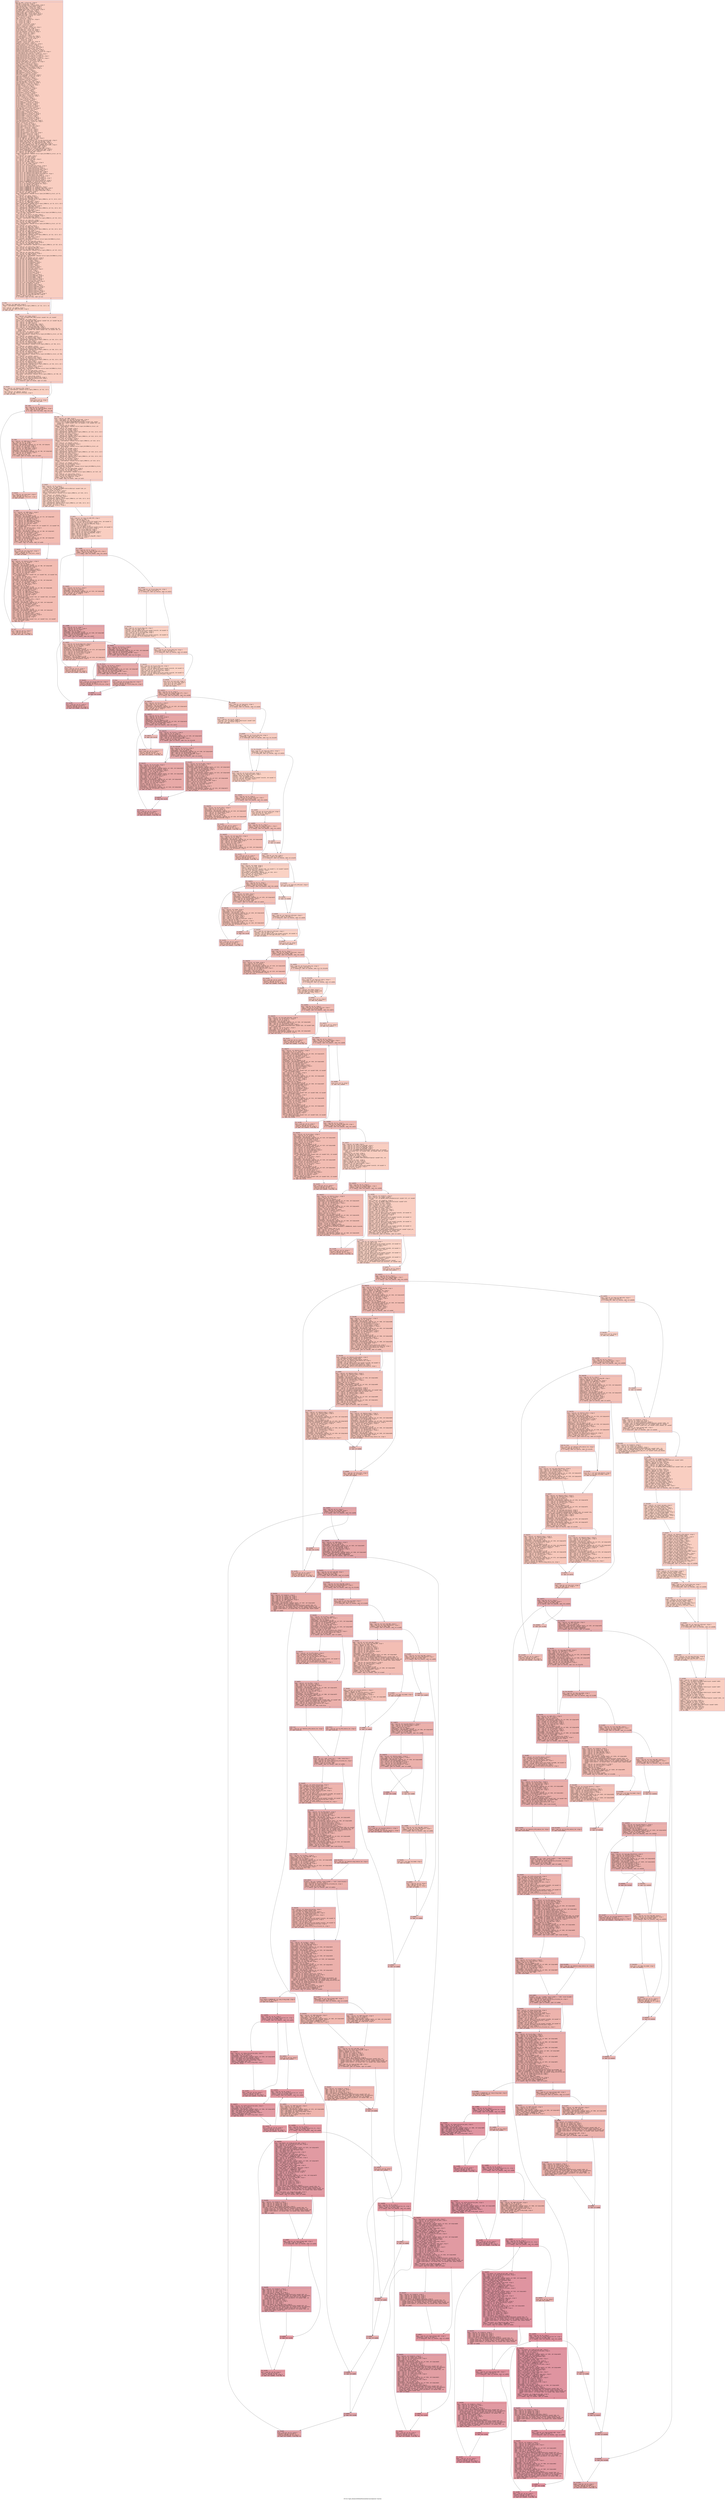 digraph "CFG for 'hypre_BoomerAMGBuildNonGalerkinCoarseOperator' function" {
	label="CFG for 'hypre_BoomerAMGBuildNonGalerkinCoarseOperator' function";

	Node0x558f78c219e0 [shape=record,color="#3d50c3ff", style=filled, fillcolor="#f2907270" fontname="Courier",label="{entry:\l|  %RAP_ptr.addr = alloca ptr, align 8\l  %AP.addr = alloca ptr, align 8\l  %strong_threshold.addr = alloca double, align 8\l  %max_row_sum.addr = alloca double, align 8\l  %num_functions.addr = alloca i32, align 4\l  %dof_func_value.addr = alloca ptr, align 8\l  %S_commpkg_switch.addr = alloca double, align 8\l  %CF_marker.addr = alloca ptr, align 8\l  %droptol.addr = alloca double, align 8\l  %sym_collapse.addr = alloca i32, align 4\l  %lump_percent.addr = alloca double, align 8\l  %collapse_beta.addr = alloca i32, align 4\l  %comm = alloca ptr, align 8\l  %S = alloca ptr, align 8\l  %RAP = alloca ptr, align 8\l  %col_offd_S_to_A = alloca ptr, align 8\l  %i = alloca i32, align 4\l  %j = alloca i32, align 4\l  %k = alloca i32, align 4\l  %row_start = alloca i32, align 4\l  %row_end = alloca i32, align 4\l  %value = alloca i32, align 4\l  %num_cols_offd_Sext = alloca i32, align 4\l  %num_procs = alloca i32, align 4\l  %S_ext_diag_size = alloca i32, align 4\l  %S_ext_offd_size = alloca i32, align 4\l  %last_col_diag_RAP = alloca i32, align 4\l  %cnt_offd = alloca i32, align 4\l  %cnt_diag = alloca i32, align 4\l  %cnt = alloca i32, align 4\l  %col_indx_Pattern = alloca i32, align 4\l  %current_Pattern_j = alloca i32, align 4\l  %col_indx_RAP = alloca i32, align 4\l  %temp = alloca ptr, align 8\l  %ierr = alloca i32, align 4\l  %filename = alloca [256 x i8], align 16\l  %ijmatrix = alloca ptr, align 8\l  %Pattern_offd_indices = alloca ptr, align 8\l  %S_offd_indices = alloca ptr, align 8\l  %offd_intersection = alloca ptr, align 8\l  %offd_intersection_data = alloca ptr, align 8\l  %diag_intersection = alloca ptr, align 8\l  %diag_intersection_data = alloca ptr, align 8\l  %Pattern_offd_indices_len = alloca i32, align 4\l  %Pattern_offd_indices_allocated_len = alloca i32, align 4\l  %S_offd_indices_len = alloca i32, align 4\l  %S_offd_indices_allocated_len = alloca i32, align 4\l  %offd_intersection_len = alloca i32, align 4\l  %offd_intersection_allocated_len = alloca i32, align 4\l  %diag_intersection_len = alloca i32, align 4\l  %diag_intersection_allocated_len = alloca i32, align 4\l  %intersection_len = alloca double, align 8\l  %Pattern_indices_ptr = alloca ptr, align 8\l  %Pattern_diag_indices_len = alloca i32, align 4\l  %global_row = alloca i32, align 4\l  %has_row_ended = alloca i32, align 4\l  %lump_value = alloca double, align 8\l  %diagonal_lump_value = alloca double, align 8\l  %neg_lump_value = alloca double, align 8\l  %sum_strong_neigh = alloca double, align 8\l  %rownz = alloca ptr, align 8\l  %RAP_diag = alloca ptr, align 8\l  %RAP_diag_i = alloca ptr, align 8\l  %RAP_diag_data = alloca ptr, align 8\l  %RAP_diag_j = alloca ptr, align 8\l  %first_col_diag_RAP = alloca i32, align 4\l  %num_cols_diag_RAP = alloca i32, align 4\l  %RAP_offd = alloca ptr, align 8\l  %RAP_offd_i = alloca ptr, align 8\l  %RAP_offd_data = alloca ptr, align 8\l  %RAP_offd_j = alloca ptr, align 8\l  %col_map_offd_RAP = alloca ptr, align 8\l  %num_cols_RAP_offd = alloca i32, align 4\l  %num_variables = alloca i32, align 4\l  %global_num_vars = alloca i32, align 4\l  %S_diag = alloca ptr, align 8\l  %S_diag_i = alloca ptr, align 8\l  %S_diag_data = alloca ptr, align 8\l  %S_diag_j = alloca ptr, align 8\l  %S_offd = alloca ptr, align 8\l  %S_offd_i = alloca ptr, align 8\l  %S_offd_data = alloca ptr, align 8\l  %S_offd_j = alloca ptr, align 8\l  %col_map_offd_S = alloca ptr, align 8\l  %num_cols_offd_S = alloca i32, align 4\l  %S_ext = alloca ptr, align 8\l  %S_ext_i = alloca ptr, align 8\l  %S_ext_data = alloca ptr, align 8\l  %S_ext_j = alloca ptr, align 8\l  %S_ext_diag_i = alloca ptr, align 8\l  %S_ext_diag_data = alloca ptr, align 8\l  %S_ext_diag_j = alloca ptr, align 8\l  %S_ext_offd_i = alloca ptr, align 8\l  %S_ext_offd_data = alloca ptr, align 8\l  %S_ext_offd_j = alloca ptr, align 8\l  %col_map_offd_Sext = alloca ptr, align 8\l  %row_indx_Sext = alloca i32, align 4\l  %Pattern = alloca ptr, align 8\l  %Pattern_diag = alloca ptr, align 8\l  %Pattern_diag_i = alloca ptr, align 8\l  %Pattern_diag_data = alloca ptr, align 8\l  %Pattern_diag_j = alloca ptr, align 8\l  %Pattern_offd = alloca ptr, align 8\l  %Pattern_offd_i = alloca ptr, align 8\l  %Pattern_offd_data = alloca ptr, align 8\l  %Pattern_offd_j = alloca ptr, align 8\l  %col_map_offd_Pattern = alloca ptr, align 8\l  %num_cols_Pattern_offd = alloca i32, align 4\l  %my_id = alloca i32, align 4\l  %ijbuf_cnt = alloca i32, align 4\l  %ijbuf_size = alloca i32, align 4\l  %ijbuf_rowcounter = alloca i32, align 4\l  %ijbuf_data = alloca ptr, align 8\l  %ijbuf_cols = alloca ptr, align 8\l  %ijbuf_rownums = alloca ptr, align 8\l  %ijbuf_numcols = alloca ptr, align 8\l  %ijbuf_sym_cnt = alloca i32, align 4\l  %ijbuf_sym_rowcounter = alloca i32, align 4\l  %ijbuf_sym_data = alloca ptr, align 8\l  %ijbuf_sym_cols = alloca ptr, align 8\l  %ijbuf_sym_rownums = alloca ptr, align 8\l  %ijbuf_sym_numcols = alloca ptr, align 8\l  store ptr %RAP_ptr, ptr %RAP_ptr.addr, align 8\l  store ptr %AP, ptr %AP.addr, align 8\l  store double %strong_threshold, ptr %strong_threshold.addr, align 8\l  store double %max_row_sum, ptr %max_row_sum.addr, align 8\l  store i32 %num_functions, ptr %num_functions.addr, align 4\l  store ptr %dof_func_value, ptr %dof_func_value.addr, align 8\l  store double %S_commpkg_switch, ptr %S_commpkg_switch.addr, align 8\l  store ptr %CF_marker, ptr %CF_marker.addr, align 8\l  store double %droptol, ptr %droptol.addr, align 8\l  store i32 %sym_collapse, ptr %sym_collapse.addr, align 4\l  store double %lump_percent, ptr %lump_percent.addr, align 8\l  store i32 %collapse_beta, ptr %collapse_beta.addr, align 4\l  %0 = load ptr, ptr %RAP_ptr.addr, align 8\l  %1 = load ptr, ptr %0, align 8\l  %comm1 = getelementptr inbounds %struct.hypre_ParCSRMatrix_struct, ptr %1,\l... i32 0, i32 0\l  %2 = load ptr, ptr %comm1, align 8\l  store ptr %2, ptr %comm, align 8\l  store ptr null, ptr %S, align 8\l  %3 = load ptr, ptr %RAP_ptr.addr, align 8\l  %4 = load ptr, ptr %3, align 8\l  store ptr %4, ptr %RAP, align 8\l  store ptr null, ptr %col_offd_S_to_A, align 8\l  store ptr null, ptr %temp, align 8\l  store i32 0, ptr %ierr, align 4\l  store ptr null, ptr %Pattern_offd_indices, align 8\l  store ptr null, ptr %S_offd_indices, align 8\l  store ptr null, ptr %offd_intersection, align 8\l  store ptr null, ptr %offd_intersection_data, align 8\l  store ptr null, ptr %diag_intersection, align 8\l  store ptr null, ptr %diag_intersection_data, align 8\l  store i32 0, ptr %Pattern_offd_indices_len, align 4\l  store i32 0, ptr %Pattern_offd_indices_allocated_len, align 4\l  store i32 0, ptr %S_offd_indices_len, align 4\l  store i32 0, ptr %S_offd_indices_allocated_len, align 4\l  store i32 0, ptr %offd_intersection_len, align 4\l  store i32 0, ptr %offd_intersection_allocated_len, align 4\l  store i32 0, ptr %diag_intersection_len, align 4\l  store i32 0, ptr %diag_intersection_allocated_len, align 4\l  store double 0.000000e+00, ptr %intersection_len, align 8\l  store ptr null, ptr %Pattern_indices_ptr, align 8\l  store i32 0, ptr %Pattern_diag_indices_len, align 4\l  store i32 0, ptr %global_row, align 4\l  store i32 0, ptr %has_row_ended, align 4\l  store double 0.000000e+00, ptr %lump_value, align 8\l  store double 0.000000e+00, ptr %diagonal_lump_value, align 8\l  store double 0.000000e+00, ptr %neg_lump_value, align 8\l  store double 0.000000e+00, ptr %sum_strong_neigh, align 8\l  store ptr null, ptr %rownz, align 8\l  %5 = load ptr, ptr %RAP, align 8\l  %diag = getelementptr inbounds %struct.hypre_ParCSRMatrix_struct, ptr %5,\l... i32 0, i32 7\l  %6 = load ptr, ptr %diag, align 8\l  store ptr %6, ptr %RAP_diag, align 8\l  %7 = load ptr, ptr %RAP_diag, align 8\l  %i2 = getelementptr inbounds %struct.hypre_CSRMatrix, ptr %7, i32 0, i32 0\l  %8 = load ptr, ptr %i2, align 8\l  store ptr %8, ptr %RAP_diag_i, align 8\l  %9 = load ptr, ptr %RAP_diag, align 8\l  %data = getelementptr inbounds %struct.hypre_CSRMatrix, ptr %9, i32 0, i32 6\l  %10 = load ptr, ptr %data, align 8\l  store ptr %10, ptr %RAP_diag_data, align 8\l  %11 = load ptr, ptr %RAP_diag, align 8\l  %j3 = getelementptr inbounds %struct.hypre_CSRMatrix, ptr %11, i32 0, i32 1\l  %12 = load ptr, ptr %j3, align 8\l  store ptr %12, ptr %RAP_diag_j, align 8\l  %13 = load ptr, ptr %RAP, align 8\l  %first_col_diag = getelementptr inbounds %struct.hypre_ParCSRMatrix_struct,\l... ptr %13, i32 0, i32 4\l  %14 = load i32, ptr %first_col_diag, align 4\l  store i32 %14, ptr %first_col_diag_RAP, align 4\l  %15 = load ptr, ptr %RAP_diag, align 8\l  %num_cols = getelementptr inbounds %struct.hypre_CSRMatrix, ptr %15, i32 0,\l... i32 3\l  %16 = load i32, ptr %num_cols, align 4\l  store i32 %16, ptr %num_cols_diag_RAP, align 4\l  %17 = load ptr, ptr %RAP, align 8\l  %offd = getelementptr inbounds %struct.hypre_ParCSRMatrix_struct, ptr %17,\l... i32 0, i32 8\l  %18 = load ptr, ptr %offd, align 8\l  store ptr %18, ptr %RAP_offd, align 8\l  %19 = load ptr, ptr %RAP_offd, align 8\l  %i4 = getelementptr inbounds %struct.hypre_CSRMatrix, ptr %19, i32 0, i32 0\l  %20 = load ptr, ptr %i4, align 8\l  store ptr %20, ptr %RAP_offd_i, align 8\l  store ptr null, ptr %RAP_offd_data, align 8\l  %21 = load ptr, ptr %RAP_offd, align 8\l  %j5 = getelementptr inbounds %struct.hypre_CSRMatrix, ptr %21, i32 0, i32 1\l  %22 = load ptr, ptr %j5, align 8\l  store ptr %22, ptr %RAP_offd_j, align 8\l  %23 = load ptr, ptr %RAP, align 8\l  %col_map_offd = getelementptr inbounds %struct.hypre_ParCSRMatrix_struct,\l... ptr %23, i32 0, i32 11\l  %24 = load ptr, ptr %col_map_offd, align 8\l  store ptr %24, ptr %col_map_offd_RAP, align 8\l  %25 = load ptr, ptr %RAP_offd, align 8\l  %num_cols6 = getelementptr inbounds %struct.hypre_CSRMatrix, ptr %25, i32 0,\l... i32 3\l  %26 = load i32, ptr %num_cols6, align 4\l  store i32 %26, ptr %num_cols_RAP_offd, align 4\l  %27 = load ptr, ptr %RAP_diag, align 8\l  %num_rows = getelementptr inbounds %struct.hypre_CSRMatrix, ptr %27, i32 0,\l... i32 2\l  %28 = load i32, ptr %num_rows, align 8\l  store i32 %28, ptr %num_variables, align 4\l  %29 = load ptr, ptr %RAP, align 8\l  %global_num_rows = getelementptr inbounds %struct.hypre_ParCSRMatrix_struct,\l... ptr %29, i32 0, i32 1\l  %30 = load i32, ptr %global_num_rows, align 8\l  store i32 %30, ptr %global_num_vars, align 4\l  store ptr null, ptr %S_diag, align 8\l  store ptr null, ptr %S_diag_i, align 8\l  store ptr null, ptr %S_diag_data, align 8\l  store ptr null, ptr %S_diag_j, align 8\l  store ptr null, ptr %S_offd, align 8\l  store ptr null, ptr %S_offd_i, align 8\l  store ptr null, ptr %S_offd_data, align 8\l  store ptr null, ptr %S_offd_j, align 8\l  store ptr null, ptr %col_map_offd_S, align 8\l  store ptr null, ptr %S_ext, align 8\l  store ptr null, ptr %S_ext_i, align 8\l  store ptr null, ptr %S_ext_data, align 8\l  store ptr null, ptr %S_ext_j, align 8\l  store ptr null, ptr %S_ext_diag_i, align 8\l  store ptr null, ptr %S_ext_diag_data, align 8\l  store ptr null, ptr %S_ext_diag_j, align 8\l  store ptr null, ptr %S_ext_offd_i, align 8\l  store ptr null, ptr %S_ext_offd_data, align 8\l  store ptr null, ptr %S_ext_offd_j, align 8\l  store ptr null, ptr %col_map_offd_Sext, align 8\l  store i32 0, ptr %row_indx_Sext, align 4\l  store ptr null, ptr %Pattern, align 8\l  store ptr null, ptr %Pattern_diag, align 8\l  store ptr null, ptr %Pattern_diag_i, align 8\l  store ptr null, ptr %Pattern_diag_data, align 8\l  store ptr null, ptr %Pattern_diag_j, align 8\l  store ptr null, ptr %Pattern_offd, align 8\l  store ptr null, ptr %Pattern_offd_i, align 8\l  store ptr null, ptr %Pattern_offd_data, align 8\l  store ptr null, ptr %Pattern_offd_j, align 8\l  store ptr null, ptr %col_map_offd_Pattern, align 8\l  %31 = load i32, ptr %num_cols_RAP_offd, align 4\l  %tobool = icmp ne i32 %31, 0\l  br i1 %tobool, label %if.then, label %if.end\l|{<s0>T|<s1>F}}"];
	Node0x558f78c219e0:s0 -> Node0x558f78c349f0[tooltip="entry -> if.then\nProbability 62.50%" ];
	Node0x558f78c219e0:s1 -> Node0x558f78c34a60[tooltip="entry -> if.end\nProbability 37.50%" ];
	Node0x558f78c349f0 [shape=record,color="#3d50c3ff", style=filled, fillcolor="#f4987a70" fontname="Courier",label="{if.then:\l|  %32 = load ptr, ptr %RAP_offd, align 8\l  %data7 = getelementptr inbounds %struct.hypre_CSRMatrix, ptr %32, i32 0, i32\l... 6\l  %33 = load ptr, ptr %data7, align 8\l  store ptr %33, ptr %RAP_offd_data, align 8\l  br label %if.end\l}"];
	Node0x558f78c349f0 -> Node0x558f78c34a60[tooltip="if.then -> if.end\nProbability 100.00%" ];
	Node0x558f78c34a60 [shape=record,color="#3d50c3ff", style=filled, fillcolor="#f2907270" fontname="Courier",label="{if.end:\l|  %34 = load ptr, ptr %comm, align 8\l  %call = call i32 @hypre_MPI_Comm_size(ptr noundef %34, ptr noundef\l... %num_procs)\l  %35 = load ptr, ptr %comm, align 8\l  %call8 = call i32 @hypre_MPI_Comm_rank(ptr noundef %35, ptr noundef %my_id)\l  %36 = load ptr, ptr %AP.addr, align 8\l  %37 = load ptr, ptr %RAP, align 8\l  %38 = load ptr, ptr %CF_marker.addr, align 8\l  %39 = load double, ptr %droptol.addr, align 8\l  %40 = load i32, ptr %sym_collapse.addr, align 4\l  %41 = load i32, ptr %collapse_beta.addr, align 4\l  %call9 = call ptr @hypre_NonGalerkinSparsityPattern(ptr noundef %36, ptr\l... noundef %37, ptr noundef %38, double noundef %39, i32 noundef %40, i32\l... noundef %41)\l  store ptr %call9, ptr %Pattern, align 8\l  %42 = load ptr, ptr %Pattern, align 8\l  %diag10 = getelementptr inbounds %struct.hypre_ParCSRMatrix_struct, ptr %42,\l... i32 0, i32 7\l  %43 = load ptr, ptr %diag10, align 8\l  store ptr %43, ptr %Pattern_diag, align 8\l  %44 = load ptr, ptr %Pattern_diag, align 8\l  %i11 = getelementptr inbounds %struct.hypre_CSRMatrix, ptr %44, i32 0, i32 0\l  %45 = load ptr, ptr %i11, align 8\l  store ptr %45, ptr %Pattern_diag_i, align 8\l  %46 = load ptr, ptr %Pattern_diag, align 8\l  %data12 = getelementptr inbounds %struct.hypre_CSRMatrix, ptr %46, i32 0,\l... i32 6\l  %47 = load ptr, ptr %data12, align 8\l  store ptr %47, ptr %Pattern_diag_data, align 8\l  %48 = load ptr, ptr %Pattern_diag, align 8\l  %j13 = getelementptr inbounds %struct.hypre_CSRMatrix, ptr %48, i32 0, i32 1\l  %49 = load ptr, ptr %j13, align 8\l  store ptr %49, ptr %Pattern_diag_j, align 8\l  %50 = load ptr, ptr %Pattern, align 8\l  %offd14 = getelementptr inbounds %struct.hypre_ParCSRMatrix_struct, ptr %50,\l... i32 0, i32 8\l  %51 = load ptr, ptr %offd14, align 8\l  store ptr %51, ptr %Pattern_offd, align 8\l  %52 = load ptr, ptr %Pattern_offd, align 8\l  %i15 = getelementptr inbounds %struct.hypre_CSRMatrix, ptr %52, i32 0, i32 0\l  %53 = load ptr, ptr %i15, align 8\l  store ptr %53, ptr %Pattern_offd_i, align 8\l  %54 = load ptr, ptr %Pattern_offd, align 8\l  %j16 = getelementptr inbounds %struct.hypre_CSRMatrix, ptr %54, i32 0, i32 1\l  %55 = load ptr, ptr %j16, align 8\l  store ptr %55, ptr %Pattern_offd_j, align 8\l  %56 = load ptr, ptr %Pattern, align 8\l  %col_map_offd17 = getelementptr inbounds %struct.hypre_ParCSRMatrix_struct,\l... ptr %56, i32 0, i32 11\l  %57 = load ptr, ptr %col_map_offd17, align 8\l  store ptr %57, ptr %col_map_offd_Pattern, align 8\l  %58 = load ptr, ptr %Pattern_offd, align 8\l  %num_cols18 = getelementptr inbounds %struct.hypre_CSRMatrix, ptr %58, i32\l... 0, i32 3\l  %59 = load i32, ptr %num_cols18, align 4\l  store i32 %59, ptr %num_cols_Pattern_offd, align 4\l  %60 = load i32, ptr %num_cols_Pattern_offd, align 4\l  %tobool19 = icmp ne i32 %60, 0\l  br i1 %tobool19, label %if.then20, label %if.end22\l|{<s0>T|<s1>F}}"];
	Node0x558f78c34a60:s0 -> Node0x558f78c37740[tooltip="if.end -> if.then20\nProbability 62.50%" ];
	Node0x558f78c34a60:s1 -> Node0x558f78c37790[tooltip="if.end -> if.end22\nProbability 37.50%" ];
	Node0x558f78c37740 [shape=record,color="#3d50c3ff", style=filled, fillcolor="#f4987a70" fontname="Courier",label="{if.then20:\l|  %61 = load ptr, ptr %Pattern_offd, align 8\l  %data21 = getelementptr inbounds %struct.hypre_CSRMatrix, ptr %61, i32 0,\l... i32 6\l  %62 = load ptr, ptr %data21, align 8\l  store ptr %62, ptr %Pattern_offd_data, align 8\l  br label %if.end22\l}"];
	Node0x558f78c37740 -> Node0x558f78c37790[tooltip="if.then20 -> if.end22\nProbability 100.00%" ];
	Node0x558f78c37790 [shape=record,color="#3d50c3ff", style=filled, fillcolor="#f2907270" fontname="Courier",label="{if.end22:\l|  store i32 0, ptr %i, align 4\l  br label %for.cond\l}"];
	Node0x558f78c37790 -> Node0x558f78c37cb0[tooltip="if.end22 -> for.cond\nProbability 100.00%" ];
	Node0x558f78c37cb0 [shape=record,color="#3d50c3ff", style=filled, fillcolor="#e1675170" fontname="Courier",label="{for.cond:\l|  %63 = load i32, ptr %i, align 4\l  %64 = load i32, ptr %num_variables, align 4\l  %cmp = icmp slt i32 %63, %64\l  br i1 %cmp, label %for.body, label %for.end\l|{<s0>T|<s1>F}}"];
	Node0x558f78c37cb0:s0 -> Node0x558f78c37f20[tooltip="for.cond -> for.body\nProbability 96.88%" ];
	Node0x558f78c37cb0:s1 -> Node0x558f78c37f70[tooltip="for.cond -> for.end\nProbability 3.12%" ];
	Node0x558f78c37f20 [shape=record,color="#3d50c3ff", style=filled, fillcolor="#e1675170" fontname="Courier",label="{for.body:\l|  %65 = load ptr, ptr %RAP_diag_i, align 8\l  %66 = load i32, ptr %i, align 4\l  %idxprom = sext i32 %66 to i64\l  %arrayidx = getelementptr inbounds i32, ptr %65, i64 %idxprom\l  %67 = load i32, ptr %arrayidx, align 4\l  store i32 %67, ptr %row_start, align 4\l  %68 = load ptr, ptr %RAP_diag_j, align 8\l  %69 = load i32, ptr %row_start, align 4\l  %idxprom23 = sext i32 %69 to i64\l  %arrayidx24 = getelementptr inbounds i32, ptr %68, i64 %idxprom23\l  %70 = load i32, ptr %arrayidx24, align 4\l  %71 = load i32, ptr %i, align 4\l  %cmp25 = icmp eq i32 %70, %71\l  br i1 %cmp25, label %if.then26, label %if.end27\l|{<s0>T|<s1>F}}"];
	Node0x558f78c37f20:s0 -> Node0x558f78c38830[tooltip="for.body -> if.then26\nProbability 50.00%" ];
	Node0x558f78c37f20:s1 -> Node0x558f78c388b0[tooltip="for.body -> if.end27\nProbability 50.00%" ];
	Node0x558f78c38830 [shape=record,color="#3d50c3ff", style=filled, fillcolor="#e5705870" fontname="Courier",label="{if.then26:\l|  %72 = load i32, ptr %row_start, align 4\l  %add = add nsw i32 %72, 1\l  store i32 %add, ptr %row_start, align 4\l  br label %if.end27\l}"];
	Node0x558f78c38830 -> Node0x558f78c388b0[tooltip="if.then26 -> if.end27\nProbability 100.00%" ];
	Node0x558f78c388b0 [shape=record,color="#3d50c3ff", style=filled, fillcolor="#e1675170" fontname="Courier",label="{if.end27:\l|  %73 = load ptr, ptr %RAP_diag_i, align 8\l  %74 = load i32, ptr %i, align 4\l  %add28 = add nsw i32 %74, 1\l  %idxprom29 = sext i32 %add28 to i64\l  %arrayidx30 = getelementptr inbounds i32, ptr %73, i64 %idxprom29\l  %75 = load i32, ptr %arrayidx30, align 4\l  store i32 %75, ptr %row_end, align 4\l  %76 = load ptr, ptr %RAP_diag_j, align 8\l  %77 = load ptr, ptr %RAP_diag_data, align 8\l  %78 = load i32, ptr %row_start, align 4\l  %79 = load i32, ptr %row_end, align 4\l  %sub = sub nsw i32 %79, 1\l  call void @hypre_qsort1(ptr noundef %76, ptr noundef %77, i32 noundef %78,\l... i32 noundef %sub)\l  %80 = load ptr, ptr %Pattern_diag_i, align 8\l  %81 = load i32, ptr %i, align 4\l  %idxprom31 = sext i32 %81 to i64\l  %arrayidx32 = getelementptr inbounds i32, ptr %80, i64 %idxprom31\l  %82 = load i32, ptr %arrayidx32, align 4\l  store i32 %82, ptr %row_start, align 4\l  %83 = load ptr, ptr %Pattern_diag_j, align 8\l  %84 = load i32, ptr %row_start, align 4\l  %idxprom33 = sext i32 %84 to i64\l  %arrayidx34 = getelementptr inbounds i32, ptr %83, i64 %idxprom33\l  %85 = load i32, ptr %arrayidx34, align 4\l  %86 = load i32, ptr %i, align 4\l  %cmp35 = icmp eq i32 %85, %86\l  br i1 %cmp35, label %if.then36, label %if.end38\l|{<s0>T|<s1>F}}"];
	Node0x558f78c388b0:s0 -> Node0x558f78c39c30[tooltip="if.end27 -> if.then36\nProbability 50.00%" ];
	Node0x558f78c388b0:s1 -> Node0x558f78c39cb0[tooltip="if.end27 -> if.end38\nProbability 50.00%" ];
	Node0x558f78c39c30 [shape=record,color="#3d50c3ff", style=filled, fillcolor="#e5705870" fontname="Courier",label="{if.then36:\l|  %87 = load i32, ptr %row_start, align 4\l  %add37 = add nsw i32 %87, 1\l  store i32 %add37, ptr %row_start, align 4\l  br label %if.end38\l}"];
	Node0x558f78c39c30 -> Node0x558f78c39cb0[tooltip="if.then36 -> if.end38\nProbability 100.00%" ];
	Node0x558f78c39cb0 [shape=record,color="#3d50c3ff", style=filled, fillcolor="#e1675170" fontname="Courier",label="{if.end38:\l|  %88 = load ptr, ptr %Pattern_diag_i, align 8\l  %89 = load i32, ptr %i, align 4\l  %add39 = add nsw i32 %89, 1\l  %idxprom40 = sext i32 %add39 to i64\l  %arrayidx41 = getelementptr inbounds i32, ptr %88, i64 %idxprom40\l  %90 = load i32, ptr %arrayidx41, align 4\l  store i32 %90, ptr %row_end, align 4\l  %91 = load ptr, ptr %Pattern_diag_j, align 8\l  %92 = load ptr, ptr %Pattern_diag_data, align 8\l  %93 = load i32, ptr %row_start, align 4\l  %94 = load i32, ptr %row_end, align 4\l  %sub42 = sub nsw i32 %94, 1\l  call void @hypre_qsort1(ptr noundef %91, ptr noundef %92, i32 noundef %93,\l... i32 noundef %sub42)\l  %95 = load ptr, ptr %RAP_offd_i, align 8\l  %96 = load i32, ptr %i, align 4\l  %idxprom43 = sext i32 %96 to i64\l  %arrayidx44 = getelementptr inbounds i32, ptr %95, i64 %idxprom43\l  %97 = load i32, ptr %arrayidx44, align 4\l  store i32 %97, ptr %row_start, align 4\l  %98 = load ptr, ptr %RAP_offd_i, align 8\l  %99 = load i32, ptr %i, align 4\l  %add45 = add nsw i32 %99, 1\l  %idxprom46 = sext i32 %add45 to i64\l  %arrayidx47 = getelementptr inbounds i32, ptr %98, i64 %idxprom46\l  %100 = load i32, ptr %arrayidx47, align 4\l  store i32 %100, ptr %row_end, align 4\l  %101 = load ptr, ptr %RAP_offd_j, align 8\l  %102 = load ptr, ptr %RAP_offd_data, align 8\l  %103 = load i32, ptr %row_start, align 4\l  %104 = load i32, ptr %row_end, align 4\l  %sub48 = sub nsw i32 %104, 1\l  call void @hypre_qsort1(ptr noundef %101, ptr noundef %102, i32 noundef\l... %103, i32 noundef %sub48)\l  %105 = load ptr, ptr %Pattern_offd_i, align 8\l  %106 = load i32, ptr %i, align 4\l  %idxprom49 = sext i32 %106 to i64\l  %arrayidx50 = getelementptr inbounds i32, ptr %105, i64 %idxprom49\l  %107 = load i32, ptr %arrayidx50, align 4\l  store i32 %107, ptr %row_start, align 4\l  %108 = load ptr, ptr %Pattern_offd_i, align 8\l  %109 = load i32, ptr %i, align 4\l  %add51 = add nsw i32 %109, 1\l  %idxprom52 = sext i32 %add51 to i64\l  %arrayidx53 = getelementptr inbounds i32, ptr %108, i64 %idxprom52\l  %110 = load i32, ptr %arrayidx53, align 4\l  store i32 %110, ptr %row_end, align 4\l  %111 = load ptr, ptr %Pattern_offd_j, align 8\l  %112 = load ptr, ptr %Pattern_offd_data, align 8\l  %113 = load i32, ptr %row_start, align 4\l  %114 = load i32, ptr %row_end, align 4\l  %sub54 = sub nsw i32 %114, 1\l  call void @hypre_qsort1(ptr noundef %111, ptr noundef %112, i32 noundef\l... %113, i32 noundef %sub54)\l  br label %for.inc\l}"];
	Node0x558f78c39cb0 -> Node0x558f78c3d480[tooltip="if.end38 -> for.inc\nProbability 100.00%" ];
	Node0x558f78c3d480 [shape=record,color="#3d50c3ff", style=filled, fillcolor="#e1675170" fontname="Courier",label="{for.inc:\l|  %115 = load i32, ptr %i, align 4\l  %inc = add nsw i32 %115, 1\l  store i32 %inc, ptr %i, align 4\l  br label %for.cond, !llvm.loop !6\l}"];
	Node0x558f78c3d480 -> Node0x558f78c37cb0[tooltip="for.inc -> for.cond\nProbability 100.00%" ];
	Node0x558f78c37f70 [shape=record,color="#3d50c3ff", style=filled, fillcolor="#f2907270" fontname="Courier",label="{for.end:\l|  %116 = load ptr, ptr %RAP, align 8\l  %117 = load double, ptr %strong_threshold.addr, align 8\l  %118 = load double, ptr %max_row_sum.addr, align 8\l  %call55 = call i32 @hypre_BoomerAMG_MyCreateS(ptr noundef %116, double\l... noundef %117, double noundef %118, i32 noundef 1, ptr noundef null, ptr\l... noundef %S)\l  %119 = load ptr, ptr %S, align 8\l  %diag56 = getelementptr inbounds %struct.hypre_ParCSRMatrix_struct, ptr\l... %119, i32 0, i32 7\l  %120 = load ptr, ptr %diag56, align 8\l  store ptr %120, ptr %S_diag, align 8\l  %121 = load ptr, ptr %S_diag, align 8\l  %i57 = getelementptr inbounds %struct.hypre_CSRMatrix, ptr %121, i32 0, i32 0\l  %122 = load ptr, ptr %i57, align 8\l  store ptr %122, ptr %S_diag_i, align 8\l  %123 = load ptr, ptr %S_diag, align 8\l  %j58 = getelementptr inbounds %struct.hypre_CSRMatrix, ptr %123, i32 0, i32 1\l  %124 = load ptr, ptr %j58, align 8\l  store ptr %124, ptr %S_diag_j, align 8\l  %125 = load ptr, ptr %S_diag, align 8\l  %data59 = getelementptr inbounds %struct.hypre_CSRMatrix, ptr %125, i32 0,\l... i32 6\l  %126 = load ptr, ptr %data59, align 8\l  store ptr %126, ptr %S_diag_data, align 8\l  %127 = load ptr, ptr %S, align 8\l  %offd60 = getelementptr inbounds %struct.hypre_ParCSRMatrix_struct, ptr\l... %127, i32 0, i32 8\l  %128 = load ptr, ptr %offd60, align 8\l  store ptr %128, ptr %S_offd, align 8\l  %129 = load ptr, ptr %S_offd, align 8\l  %i61 = getelementptr inbounds %struct.hypre_CSRMatrix, ptr %129, i32 0, i32 0\l  %130 = load ptr, ptr %i61, align 8\l  store ptr %130, ptr %S_offd_i, align 8\l  %131 = load ptr, ptr %S_offd, align 8\l  %j62 = getelementptr inbounds %struct.hypre_CSRMatrix, ptr %131, i32 0, i32 1\l  %132 = load ptr, ptr %j62, align 8\l  store ptr %132, ptr %S_offd_j, align 8\l  %133 = load ptr, ptr %S_offd, align 8\l  %data63 = getelementptr inbounds %struct.hypre_CSRMatrix, ptr %133, i32 0,\l... i32 6\l  %134 = load ptr, ptr %data63, align 8\l  store ptr %134, ptr %S_offd_data, align 8\l  %135 = load ptr, ptr %S, align 8\l  %col_map_offd64 = getelementptr inbounds %struct.hypre_ParCSRMatrix_struct,\l... ptr %135, i32 0, i32 11\l  %136 = load ptr, ptr %col_map_offd64, align 8\l  store ptr %136, ptr %col_map_offd_S, align 8\l  %137 = load ptr, ptr %S_offd, align 8\l  %num_cols65 = getelementptr inbounds %struct.hypre_CSRMatrix, ptr %137, i32\l... 0, i32 3\l  %138 = load i32, ptr %num_cols65, align 4\l  store i32 %138, ptr %num_cols_offd_S, align 4\l  %139 = load i32, ptr %num_procs, align 4\l  %cmp66 = icmp sgt i32 %139, 1\l  br i1 %cmp66, label %if.then67, label %if.end72\l|{<s0>T|<s1>F}}"];
	Node0x558f78c37f70:s0 -> Node0x558f78c3f600[tooltip="for.end -> if.then67\nProbability 50.00%" ];
	Node0x558f78c37f70:s1 -> Node0x558f78c3f650[tooltip="for.end -> if.end72\nProbability 50.00%" ];
	Node0x558f78c3f600 [shape=record,color="#3d50c3ff", style=filled, fillcolor="#f4987a70" fontname="Courier",label="{if.then67:\l|  %140 = load ptr, ptr %S, align 8\l  %141 = load ptr, ptr %RAP, align 8\l  %call68 = call ptr @hypre_ParCSRMatrixExtractBExt(ptr noundef %140, ptr\l... noundef %141, i32 noundef 1)\l  store ptr %call68, ptr %S_ext, align 8\l  %142 = load ptr, ptr %S_ext, align 8\l  %data69 = getelementptr inbounds %struct.hypre_CSRMatrix, ptr %142, i32 0,\l... i32 6\l  %143 = load ptr, ptr %data69, align 8\l  store ptr %143, ptr %S_ext_data, align 8\l  %144 = load ptr, ptr %S_ext, align 8\l  %i70 = getelementptr inbounds %struct.hypre_CSRMatrix, ptr %144, i32 0, i32 0\l  %145 = load ptr, ptr %i70, align 8\l  store ptr %145, ptr %S_ext_i, align 8\l  %146 = load ptr, ptr %S_ext, align 8\l  %j71 = getelementptr inbounds %struct.hypre_CSRMatrix, ptr %146, i32 0, i32 1\l  %147 = load ptr, ptr %j71, align 8\l  store ptr %147, ptr %S_ext_j, align 8\l  br label %if.end72\l}"];
	Node0x558f78c3f600 -> Node0x558f78c3f650[tooltip="if.then67 -> if.end72\nProbability 100.00%" ];
	Node0x558f78c3f650 [shape=record,color="#3d50c3ff", style=filled, fillcolor="#f2907270" fontname="Courier",label="{if.end72:\l|  %148 = load i32, ptr %num_cols_RAP_offd, align 4\l  %add73 = add nsw i32 %148, 1\l  %conv = sext i32 %add73 to i64\l  %call74 = call ptr @hypre_CAlloc(i64 noundef %conv, i64 noundef 4)\l  store ptr %call74, ptr %S_ext_diag_i, align 8\l  %149 = load i32, ptr %num_cols_RAP_offd, align 4\l  %add75 = add nsw i32 %149, 1\l  %conv76 = sext i32 %add75 to i64\l  %call77 = call ptr @hypre_CAlloc(i64 noundef %conv76, i64 noundef 4)\l  store ptr %call77, ptr %S_ext_offd_i, align 8\l  store i32 0, ptr %S_ext_diag_size, align 4\l  store i32 0, ptr %S_ext_offd_size, align 4\l  %150 = load i32, ptr %first_col_diag_RAP, align 4\l  %151 = load i32, ptr %num_cols_diag_RAP, align 4\l  %add78 = add nsw i32 %150, %151\l  %sub79 = sub nsw i32 %add78, 1\l  store i32 %sub79, ptr %last_col_diag_RAP, align 4\l  store i32 0, ptr %i, align 4\l  br label %for.cond80\l}"];
	Node0x558f78c3f650 -> Node0x558f78c40e90[tooltip="if.end72 -> for.cond80\nProbability 100.00%" ];
	Node0x558f78c40e90 [shape=record,color="#3d50c3ff", style=filled, fillcolor="#e1675170" fontname="Courier",label="{for.cond80:\l|  %152 = load i32, ptr %i, align 4\l  %153 = load i32, ptr %num_cols_RAP_offd, align 4\l  %cmp81 = icmp slt i32 %152, %153\l  br i1 %cmp81, label %for.body83, label %for.end116\l|{<s0>T|<s1>F}}"];
	Node0x558f78c40e90:s0 -> Node0x558f78c41130[tooltip="for.cond80 -> for.body83\nProbability 96.88%" ];
	Node0x558f78c40e90:s1 -> Node0x558f78c41180[tooltip="for.cond80 -> for.end116\nProbability 3.12%" ];
	Node0x558f78c41130 [shape=record,color="#3d50c3ff", style=filled, fillcolor="#e1675170" fontname="Courier",label="{for.body83:\l|  %154 = load ptr, ptr %S_ext_i, align 8\l  %155 = load i32, ptr %i, align 4\l  %idxprom84 = sext i32 %155 to i64\l  %arrayidx85 = getelementptr inbounds i32, ptr %154, i64 %idxprom84\l  %156 = load i32, ptr %arrayidx85, align 4\l  store i32 %156, ptr %j, align 4\l  br label %for.cond86\l}"];
	Node0x558f78c41130 -> Node0x558f78c41610[tooltip="for.body83 -> for.cond86\nProbability 100.00%" ];
	Node0x558f78c41610 [shape=record,color="#3d50c3ff", style=filled, fillcolor="#c5333470" fontname="Courier",label="{for.cond86:\l|  %157 = load i32, ptr %j, align 4\l  %158 = load ptr, ptr %S_ext_i, align 8\l  %159 = load i32, ptr %i, align 4\l  %add87 = add nsw i32 %159, 1\l  %idxprom88 = sext i32 %add87 to i64\l  %arrayidx89 = getelementptr inbounds i32, ptr %158, i64 %idxprom88\l  %160 = load i32, ptr %arrayidx89, align 4\l  %cmp90 = icmp slt i32 %157, %160\l  br i1 %cmp90, label %for.body92, label %for.end107\l|{<s0>T|<s1>F}}"];
	Node0x558f78c41610:s0 -> Node0x558f78c41bd0[tooltip="for.cond86 -> for.body92\nProbability 96.88%" ];
	Node0x558f78c41610:s1 -> Node0x558f78c41c50[tooltip="for.cond86 -> for.end107\nProbability 3.12%" ];
	Node0x558f78c41bd0 [shape=record,color="#3d50c3ff", style=filled, fillcolor="#c5333470" fontname="Courier",label="{for.body92:\l|  %161 = load ptr, ptr %S_ext_j, align 8\l  %162 = load i32, ptr %j, align 4\l  %idxprom93 = sext i32 %162 to i64\l  %arrayidx94 = getelementptr inbounds i32, ptr %161, i64 %idxprom93\l  %163 = load i32, ptr %arrayidx94, align 4\l  %164 = load i32, ptr %first_col_diag_RAP, align 4\l  %cmp95 = icmp slt i32 %163, %164\l  br i1 %cmp95, label %if.then101, label %lor.lhs.false\l|{<s0>T|<s1>F}}"];
	Node0x558f78c41bd0:s0 -> Node0x558f78c42200[tooltip="for.body92 -> if.then101\nProbability 50.00%" ];
	Node0x558f78c41bd0:s1 -> Node0x558f78c42250[tooltip="for.body92 -> lor.lhs.false\nProbability 50.00%" ];
	Node0x558f78c42250 [shape=record,color="#3d50c3ff", style=filled, fillcolor="#cc403a70" fontname="Courier",label="{lor.lhs.false:\l|  %165 = load ptr, ptr %S_ext_j, align 8\l  %166 = load i32, ptr %j, align 4\l  %idxprom97 = sext i32 %166 to i64\l  %arrayidx98 = getelementptr inbounds i32, ptr %165, i64 %idxprom97\l  %167 = load i32, ptr %arrayidx98, align 4\l  %168 = load i32, ptr %last_col_diag_RAP, align 4\l  %cmp99 = icmp sgt i32 %167, %168\l  br i1 %cmp99, label %if.then101, label %if.else\l|{<s0>T|<s1>F}}"];
	Node0x558f78c42250:s0 -> Node0x558f78c42200[tooltip="lor.lhs.false -> if.then101\nProbability 50.00%" ];
	Node0x558f78c42250:s1 -> Node0x558f78c427d0[tooltip="lor.lhs.false -> if.else\nProbability 50.00%" ];
	Node0x558f78c42200 [shape=record,color="#3d50c3ff", style=filled, fillcolor="#ca3b3770" fontname="Courier",label="{if.then101:\l|  %169 = load i32, ptr %S_ext_offd_size, align 4\l  %inc102 = add nsw i32 %169, 1\l  store i32 %inc102, ptr %S_ext_offd_size, align 4\l  br label %if.end104\l}"];
	Node0x558f78c42200 -> Node0x558f78c42ac0[tooltip="if.then101 -> if.end104\nProbability 100.00%" ];
	Node0x558f78c427d0 [shape=record,color="#3d50c3ff", style=filled, fillcolor="#d24b4070" fontname="Courier",label="{if.else:\l|  %170 = load i32, ptr %S_ext_diag_size, align 4\l  %inc103 = add nsw i32 %170, 1\l  store i32 %inc103, ptr %S_ext_diag_size, align 4\l  br label %if.end104\l}"];
	Node0x558f78c427d0 -> Node0x558f78c42ac0[tooltip="if.else -> if.end104\nProbability 100.00%" ];
	Node0x558f78c42ac0 [shape=record,color="#3d50c3ff", style=filled, fillcolor="#c5333470" fontname="Courier",label="{if.end104:\l|  br label %for.inc105\l}"];
	Node0x558f78c42ac0 -> Node0x558f78c42dc0[tooltip="if.end104 -> for.inc105\nProbability 100.00%" ];
	Node0x558f78c42dc0 [shape=record,color="#3d50c3ff", style=filled, fillcolor="#c5333470" fontname="Courier",label="{for.inc105:\l|  %171 = load i32, ptr %j, align 4\l  %inc106 = add nsw i32 %171, 1\l  store i32 %inc106, ptr %j, align 4\l  br label %for.cond86, !llvm.loop !8\l}"];
	Node0x558f78c42dc0 -> Node0x558f78c41610[tooltip="for.inc105 -> for.cond86\nProbability 100.00%" ];
	Node0x558f78c41c50 [shape=record,color="#3d50c3ff", style=filled, fillcolor="#e1675170" fontname="Courier",label="{for.end107:\l|  %172 = load i32, ptr %S_ext_diag_size, align 4\l  %173 = load ptr, ptr %S_ext_diag_i, align 8\l  %174 = load i32, ptr %i, align 4\l  %add108 = add nsw i32 %174, 1\l  %idxprom109 = sext i32 %add108 to i64\l  %arrayidx110 = getelementptr inbounds i32, ptr %173, i64 %idxprom109\l  store i32 %172, ptr %arrayidx110, align 4\l  %175 = load i32, ptr %S_ext_offd_size, align 4\l  %176 = load ptr, ptr %S_ext_offd_i, align 8\l  %177 = load i32, ptr %i, align 4\l  %add111 = add nsw i32 %177, 1\l  %idxprom112 = sext i32 %add111 to i64\l  %arrayidx113 = getelementptr inbounds i32, ptr %176, i64 %idxprom112\l  store i32 %175, ptr %arrayidx113, align 4\l  br label %for.inc114\l}"];
	Node0x558f78c41c50 -> Node0x558f78c43a90[tooltip="for.end107 -> for.inc114\nProbability 100.00%" ];
	Node0x558f78c43a90 [shape=record,color="#3d50c3ff", style=filled, fillcolor="#e1675170" fontname="Courier",label="{for.inc114:\l|  %178 = load i32, ptr %i, align 4\l  %inc115 = add nsw i32 %178, 1\l  store i32 %inc115, ptr %i, align 4\l  br label %for.cond80, !llvm.loop !9\l}"];
	Node0x558f78c43a90 -> Node0x558f78c40e90[tooltip="for.inc114 -> for.cond80\nProbability 100.00%" ];
	Node0x558f78c41180 [shape=record,color="#3d50c3ff", style=filled, fillcolor="#f2907270" fontname="Courier",label="{for.end116:\l|  %179 = load i32, ptr %S_ext_diag_size, align 4\l  %tobool117 = icmp ne i32 %179, 0\l  br i1 %tobool117, label %if.then118, label %if.end123\l|{<s0>T|<s1>F}}"];
	Node0x558f78c41180:s0 -> Node0x558f78b76430[tooltip="for.end116 -> if.then118\nProbability 62.50%" ];
	Node0x558f78c41180:s1 -> Node0x558f78b764b0[tooltip="for.end116 -> if.end123\nProbability 37.50%" ];
	Node0x558f78b76430 [shape=record,color="#3d50c3ff", style=filled, fillcolor="#f4987a70" fontname="Courier",label="{if.then118:\l|  %180 = load i32, ptr %S_ext_diag_size, align 4\l  %conv119 = sext i32 %180 to i64\l  %call120 = call ptr @hypre_CAlloc(i64 noundef %conv119, i64 noundef 4)\l  store ptr %call120, ptr %S_ext_diag_j, align 8\l  %181 = load i32, ptr %S_ext_diag_size, align 4\l  %conv121 = sext i32 %181 to i64\l  %call122 = call ptr @hypre_CAlloc(i64 noundef %conv121, i64 noundef 8)\l  store ptr %call122, ptr %S_ext_diag_data, align 8\l  br label %if.end123\l}"];
	Node0x558f78b76430 -> Node0x558f78b764b0[tooltip="if.then118 -> if.end123\nProbability 100.00%" ];
	Node0x558f78b764b0 [shape=record,color="#3d50c3ff", style=filled, fillcolor="#f2907270" fontname="Courier",label="{if.end123:\l|  %182 = load i32, ptr %S_ext_offd_size, align 4\l  %tobool124 = icmp ne i32 %182, 0\l  br i1 %tobool124, label %if.then125, label %if.end130\l|{<s0>T|<s1>F}}"];
	Node0x558f78b764b0:s0 -> Node0x558f78c453b0[tooltip="if.end123 -> if.then125\nProbability 62.50%" ];
	Node0x558f78b764b0:s1 -> Node0x558f78c45430[tooltip="if.end123 -> if.end130\nProbability 37.50%" ];
	Node0x558f78c453b0 [shape=record,color="#3d50c3ff", style=filled, fillcolor="#f4987a70" fontname="Courier",label="{if.then125:\l|  %183 = load i32, ptr %S_ext_offd_size, align 4\l  %conv126 = sext i32 %183 to i64\l  %call127 = call ptr @hypre_CAlloc(i64 noundef %conv126, i64 noundef 4)\l  store ptr %call127, ptr %S_ext_offd_j, align 8\l  %184 = load i32, ptr %S_ext_offd_size, align 4\l  %conv128 = sext i32 %184 to i64\l  %call129 = call ptr @hypre_CAlloc(i64 noundef %conv128, i64 noundef 8)\l  store ptr %call129, ptr %S_ext_offd_data, align 8\l  br label %if.end130\l}"];
	Node0x558f78c453b0 -> Node0x558f78c45430[tooltip="if.then125 -> if.end130\nProbability 100.00%" ];
	Node0x558f78c45430 [shape=record,color="#3d50c3ff", style=filled, fillcolor="#f2907270" fontname="Courier",label="{if.end130:\l|  store i32 0, ptr %cnt_offd, align 4\l  store i32 0, ptr %cnt_diag, align 4\l  store i32 0, ptr %cnt, align 4\l  store i32 0, ptr %i, align 4\l  br label %for.cond131\l}"];
	Node0x558f78c45430 -> Node0x558f78c45e20[tooltip="if.end130 -> for.cond131\nProbability 100.00%" ];
	Node0x558f78c45e20 [shape=record,color="#3d50c3ff", style=filled, fillcolor="#e1675170" fontname="Courier",label="{for.cond131:\l|  %185 = load i32, ptr %i, align 4\l  %186 = load i32, ptr %num_cols_RAP_offd, align 4\l  %cmp132 = icmp slt i32 %185, %186\l  br i1 %cmp132, label %for.body134, label %for.end180\l|{<s0>T|<s1>F}}"];
	Node0x558f78c45e20:s0 -> Node0x558f78c460d0[tooltip="for.cond131 -> for.body134\nProbability 96.88%" ];
	Node0x558f78c45e20:s1 -> Node0x558f78c46120[tooltip="for.cond131 -> for.end180\nProbability 3.12%" ];
	Node0x558f78c460d0 [shape=record,color="#3d50c3ff", style=filled, fillcolor="#e1675170" fontname="Courier",label="{for.body134:\l|  %187 = load ptr, ptr %S_ext_i, align 8\l  %188 = load i32, ptr %i, align 4\l  %idxprom135 = sext i32 %188 to i64\l  %arrayidx136 = getelementptr inbounds i32, ptr %187, i64 %idxprom135\l  %189 = load i32, ptr %arrayidx136, align 4\l  store i32 %189, ptr %j, align 4\l  br label %for.cond137\l}"];
	Node0x558f78c460d0 -> Node0x558f78c465b0[tooltip="for.body134 -> for.cond137\nProbability 100.00%" ];
	Node0x558f78c465b0 [shape=record,color="#3d50c3ff", style=filled, fillcolor="#c5333470" fontname="Courier",label="{for.cond137:\l|  %190 = load i32, ptr %j, align 4\l  %191 = load ptr, ptr %S_ext_i, align 8\l  %192 = load i32, ptr %i, align 4\l  %add138 = add nsw i32 %192, 1\l  %idxprom139 = sext i32 %add138 to i64\l  %arrayidx140 = getelementptr inbounds i32, ptr %191, i64 %idxprom139\l  %193 = load i32, ptr %arrayidx140, align 4\l  %cmp141 = icmp slt i32 %190, %193\l  br i1 %cmp141, label %for.body143, label %for.end177\l|{<s0>T|<s1>F}}"];
	Node0x558f78c465b0:s0 -> Node0x558f78c3bae0[tooltip="for.cond137 -> for.body143\nProbability 96.88%" ];
	Node0x558f78c465b0:s1 -> Node0x558f78c3bb60[tooltip="for.cond137 -> for.end177\nProbability 3.12%" ];
	Node0x558f78c3bae0 [shape=record,color="#3d50c3ff", style=filled, fillcolor="#c5333470" fontname="Courier",label="{for.body143:\l|  %194 = load ptr, ptr %S_ext_j, align 8\l  %195 = load i32, ptr %j, align 4\l  %idxprom144 = sext i32 %195 to i64\l  %arrayidx145 = getelementptr inbounds i32, ptr %194, i64 %idxprom144\l  %196 = load i32, ptr %arrayidx145, align 4\l  %197 = load i32, ptr %first_col_diag_RAP, align 4\l  %cmp146 = icmp slt i32 %196, %197\l  br i1 %cmp146, label %if.then153, label %lor.lhs.false148\l|{<s0>T|<s1>F}}"];
	Node0x558f78c3bae0:s0 -> Node0x558f78c3c110[tooltip="for.body143 -> if.then153\nProbability 50.00%" ];
	Node0x558f78c3bae0:s1 -> Node0x558f78c3c160[tooltip="for.body143 -> lor.lhs.false148\nProbability 50.00%" ];
	Node0x558f78c3c160 [shape=record,color="#3d50c3ff", style=filled, fillcolor="#cc403a70" fontname="Courier",label="{lor.lhs.false148:\l|  %198 = load ptr, ptr %S_ext_j, align 8\l  %199 = load i32, ptr %j, align 4\l  %idxprom149 = sext i32 %199 to i64\l  %arrayidx150 = getelementptr inbounds i32, ptr %198, i64 %idxprom149\l  %200 = load i32, ptr %arrayidx150, align 4\l  %201 = load i32, ptr %last_col_diag_RAP, align 4\l  %cmp151 = icmp sgt i32 %200, %201\l  br i1 %cmp151, label %if.then153, label %if.else163\l|{<s0>T|<s1>F}}"];
	Node0x558f78c3c160:s0 -> Node0x558f78c3c110[tooltip="lor.lhs.false148 -> if.then153\nProbability 50.00%" ];
	Node0x558f78c3c160:s1 -> Node0x558f78c487b0[tooltip="lor.lhs.false148 -> if.else163\nProbability 50.00%" ];
	Node0x558f78c3c110 [shape=record,color="#3d50c3ff", style=filled, fillcolor="#ca3b3770" fontname="Courier",label="{if.then153:\l|  %202 = load ptr, ptr %S_ext_data, align 8\l  %203 = load i32, ptr %j, align 4\l  %idxprom154 = sext i32 %203 to i64\l  %arrayidx155 = getelementptr inbounds double, ptr %202, i64 %idxprom154\l  %204 = load double, ptr %arrayidx155, align 8\l  %205 = load ptr, ptr %S_ext_offd_data, align 8\l  %206 = load i32, ptr %cnt_offd, align 4\l  %idxprom156 = sext i32 %206 to i64\l  %arrayidx157 = getelementptr inbounds double, ptr %205, i64 %idxprom156\l  store double %204, ptr %arrayidx157, align 8\l  %207 = load ptr, ptr %S_ext_j, align 8\l  %208 = load i32, ptr %j, align 4\l  %idxprom158 = sext i32 %208 to i64\l  %arrayidx159 = getelementptr inbounds i32, ptr %207, i64 %idxprom158\l  %209 = load i32, ptr %arrayidx159, align 4\l  %210 = load ptr, ptr %S_ext_offd_j, align 8\l  %211 = load i32, ptr %cnt_offd, align 4\l  %inc160 = add nsw i32 %211, 1\l  store i32 %inc160, ptr %cnt_offd, align 4\l  %idxprom161 = sext i32 %211 to i64\l  %arrayidx162 = getelementptr inbounds i32, ptr %210, i64 %idxprom161\l  store i32 %209, ptr %arrayidx162, align 4\l  br label %if.end174\l}"];
	Node0x558f78c3c110 -> Node0x558f78c495a0[tooltip="if.then153 -> if.end174\nProbability 100.00%" ];
	Node0x558f78c487b0 [shape=record,color="#3d50c3ff", style=filled, fillcolor="#d24b4070" fontname="Courier",label="{if.else163:\l|  %212 = load ptr, ptr %S_ext_data, align 8\l  %213 = load i32, ptr %j, align 4\l  %idxprom164 = sext i32 %213 to i64\l  %arrayidx165 = getelementptr inbounds double, ptr %212, i64 %idxprom164\l  %214 = load double, ptr %arrayidx165, align 8\l  %215 = load ptr, ptr %S_ext_diag_data, align 8\l  %216 = load i32, ptr %cnt_diag, align 4\l  %idxprom166 = sext i32 %216 to i64\l  %arrayidx167 = getelementptr inbounds double, ptr %215, i64 %idxprom166\l  store double %214, ptr %arrayidx167, align 8\l  %217 = load ptr, ptr %S_ext_j, align 8\l  %218 = load i32, ptr %j, align 4\l  %idxprom168 = sext i32 %218 to i64\l  %arrayidx169 = getelementptr inbounds i32, ptr %217, i64 %idxprom168\l  %219 = load i32, ptr %arrayidx169, align 4\l  %220 = load i32, ptr %first_col_diag_RAP, align 4\l  %sub170 = sub nsw i32 %219, %220\l  %221 = load ptr, ptr %S_ext_diag_j, align 8\l  %222 = load i32, ptr %cnt_diag, align 4\l  %inc171 = add nsw i32 %222, 1\l  store i32 %inc171, ptr %cnt_diag, align 4\l  %idxprom172 = sext i32 %222 to i64\l  %arrayidx173 = getelementptr inbounds i32, ptr %221, i64 %idxprom172\l  store i32 %sub170, ptr %arrayidx173, align 4\l  br label %if.end174\l}"];
	Node0x558f78c487b0 -> Node0x558f78c495a0[tooltip="if.else163 -> if.end174\nProbability 100.00%" ];
	Node0x558f78c495a0 [shape=record,color="#3d50c3ff", style=filled, fillcolor="#c5333470" fontname="Courier",label="{if.end174:\l|  br label %for.inc175\l}"];
	Node0x558f78c495a0 -> Node0x558f78c4a580[tooltip="if.end174 -> for.inc175\nProbability 100.00%" ];
	Node0x558f78c4a580 [shape=record,color="#3d50c3ff", style=filled, fillcolor="#c5333470" fontname="Courier",label="{for.inc175:\l|  %223 = load i32, ptr %j, align 4\l  %inc176 = add nsw i32 %223, 1\l  store i32 %inc176, ptr %j, align 4\l  br label %for.cond137, !llvm.loop !10\l}"];
	Node0x558f78c4a580 -> Node0x558f78c465b0[tooltip="for.inc175 -> for.cond137\nProbability 100.00%" ];
	Node0x558f78c3bb60 [shape=record,color="#3d50c3ff", style=filled, fillcolor="#e1675170" fontname="Courier",label="{for.end177:\l|  br label %for.inc178\l}"];
	Node0x558f78c3bb60 -> Node0x558f78c4aa00[tooltip="for.end177 -> for.inc178\nProbability 100.00%" ];
	Node0x558f78c4aa00 [shape=record,color="#3d50c3ff", style=filled, fillcolor="#e1675170" fontname="Courier",label="{for.inc178:\l|  %224 = load i32, ptr %i, align 4\l  %inc179 = add nsw i32 %224, 1\l  store i32 %inc179, ptr %i, align 4\l  br label %for.cond131, !llvm.loop !11\l}"];
	Node0x558f78c4aa00 -> Node0x558f78c45e20[tooltip="for.inc178 -> for.cond131\nProbability 100.00%" ];
	Node0x558f78c46120 [shape=record,color="#3d50c3ff", style=filled, fillcolor="#f2907270" fontname="Courier",label="{for.end180:\l|  %225 = load i32, ptr %num_procs, align 4\l  %cmp181 = icmp sgt i32 %225, 1\l  br i1 %cmp181, label %if.then183, label %if.end185\l|{<s0>T|<s1>F}}"];
	Node0x558f78c46120:s0 -> Node0x558f78c4afb0[tooltip="for.end180 -> if.then183\nProbability 50.00%" ];
	Node0x558f78c46120:s1 -> Node0x558f78c4b030[tooltip="for.end180 -> if.end185\nProbability 50.00%" ];
	Node0x558f78c4afb0 [shape=record,color="#3d50c3ff", style=filled, fillcolor="#f4987a70" fontname="Courier",label="{if.then183:\l|  %226 = load ptr, ptr %S_ext, align 8\l  %call184 = call i32 @hypre_CSRMatrixDestroy(ptr noundef %226)\l  store ptr null, ptr %S_ext, align 8\l  br label %if.end185\l}"];
	Node0x558f78c4afb0 -> Node0x558f78c4b030[tooltip="if.then183 -> if.end185\nProbability 100.00%" ];
	Node0x558f78c4b030 [shape=record,color="#3d50c3ff", style=filled, fillcolor="#f2907270" fontname="Courier",label="{if.end185:\l|  %227 = load i32, ptr %S_ext_offd_size, align 4\l  %tobool186 = icmp ne i32 %227, 0\l  br i1 %tobool186, label %if.then189, label %lor.lhs.false187\l|{<s0>T|<s1>F}}"];
	Node0x558f78c4b030:s0 -> Node0x558f78c4b5e0[tooltip="if.end185 -> if.then189\nProbability 62.50%" ];
	Node0x558f78c4b030:s1 -> Node0x558f78c4b690[tooltip="if.end185 -> lor.lhs.false187\nProbability 37.50%" ];
	Node0x558f78c4b690 [shape=record,color="#3d50c3ff", style=filled, fillcolor="#f59c7d70" fontname="Courier",label="{lor.lhs.false187:\l|  %228 = load i32, ptr %num_cols_offd_S, align 4\l  %tobool188 = icmp ne i32 %228, 0\l  br i1 %tobool188, label %if.then189, label %if.end216\l|{<s0>T|<s1>F}}"];
	Node0x558f78c4b690:s0 -> Node0x558f78c4b5e0[tooltip="lor.lhs.false187 -> if.then189\nProbability 62.50%" ];
	Node0x558f78c4b690:s1 -> Node0x558f78c4b920[tooltip="lor.lhs.false187 -> if.end216\nProbability 37.50%" ];
	Node0x558f78c4b5e0 [shape=record,color="#3d50c3ff", style=filled, fillcolor="#f3947570" fontname="Courier",label="{if.then189:\l|  %229 = load i32, ptr %S_ext_offd_size, align 4\l  %230 = load i32, ptr %num_cols_offd_S, align 4\l  %add190 = add nsw i32 %229, %230\l  %conv191 = sext i32 %add190 to i64\l  %call192 = call ptr @hypre_CAlloc(i64 noundef %conv191, i64 noundef 4)\l  store ptr %call192, ptr %temp, align 8\l  store i32 0, ptr %i, align 4\l  br label %for.cond193\l}"];
	Node0x558f78c4b5e0 -> Node0x558f78c4bf00[tooltip="if.then189 -> for.cond193\nProbability 100.00%" ];
	Node0x558f78c4bf00 [shape=record,color="#3d50c3ff", style=filled, fillcolor="#e36c5570" fontname="Courier",label="{for.cond193:\l|  %231 = load i32, ptr %i, align 4\l  %232 = load i32, ptr %S_ext_offd_size, align 4\l  %cmp194 = icmp slt i32 %231, %232\l  br i1 %cmp194, label %for.body196, label %for.end203\l|{<s0>T|<s1>F}}"];
	Node0x558f78c4bf00:s0 -> Node0x558f78c4c180[tooltip="for.cond193 -> for.body196\nProbability 96.88%" ];
	Node0x558f78c4bf00:s1 -> Node0x558f78c4c1d0[tooltip="for.cond193 -> for.end203\nProbability 3.12%" ];
	Node0x558f78c4c180 [shape=record,color="#3d50c3ff", style=filled, fillcolor="#e36c5570" fontname="Courier",label="{for.body196:\l|  %233 = load ptr, ptr %S_ext_offd_j, align 8\l  %234 = load i32, ptr %i, align 4\l  %idxprom197 = sext i32 %234 to i64\l  %arrayidx198 = getelementptr inbounds i32, ptr %233, i64 %idxprom197\l  %235 = load i32, ptr %arrayidx198, align 4\l  %236 = load ptr, ptr %temp, align 8\l  %237 = load i32, ptr %i, align 4\l  %idxprom199 = sext i32 %237 to i64\l  %arrayidx200 = getelementptr inbounds i32, ptr %236, i64 %idxprom199\l  store i32 %235, ptr %arrayidx200, align 4\l  br label %for.inc201\l}"];
	Node0x558f78c4c180 -> Node0x558f78c4c900[tooltip="for.body196 -> for.inc201\nProbability 100.00%" ];
	Node0x558f78c4c900 [shape=record,color="#3d50c3ff", style=filled, fillcolor="#e36c5570" fontname="Courier",label="{for.inc201:\l|  %238 = load i32, ptr %i, align 4\l  %inc202 = add nsw i32 %238, 1\l  store i32 %inc202, ptr %i, align 4\l  br label %for.cond193, !llvm.loop !12\l}"];
	Node0x558f78c4c900 -> Node0x558f78c4bf00[tooltip="for.inc201 -> for.cond193\nProbability 100.00%" ];
	Node0x558f78c4c1d0 [shape=record,color="#3d50c3ff", style=filled, fillcolor="#f3947570" fontname="Courier",label="{for.end203:\l|  %239 = load i32, ptr %S_ext_offd_size, align 4\l  store i32 %239, ptr %cnt, align 4\l  store i32 0, ptr %i, align 4\l  br label %for.cond204\l}"];
	Node0x558f78c4c1d0 -> Node0x558f78c4cf70[tooltip="for.end203 -> for.cond204\nProbability 100.00%" ];
	Node0x558f78c4cf70 [shape=record,color="#3d50c3ff", style=filled, fillcolor="#e36c5570" fontname="Courier",label="{for.cond204:\l|  %240 = load i32, ptr %i, align 4\l  %241 = load i32, ptr %num_cols_offd_S, align 4\l  %cmp205 = icmp slt i32 %240, %241\l  br i1 %cmp205, label %for.body207, label %for.end215\l|{<s0>T|<s1>F}}"];
	Node0x558f78c4cf70:s0 -> Node0x558f78c4d210[tooltip="for.cond204 -> for.body207\nProbability 96.88%" ];
	Node0x558f78c4cf70:s1 -> Node0x558f78c4d260[tooltip="for.cond204 -> for.end215\nProbability 3.12%" ];
	Node0x558f78c4d210 [shape=record,color="#3d50c3ff", style=filled, fillcolor="#e36c5570" fontname="Courier",label="{for.body207:\l|  %242 = load ptr, ptr %col_map_offd_S, align 8\l  %243 = load i32, ptr %i, align 4\l  %idxprom208 = sext i32 %243 to i64\l  %arrayidx209 = getelementptr inbounds i32, ptr %242, i64 %idxprom208\l  %244 = load i32, ptr %arrayidx209, align 4\l  %245 = load ptr, ptr %temp, align 8\l  %246 = load i32, ptr %cnt, align 4\l  %inc210 = add nsw i32 %246, 1\l  store i32 %inc210, ptr %cnt, align 4\l  %idxprom211 = sext i32 %246 to i64\l  %arrayidx212 = getelementptr inbounds i32, ptr %245, i64 %idxprom211\l  store i32 %244, ptr %arrayidx212, align 4\l  br label %for.inc213\l}"];
	Node0x558f78c4d210 -> Node0x558f78c4dae0[tooltip="for.body207 -> for.inc213\nProbability 100.00%" ];
	Node0x558f78c4dae0 [shape=record,color="#3d50c3ff", style=filled, fillcolor="#e36c5570" fontname="Courier",label="{for.inc213:\l|  %247 = load i32, ptr %i, align 4\l  %inc214 = add nsw i32 %247, 1\l  store i32 %inc214, ptr %i, align 4\l  br label %for.cond204, !llvm.loop !13\l}"];
	Node0x558f78c4dae0 -> Node0x558f78c4cf70[tooltip="for.inc213 -> for.cond204\nProbability 100.00%" ];
	Node0x558f78c4d260 [shape=record,color="#3d50c3ff", style=filled, fillcolor="#f3947570" fontname="Courier",label="{for.end215:\l|  br label %if.end216\l}"];
	Node0x558f78c4d260 -> Node0x558f78c4b920[tooltip="for.end215 -> if.end216\nProbability 100.00%" ];
	Node0x558f78c4b920 [shape=record,color="#3d50c3ff", style=filled, fillcolor="#f2907270" fontname="Courier",label="{if.end216:\l|  %248 = load i32, ptr %cnt, align 4\l  %tobool217 = icmp ne i32 %248, 0\l  br i1 %tobool217, label %if.then218, label %if.else239\l|{<s0>T|<s1>F}}"];
	Node0x558f78c4b920:s0 -> Node0x558f78c4e110[tooltip="if.end216 -> if.then218\nProbability 62.50%" ];
	Node0x558f78c4b920:s1 -> Node0x558f78c4e190[tooltip="if.end216 -> if.else239\nProbability 37.50%" ];
	Node0x558f78c4e110 [shape=record,color="#3d50c3ff", style=filled, fillcolor="#f4987a70" fontname="Courier",label="{if.then218:\l|  %249 = load ptr, ptr %temp, align 8\l  %250 = load i32, ptr %cnt, align 4\l  %sub219 = sub nsw i32 %250, 1\l  call void @hypre_qsort0(ptr noundef %249, i32 noundef 0, i32 noundef %sub219)\l  store i32 1, ptr %num_cols_offd_Sext, align 4\l  %251 = load ptr, ptr %temp, align 8\l  %arrayidx220 = getelementptr inbounds i32, ptr %251, i64 0\l  %252 = load i32, ptr %arrayidx220, align 4\l  store i32 %252, ptr %value, align 4\l  store i32 1, ptr %i, align 4\l  br label %for.cond221\l}"];
	Node0x558f78c4e110 -> Node0x558f78c4e960[tooltip="if.then218 -> for.cond221\nProbability 100.00%" ];
	Node0x558f78c4e960 [shape=record,color="#3d50c3ff", style=filled, fillcolor="#e5705870" fontname="Courier",label="{for.cond221:\l|  %253 = load i32, ptr %i, align 4\l  %254 = load i32, ptr %cnt, align 4\l  %cmp222 = icmp slt i32 %253, %254\l  br i1 %cmp222, label %for.body224, label %for.end238\l|{<s0>T|<s1>F}}"];
	Node0x558f78c4e960:s0 -> Node0x558f78c4ebb0[tooltip="for.cond221 -> for.body224\nProbability 96.88%" ];
	Node0x558f78c4e960:s1 -> Node0x558f78c4ec30[tooltip="for.cond221 -> for.end238\nProbability 3.12%" ];
	Node0x558f78c4ebb0 [shape=record,color="#3d50c3ff", style=filled, fillcolor="#e5705870" fontname="Courier",label="{for.body224:\l|  %255 = load ptr, ptr %temp, align 8\l  %256 = load i32, ptr %i, align 4\l  %idxprom225 = sext i32 %256 to i64\l  %arrayidx226 = getelementptr inbounds i32, ptr %255, i64 %idxprom225\l  %257 = load i32, ptr %arrayidx226, align 4\l  %258 = load i32, ptr %value, align 4\l  %cmp227 = icmp sgt i32 %257, %258\l  br i1 %cmp227, label %if.then229, label %if.end235\l|{<s0>T|<s1>F}}"];
	Node0x558f78c4ebb0:s0 -> Node0x558f78c4f1c0[tooltip="for.body224 -> if.then229\nProbability 50.00%" ];
	Node0x558f78c4ebb0:s1 -> Node0x558f78c4f240[tooltip="for.body224 -> if.end235\nProbability 50.00%" ];
	Node0x558f78c4f1c0 [shape=record,color="#3d50c3ff", style=filled, fillcolor="#e8765c70" fontname="Courier",label="{if.then229:\l|  %259 = load ptr, ptr %temp, align 8\l  %260 = load i32, ptr %i, align 4\l  %idxprom230 = sext i32 %260 to i64\l  %arrayidx231 = getelementptr inbounds i32, ptr %259, i64 %idxprom230\l  %261 = load i32, ptr %arrayidx231, align 4\l  store i32 %261, ptr %value, align 4\l  %262 = load i32, ptr %value, align 4\l  %263 = load ptr, ptr %temp, align 8\l  %264 = load i32, ptr %num_cols_offd_Sext, align 4\l  %inc232 = add nsw i32 %264, 1\l  store i32 %inc232, ptr %num_cols_offd_Sext, align 4\l  %idxprom233 = sext i32 %264 to i64\l  %arrayidx234 = getelementptr inbounds i32, ptr %263, i64 %idxprom233\l  store i32 %262, ptr %arrayidx234, align 4\l  br label %if.end235\l}"];
	Node0x558f78c4f1c0 -> Node0x558f78c4f240[tooltip="if.then229 -> if.end235\nProbability 100.00%" ];
	Node0x558f78c4f240 [shape=record,color="#3d50c3ff", style=filled, fillcolor="#e5705870" fontname="Courier",label="{if.end235:\l|  br label %for.inc236\l}"];
	Node0x558f78c4f240 -> Node0x558f78c4fcb0[tooltip="if.end235 -> for.inc236\nProbability 100.00%" ];
	Node0x558f78c4fcb0 [shape=record,color="#3d50c3ff", style=filled, fillcolor="#e5705870" fontname="Courier",label="{for.inc236:\l|  %265 = load i32, ptr %i, align 4\l  %inc237 = add nsw i32 %265, 1\l  store i32 %inc237, ptr %i, align 4\l  br label %for.cond221, !llvm.loop !14\l}"];
	Node0x558f78c4fcb0 -> Node0x558f78c4e960[tooltip="for.inc236 -> for.cond221\nProbability 100.00%" ];
	Node0x558f78c4ec30 [shape=record,color="#3d50c3ff", style=filled, fillcolor="#f4987a70" fontname="Courier",label="{for.end238:\l|  br label %if.end240\l}"];
	Node0x558f78c4ec30 -> Node0x558f78c3a2f0[tooltip="for.end238 -> if.end240\nProbability 100.00%" ];
	Node0x558f78c4e190 [shape=record,color="#3d50c3ff", style=filled, fillcolor="#f59c7d70" fontname="Courier",label="{if.else239:\l|  store i32 0, ptr %num_cols_offd_Sext, align 4\l  br label %if.end240\l}"];
	Node0x558f78c4e190 -> Node0x558f78c3a2f0[tooltip="if.else239 -> if.end240\nProbability 100.00%" ];
	Node0x558f78c3a2f0 [shape=record,color="#3d50c3ff", style=filled, fillcolor="#f2907270" fontname="Courier",label="{if.end240:\l|  %266 = load i32, ptr %num_cols_offd_Sext, align 4\l  %tobool241 = icmp ne i32 %266, 0\l  br i1 %tobool241, label %if.then242, label %if.end245\l|{<s0>T|<s1>F}}"];
	Node0x558f78c3a2f0:s0 -> Node0x558f78c3a660[tooltip="if.end240 -> if.then242\nProbability 62.50%" ];
	Node0x558f78c3a2f0:s1 -> Node0x558f78c3a6b0[tooltip="if.end240 -> if.end245\nProbability 37.50%" ];
	Node0x558f78c3a660 [shape=record,color="#3d50c3ff", style=filled, fillcolor="#f4987a70" fontname="Courier",label="{if.then242:\l|  %267 = load i32, ptr %num_cols_offd_Sext, align 4\l  %conv243 = sext i32 %267 to i64\l  %call244 = call ptr @hypre_CAlloc(i64 noundef %conv243, i64 noundef 4)\l  store ptr %call244, ptr %col_map_offd_Sext, align 8\l  br label %if.end245\l}"];
	Node0x558f78c3a660 -> Node0x558f78c3a6b0[tooltip="if.then242 -> if.end245\nProbability 100.00%" ];
	Node0x558f78c3a6b0 [shape=record,color="#3d50c3ff", style=filled, fillcolor="#f2907270" fontname="Courier",label="{if.end245:\l|  store i32 0, ptr %i, align 4\l  br label %for.cond246\l}"];
	Node0x558f78c3a6b0 -> Node0x558f78c3ac50[tooltip="if.end245 -> for.cond246\nProbability 100.00%" ];
	Node0x558f78c3ac50 [shape=record,color="#3d50c3ff", style=filled, fillcolor="#e1675170" fontname="Courier",label="{for.cond246:\l|  %268 = load i32, ptr %i, align 4\l  %269 = load i32, ptr %num_cols_offd_Sext, align 4\l  %cmp247 = icmp slt i32 %268, %269\l  br i1 %cmp247, label %for.body249, label %for.end256\l|{<s0>T|<s1>F}}"];
	Node0x558f78c3ac50:s0 -> Node0x558f78c3aed0[tooltip="for.cond246 -> for.body249\nProbability 96.88%" ];
	Node0x558f78c3ac50:s1 -> Node0x558f78c3af20[tooltip="for.cond246 -> for.end256\nProbability 3.12%" ];
	Node0x558f78c3aed0 [shape=record,color="#3d50c3ff", style=filled, fillcolor="#e1675170" fontname="Courier",label="{for.body249:\l|  %270 = load ptr, ptr %temp, align 8\l  %271 = load i32, ptr %i, align 4\l  %idxprom250 = sext i32 %271 to i64\l  %arrayidx251 = getelementptr inbounds i32, ptr %270, i64 %idxprom250\l  %272 = load i32, ptr %arrayidx251, align 4\l  %273 = load ptr, ptr %col_map_offd_Sext, align 8\l  %274 = load i32, ptr %i, align 4\l  %idxprom252 = sext i32 %274 to i64\l  %arrayidx253 = getelementptr inbounds i32, ptr %273, i64 %idxprom252\l  store i32 %272, ptr %arrayidx253, align 4\l  br label %for.inc254\l}"];
	Node0x558f78c3aed0 -> Node0x558f78c3b620[tooltip="for.body249 -> for.inc254\nProbability 100.00%" ];
	Node0x558f78c3b620 [shape=record,color="#3d50c3ff", style=filled, fillcolor="#e1675170" fontname="Courier",label="{for.inc254:\l|  %275 = load i32, ptr %i, align 4\l  %inc255 = add nsw i32 %275, 1\l  store i32 %inc255, ptr %i, align 4\l  br label %for.cond246, !llvm.loop !15\l}"];
	Node0x558f78c3b620 -> Node0x558f78c3ac50[tooltip="for.inc254 -> for.cond246\nProbability 100.00%" ];
	Node0x558f78c3af20 [shape=record,color="#3d50c3ff", style=filled, fillcolor="#f2907270" fontname="Courier",label="{for.end256:\l|  %276 = load i32, ptr %S_ext_offd_size, align 4\l  %tobool257 = icmp ne i32 %276, 0\l  br i1 %tobool257, label %if.then260, label %lor.lhs.false258\l|{<s0>T|<s1>F}}"];
	Node0x558f78c3af20:s0 -> Node0x558f78c53220[tooltip="for.end256 -> if.then260\nProbability 62.50%" ];
	Node0x558f78c3af20:s1 -> Node0x558f78c532d0[tooltip="for.end256 -> lor.lhs.false258\nProbability 37.50%" ];
	Node0x558f78c532d0 [shape=record,color="#3d50c3ff", style=filled, fillcolor="#f59c7d70" fontname="Courier",label="{lor.lhs.false258:\l|  %277 = load i32, ptr %num_cols_offd_S, align 4\l  %tobool259 = icmp ne i32 %277, 0\l  br i1 %tobool259, label %if.then260, label %if.end261\l|{<s0>T|<s1>F}}"];
	Node0x558f78c532d0:s0 -> Node0x558f78c53220[tooltip="lor.lhs.false258 -> if.then260\nProbability 62.50%" ];
	Node0x558f78c532d0:s1 -> Node0x558f78c53560[tooltip="lor.lhs.false258 -> if.end261\nProbability 37.50%" ];
	Node0x558f78c53220 [shape=record,color="#3d50c3ff", style=filled, fillcolor="#f3947570" fontname="Courier",label="{if.then260:\l|  %278 = load ptr, ptr %temp, align 8\l  call void @hypre_Free(ptr noundef %278)\l  store ptr null, ptr %temp, align 8\l  br label %if.end261\l}"];
	Node0x558f78c53220 -> Node0x558f78c53560[tooltip="if.then260 -> if.end261\nProbability 100.00%" ];
	Node0x558f78c53560 [shape=record,color="#3d50c3ff", style=filled, fillcolor="#f2907270" fontname="Courier",label="{if.end261:\l|  store i32 0, ptr %i, align 4\l  br label %for.cond262\l}"];
	Node0x558f78c53560 -> Node0x558f78c539b0[tooltip="if.end261 -> for.cond262\nProbability 100.00%" ];
	Node0x558f78c539b0 [shape=record,color="#3d50c3ff", style=filled, fillcolor="#e1675170" fontname="Courier",label="{for.cond262:\l|  %279 = load i32, ptr %i, align 4\l  %280 = load i32, ptr %S_ext_offd_size, align 4\l  %cmp263 = icmp slt i32 %279, %280\l  br i1 %cmp263, label %for.body265, label %for.end273\l|{<s0>T|<s1>F}}"];
	Node0x558f78c539b0:s0 -> Node0x558f78c53c30[tooltip="for.cond262 -> for.body265\nProbability 96.88%" ];
	Node0x558f78c539b0:s1 -> Node0x558f78c53c80[tooltip="for.cond262 -> for.end273\nProbability 3.12%" ];
	Node0x558f78c53c30 [shape=record,color="#3d50c3ff", style=filled, fillcolor="#e1675170" fontname="Courier",label="{for.body265:\l|  %281 = load ptr, ptr %col_map_offd_Sext, align 8\l  %282 = load ptr, ptr %S_ext_offd_j, align 8\l  %283 = load i32, ptr %i, align 4\l  %idxprom266 = sext i32 %283 to i64\l  %arrayidx267 = getelementptr inbounds i32, ptr %282, i64 %idxprom266\l  %284 = load i32, ptr %arrayidx267, align 4\l  %285 = load i32, ptr %num_cols_offd_Sext, align 4\l  %call268 = call i32 @hypre_BinarySearch(ptr noundef %281, i32 noundef %284,\l... i32 noundef %285)\l  %286 = load ptr, ptr %S_ext_offd_j, align 8\l  %287 = load i32, ptr %i, align 4\l  %idxprom269 = sext i32 %287 to i64\l  %arrayidx270 = getelementptr inbounds i32, ptr %286, i64 %idxprom269\l  store i32 %call268, ptr %arrayidx270, align 4\l  br label %for.inc271\l}"];
	Node0x558f78c53c30 -> Node0x558f78c545c0[tooltip="for.body265 -> for.inc271\nProbability 100.00%" ];
	Node0x558f78c545c0 [shape=record,color="#3d50c3ff", style=filled, fillcolor="#e1675170" fontname="Courier",label="{for.inc271:\l|  %288 = load i32, ptr %i, align 4\l  %inc272 = add nsw i32 %288, 1\l  store i32 %inc272, ptr %i, align 4\l  br label %for.cond262, !llvm.loop !16\l}"];
	Node0x558f78c545c0 -> Node0x558f78c539b0[tooltip="for.inc271 -> for.cond262\nProbability 100.00%" ];
	Node0x558f78c53c80 [shape=record,color="#3d50c3ff", style=filled, fillcolor="#f2907270" fontname="Courier",label="{for.end273:\l|  store i32 0, ptr %i, align 4\l  br label %for.cond274\l}"];
	Node0x558f78c53c80 -> Node0x558f78c54ae0[tooltip="for.end273 -> for.cond274\nProbability 100.00%" ];
	Node0x558f78c54ae0 [shape=record,color="#3d50c3ff", style=filled, fillcolor="#e1675170" fontname="Courier",label="{for.cond274:\l|  %289 = load i32, ptr %i, align 4\l  %290 = load i32, ptr %num_variables, align 4\l  %cmp275 = icmp slt i32 %289, %290\l  br i1 %cmp275, label %for.body277, label %for.end298\l|{<s0>T|<s1>F}}"];
	Node0x558f78c54ae0:s0 -> Node0x558f78c54d80[tooltip="for.cond274 -> for.body277\nProbability 96.88%" ];
	Node0x558f78c54ae0:s1 -> Node0x558f78c54e00[tooltip="for.cond274 -> for.end298\nProbability 3.12%" ];
	Node0x558f78c54d80 [shape=record,color="#3d50c3ff", style=filled, fillcolor="#e1675170" fontname="Courier",label="{for.body277:\l|  %291 = load ptr, ptr %Pattern_diag_i, align 8\l  %292 = load i32, ptr %i, align 4\l  %idxprom278 = sext i32 %292 to i64\l  %arrayidx279 = getelementptr inbounds i32, ptr %291, i64 %idxprom278\l  %293 = load i32, ptr %arrayidx279, align 4\l  store i32 %293, ptr %row_start, align 4\l  %294 = load ptr, ptr %Pattern_diag_i, align 8\l  %295 = load i32, ptr %i, align 4\l  %add280 = add nsw i32 %295, 1\l  %idxprom281 = sext i32 %add280 to i64\l  %arrayidx282 = getelementptr inbounds i32, ptr %294, i64 %idxprom281\l  %296 = load i32, ptr %arrayidx282, align 4\l  store i32 %296, ptr %row_end, align 4\l  %297 = load ptr, ptr %Pattern_diag_j, align 8\l  %298 = load ptr, ptr %Pattern_diag_data, align 8\l  %299 = load i32, ptr %row_start, align 4\l  %300 = load i32, ptr %row_end, align 4\l  %sub283 = sub nsw i32 %300, 1\l  call void @hypre_qsort1(ptr noundef %297, ptr noundef %298, i32 noundef\l... %299, i32 noundef %sub283)\l  %301 = load ptr, ptr %S_diag_i, align 8\l  %302 = load i32, ptr %i, align 4\l  %idxprom284 = sext i32 %302 to i64\l  %arrayidx285 = getelementptr inbounds i32, ptr %301, i64 %idxprom284\l  %303 = load i32, ptr %arrayidx285, align 4\l  store i32 %303, ptr %row_start, align 4\l  %304 = load ptr, ptr %S_diag_i, align 8\l  %305 = load i32, ptr %i, align 4\l  %add286 = add nsw i32 %305, 1\l  %idxprom287 = sext i32 %add286 to i64\l  %arrayidx288 = getelementptr inbounds i32, ptr %304, i64 %idxprom287\l  %306 = load i32, ptr %arrayidx288, align 4\l  store i32 %306, ptr %row_end, align 4\l  %307 = load ptr, ptr %S_diag_j, align 8\l  %308 = load ptr, ptr %S_diag_data, align 8\l  %309 = load i32, ptr %row_start, align 4\l  %310 = load i32, ptr %row_end, align 4\l  %sub289 = sub nsw i32 %310, 1\l  call void @hypre_qsort1(ptr noundef %307, ptr noundef %308, i32 noundef\l... %309, i32 noundef %sub289)\l  %311 = load ptr, ptr %S_offd_i, align 8\l  %312 = load i32, ptr %i, align 4\l  %idxprom290 = sext i32 %312 to i64\l  %arrayidx291 = getelementptr inbounds i32, ptr %311, i64 %idxprom290\l  %313 = load i32, ptr %arrayidx291, align 4\l  store i32 %313, ptr %row_start, align 4\l  %314 = load ptr, ptr %S_offd_i, align 8\l  %315 = load i32, ptr %i, align 4\l  %add292 = add nsw i32 %315, 1\l  %idxprom293 = sext i32 %add292 to i64\l  %arrayidx294 = getelementptr inbounds i32, ptr %314, i64 %idxprom293\l  %316 = load i32, ptr %arrayidx294, align 4\l  store i32 %316, ptr %row_end, align 4\l  %317 = load ptr, ptr %S_offd_j, align 8\l  %318 = load ptr, ptr %S_offd_data, align 8\l  %319 = load i32, ptr %row_start, align 4\l  %320 = load i32, ptr %row_end, align 4\l  %sub295 = sub nsw i32 %320, 1\l  call void @hypre_qsort1(ptr noundef %317, ptr noundef %318, i32 noundef\l... %319, i32 noundef %sub295)\l  br label %for.inc296\l}"];
	Node0x558f78c54d80 -> Node0x558f78c57310[tooltip="for.body277 -> for.inc296\nProbability 100.00%" ];
	Node0x558f78c57310 [shape=record,color="#3d50c3ff", style=filled, fillcolor="#e1675170" fontname="Courier",label="{for.inc296:\l|  %321 = load i32, ptr %i, align 4\l  %inc297 = add nsw i32 %321, 1\l  store i32 %inc297, ptr %i, align 4\l  br label %for.cond274, !llvm.loop !17\l}"];
	Node0x558f78c57310 -> Node0x558f78c54ae0[tooltip="for.inc296 -> for.cond274\nProbability 100.00%" ];
	Node0x558f78c54e00 [shape=record,color="#3d50c3ff", style=filled, fillcolor="#f2907270" fontname="Courier",label="{for.end298:\l|  store i32 0, ptr %i, align 4\l  br label %for.cond299\l}"];
	Node0x558f78c54e00 -> Node0x558f78c577e0[tooltip="for.end298 -> for.cond299\nProbability 100.00%" ];
	Node0x558f78c577e0 [shape=record,color="#3d50c3ff", style=filled, fillcolor="#e1675170" fontname="Courier",label="{for.cond299:\l|  %322 = load i32, ptr %i, align 4\l  %323 = load i32, ptr %num_cols_RAP_offd, align 4\l  %cmp300 = icmp slt i32 %322, %323\l  br i1 %cmp300, label %for.body302, label %for.end317\l|{<s0>T|<s1>F}}"];
	Node0x558f78c577e0:s0 -> Node0x558f78c57ac0[tooltip="for.cond299 -> for.body302\nProbability 96.88%" ];
	Node0x558f78c577e0:s1 -> Node0x558f78c57b10[tooltip="for.cond299 -> for.end317\nProbability 3.12%" ];
	Node0x558f78c57ac0 [shape=record,color="#3d50c3ff", style=filled, fillcolor="#e1675170" fontname="Courier",label="{for.body302:\l|  %324 = load ptr, ptr %S_ext_diag_i, align 8\l  %325 = load i32, ptr %i, align 4\l  %idxprom303 = sext i32 %325 to i64\l  %arrayidx304 = getelementptr inbounds i32, ptr %324, i64 %idxprom303\l  %326 = load i32, ptr %arrayidx304, align 4\l  store i32 %326, ptr %row_start, align 4\l  %327 = load ptr, ptr %S_ext_diag_i, align 8\l  %328 = load i32, ptr %i, align 4\l  %add305 = add nsw i32 %328, 1\l  %idxprom306 = sext i32 %add305 to i64\l  %arrayidx307 = getelementptr inbounds i32, ptr %327, i64 %idxprom306\l  %329 = load i32, ptr %arrayidx307, align 4\l  store i32 %329, ptr %row_end, align 4\l  %330 = load ptr, ptr %S_ext_diag_j, align 8\l  %331 = load ptr, ptr %S_ext_diag_data, align 8\l  %332 = load i32, ptr %row_start, align 4\l  %333 = load i32, ptr %row_end, align 4\l  %sub308 = sub nsw i32 %333, 1\l  call void @hypre_qsort1(ptr noundef %330, ptr noundef %331, i32 noundef\l... %332, i32 noundef %sub308)\l  %334 = load ptr, ptr %S_ext_offd_i, align 8\l  %335 = load i32, ptr %i, align 4\l  %idxprom309 = sext i32 %335 to i64\l  %arrayidx310 = getelementptr inbounds i32, ptr %334, i64 %idxprom309\l  %336 = load i32, ptr %arrayidx310, align 4\l  store i32 %336, ptr %row_start, align 4\l  %337 = load ptr, ptr %S_ext_offd_i, align 8\l  %338 = load i32, ptr %i, align 4\l  %add311 = add nsw i32 %338, 1\l  %idxprom312 = sext i32 %add311 to i64\l  %arrayidx313 = getelementptr inbounds i32, ptr %337, i64 %idxprom312\l  %339 = load i32, ptr %arrayidx313, align 4\l  store i32 %339, ptr %row_end, align 4\l  %340 = load ptr, ptr %S_ext_offd_j, align 8\l  %341 = load ptr, ptr %S_ext_offd_data, align 8\l  %342 = load i32, ptr %row_start, align 4\l  %343 = load i32, ptr %row_end, align 4\l  %sub314 = sub nsw i32 %343, 1\l  call void @hypre_qsort1(ptr noundef %340, ptr noundef %341, i32 noundef\l... %342, i32 noundef %sub314)\l  br label %for.inc315\l}"];
	Node0x558f78c57ac0 -> Node0x558f78c59420[tooltip="for.body302 -> for.inc315\nProbability 100.00%" ];
	Node0x558f78c59420 [shape=record,color="#3d50c3ff", style=filled, fillcolor="#e1675170" fontname="Courier",label="{for.inc315:\l|  %344 = load i32, ptr %i, align 4\l  %inc316 = add nsw i32 %344, 1\l  store i32 %inc316, ptr %i, align 4\l  br label %for.cond299, !llvm.loop !18\l}"];
	Node0x558f78c59420 -> Node0x558f78c577e0[tooltip="for.inc315 -> for.cond299\nProbability 100.00%" ];
	Node0x558f78c57b10 [shape=record,color="#3d50c3ff", style=filled, fillcolor="#f2907270" fontname="Courier",label="{for.end317:\l|  %345 = load ptr, ptr %comm, align 8\l  %346 = load i32, ptr %first_col_diag_RAP, align 4\l  %347 = load i32, ptr %last_col_diag_RAP, align 4\l  %348 = load i32, ptr %first_col_diag_RAP, align 4\l  %349 = load i32, ptr %last_col_diag_RAP, align 4\l  %call318 = call i32 @HYPRE_IJMatrixCreate(ptr noundef %345, i32 noundef\l... %346, i32 noundef %347, i32 noundef %348, i32 noundef %349, ptr noundef\l... %ijmatrix)\l  %350 = load i32, ptr %ierr, align 4\l  %add319 = add nsw i32 %350, %call318\l  store i32 %add319, ptr %ierr, align 4\l  %351 = load ptr, ptr %ijmatrix, align 8\l  %call320 = call i32 @HYPRE_IJMatrixSetObjectType(ptr noundef %351, i32\l... noundef 5555)\l  %352 = load i32, ptr %ierr, align 4\l  %add321 = add nsw i32 %352, %call320\l  store i32 %add321, ptr %ierr, align 4\l  %353 = load i32, ptr %num_variables, align 4\l  %conv322 = sext i32 %353 to i64\l  %call323 = call ptr @hypre_CAlloc(i64 noundef %conv322, i64 noundef 4)\l  store ptr %call323, ptr %rownz, align 8\l  store i32 0, ptr %i, align 4\l  br label %for.cond324\l}"];
	Node0x558f78c57b10 -> Node0x558f78c5a5b0[tooltip="for.end317 -> for.cond324\nProbability 100.00%" ];
	Node0x558f78c5a5b0 [shape=record,color="#3d50c3ff", style=filled, fillcolor="#e1675170" fontname="Courier",label="{for.cond324:\l|  %354 = load i32, ptr %i, align 4\l  %355 = load i32, ptr %num_variables, align 4\l  %cmp325 = icmp slt i32 %354, %355\l  br i1 %cmp325, label %for.body327, label %for.end348\l|{<s0>T|<s1>F}}"];
	Node0x558f78c5a5b0:s0 -> Node0x558f78c5a800[tooltip="for.cond324 -> for.body327\nProbability 96.88%" ];
	Node0x558f78c5a5b0:s1 -> Node0x558f78c5a850[tooltip="for.cond324 -> for.end348\nProbability 3.12%" ];
	Node0x558f78c5a800 [shape=record,color="#3d50c3ff", style=filled, fillcolor="#e1675170" fontname="Courier",label="{for.body327:\l|  %356 = load ptr, ptr %Pattern_diag_i, align 8\l  %357 = load i32, ptr %i, align 4\l  %add328 = add nsw i32 %357, 1\l  %idxprom329 = sext i32 %add328 to i64\l  %arrayidx330 = getelementptr inbounds i32, ptr %356, i64 %idxprom329\l  %358 = load i32, ptr %arrayidx330, align 4\l  %359 = load ptr, ptr %Pattern_diag_i, align 8\l  %360 = load i32, ptr %i, align 4\l  %idxprom331 = sext i32 %360 to i64\l  %arrayidx332 = getelementptr inbounds i32, ptr %359, i64 %idxprom331\l  %361 = load i32, ptr %arrayidx332, align 4\l  %sub333 = sub nsw i32 %358, %361\l  %conv334 = sitofp i32 %sub333 to double\l  %362 = load ptr, ptr %Pattern_offd_i, align 8\l  %363 = load i32, ptr %i, align 4\l  %add335 = add nsw i32 %363, 1\l  %idxprom336 = sext i32 %add335 to i64\l  %arrayidx337 = getelementptr inbounds i32, ptr %362, i64 %idxprom336\l  %364 = load i32, ptr %arrayidx337, align 4\l  %365 = load ptr, ptr %Pattern_offd_i, align 8\l  %366 = load i32, ptr %i, align 4\l  %idxprom338 = sext i32 %366 to i64\l  %arrayidx339 = getelementptr inbounds i32, ptr %365, i64 %idxprom338\l  %367 = load i32, ptr %arrayidx339, align 4\l  %sub340 = sub nsw i32 %364, %367\l  %conv341 = sitofp i32 %sub340 to double\l  %mul342 = fmul double 1.200000e+00, %conv341\l  %368 = call double @llvm.fmuladd.f64(double 1.200000e+00, double %conv334,\l... double %mul342)\l  %conv343 = fptosi double %368 to i32\l  %369 = load ptr, ptr %rownz, align 8\l  %370 = load i32, ptr %i, align 4\l  %idxprom344 = sext i32 %370 to i64\l  %arrayidx345 = getelementptr inbounds i32, ptr %369, i64 %idxprom344\l  store i32 %conv343, ptr %arrayidx345, align 4\l  br label %for.inc346\l}"];
	Node0x558f78c5a800 -> Node0x558f78c5bde0[tooltip="for.body327 -> for.inc346\nProbability 100.00%" ];
	Node0x558f78c5bde0 [shape=record,color="#3d50c3ff", style=filled, fillcolor="#e1675170" fontname="Courier",label="{for.inc346:\l|  %371 = load i32, ptr %i, align 4\l  %inc347 = add nsw i32 %371, 1\l  store i32 %inc347, ptr %i, align 4\l  br label %for.cond324, !llvm.loop !19\l}"];
	Node0x558f78c5bde0 -> Node0x558f78c5a5b0[tooltip="for.inc346 -> for.cond324\nProbability 100.00%" ];
	Node0x558f78c5a850 [shape=record,color="#3d50c3ff", style=filled, fillcolor="#f2907270" fontname="Courier",label="{for.end348:\l|  %372 = load ptr, ptr %ijmatrix, align 8\l  %373 = load ptr, ptr %rownz, align 8\l  %call349 = call i32 @HYPRE_IJMatrixSetRowSizes(ptr noundef %372, ptr noundef\l... %373)\l  %374 = load ptr, ptr %ijmatrix, align 8\l  %call350 = call i32 @HYPRE_IJMatrixInitialize(ptr noundef %374)\l  %375 = load i32, ptr %ierr, align 4\l  %add351 = add nsw i32 %375, %call350\l  store i32 %add351, ptr %ierr, align 4\l  %376 = load ptr, ptr %rownz, align 8\l  call void @hypre_Free(ptr noundef %376)\l  store ptr null, ptr %rownz, align 8\l  store i32 1000, ptr %ijbuf_size, align 4\l  %377 = load i32, ptr %ijbuf_size, align 4\l  %conv352 = sext i32 %377 to i64\l  %call353 = call ptr @hypre_CAlloc(i64 noundef %conv352, i64 noundef 8)\l  store ptr %call353, ptr %ijbuf_data, align 8\l  %378 = load i32, ptr %ijbuf_size, align 4\l  %conv354 = sext i32 %378 to i64\l  %call355 = call ptr @hypre_CAlloc(i64 noundef %conv354, i64 noundef 4)\l  store ptr %call355, ptr %ijbuf_cols, align 8\l  %379 = load i32, ptr %ijbuf_size, align 4\l  %conv356 = sext i32 %379 to i64\l  %call357 = call ptr @hypre_CAlloc(i64 noundef %conv356, i64 noundef 4)\l  store ptr %call357, ptr %ijbuf_rownums, align 8\l  %380 = load i32, ptr %ijbuf_size, align 4\l  %conv358 = sext i32 %380 to i64\l  %call359 = call ptr @hypre_CAlloc(i64 noundef %conv358, i64 noundef 4)\l  store ptr %call359, ptr %ijbuf_numcols, align 8\l  %381 = load ptr, ptr %ijbuf_cols, align 8\l  %call360 = call i32 @hypre_NonGalerkinIJBufferInit(ptr noundef %ijbuf_cnt,\l... ptr noundef %ijbuf_rowcounter, ptr noundef %381)\l  %382 = load i32, ptr %sym_collapse.addr, align 4\l  %tobool361 = icmp ne i32 %382, 0\l  br i1 %tobool361, label %if.then362, label %if.end372\l|{<s0>T|<s1>F}}"];
	Node0x558f78c5a850:s0 -> Node0x558f78c5d8b0[tooltip="for.end348 -> if.then362\nProbability 62.50%" ];
	Node0x558f78c5a850:s1 -> Node0x558f78c5d900[tooltip="for.end348 -> if.end372\nProbability 37.50%" ];
	Node0x558f78c5d8b0 [shape=record,color="#3d50c3ff", style=filled, fillcolor="#f4987a70" fontname="Courier",label="{if.then362:\l|  %383 = load i32, ptr %ijbuf_size, align 4\l  %conv363 = sext i32 %383 to i64\l  %call364 = call ptr @hypre_CAlloc(i64 noundef %conv363, i64 noundef 8)\l  store ptr %call364, ptr %ijbuf_sym_data, align 8\l  %384 = load i32, ptr %ijbuf_size, align 4\l  %conv365 = sext i32 %384 to i64\l  %call366 = call ptr @hypre_CAlloc(i64 noundef %conv365, i64 noundef 4)\l  store ptr %call366, ptr %ijbuf_sym_cols, align 8\l  %385 = load i32, ptr %ijbuf_size, align 4\l  %conv367 = sext i32 %385 to i64\l  %call368 = call ptr @hypre_CAlloc(i64 noundef %conv367, i64 noundef 4)\l  store ptr %call368, ptr %ijbuf_sym_rownums, align 8\l  %386 = load i32, ptr %ijbuf_size, align 4\l  %conv369 = sext i32 %386 to i64\l  %call370 = call ptr @hypre_CAlloc(i64 noundef %conv369, i64 noundef 4)\l  store ptr %call370, ptr %ijbuf_sym_numcols, align 8\l  %387 = load ptr, ptr %ijbuf_sym_cols, align 8\l  %call371 = call i32 @hypre_NonGalerkinIJBufferInit(ptr noundef\l... %ijbuf_sym_cnt, ptr noundef %ijbuf_sym_rowcounter, ptr noundef %387)\l  br label %if.end372\l}"];
	Node0x558f78c5d8b0 -> Node0x558f78c5d900[tooltip="if.then362 -> if.end372\nProbability 100.00%" ];
	Node0x558f78c5d900 [shape=record,color="#3d50c3ff", style=filled, fillcolor="#f2907270" fontname="Courier",label="{if.end372:\l|  store i32 0, ptr %i, align 4\l  br label %for.cond373\l}"];
	Node0x558f78c5d900 -> Node0x558f78c47610[tooltip="if.end372 -> for.cond373\nProbability 100.00%" ];
	Node0x558f78c47610 [shape=record,color="#3d50c3ff", style=filled, fillcolor="#e1675170" fontname="Courier",label="{for.cond373:\l|  %388 = load i32, ptr %i, align 4\l  %389 = load i32, ptr %num_variables, align 4\l  %cmp374 = icmp slt i32 %388, %389\l  br i1 %cmp374, label %for.body376, label %for.end703\l|{<s0>T|<s1>F}}"];
	Node0x558f78c47610:s0 -> Node0x558f78c47860[tooltip="for.cond373 -> for.body376\nProbability 96.88%" ];
	Node0x558f78c47610:s1 -> Node0x558f78c478b0[tooltip="for.cond373 -> for.end703\nProbability 3.12%" ];
	Node0x558f78c47860 [shape=record,color="#3d50c3ff", style=filled, fillcolor="#e1675170" fontname="Courier",label="{for.body376:\l|  %390 = load i32, ptr %i, align 4\l  %391 = load i32, ptr %first_col_diag_RAP, align 4\l  %add377 = add nsw i32 %390, %391\l  store i32 %add377, ptr %global_row, align 4\l  %392 = load ptr, ptr %RAP_diag_i, align 8\l  %393 = load i32, ptr %i, align 4\l  %idxprom378 = sext i32 %393 to i64\l  %arrayidx379 = getelementptr inbounds i32, ptr %392, i64 %idxprom378\l  %394 = load i32, ptr %arrayidx379, align 4\l  store i32 %394, ptr %row_start, align 4\l  %395 = load ptr, ptr %RAP_diag_i, align 8\l  %396 = load i32, ptr %i, align 4\l  %add380 = add nsw i32 %396, 1\l  %idxprom381 = sext i32 %add380 to i64\l  %arrayidx382 = getelementptr inbounds i32, ptr %395, i64 %idxprom381\l  %397 = load i32, ptr %arrayidx382, align 4\l  store i32 %397, ptr %row_end, align 4\l  store i32 0, ptr %has_row_ended, align 4\l  %398 = load i32, ptr %row_start, align 4\l  %399 = load i32, ptr %row_end, align 4\l  %cmp383 = icmp slt i32 %398, %399\l  br i1 %cmp383, label %if.then385, label %if.end440\l|{<s0>T|<s1>F}}"];
	Node0x558f78c47860:s0 -> Node0x558f78c48620[tooltip="for.body376 -> if.then385\nProbability 50.00%" ];
	Node0x558f78c47860:s1 -> Node0x558f78c486a0[tooltip="for.body376 -> if.end440\nProbability 50.00%" ];
	Node0x558f78c48620 [shape=record,color="#3d50c3ff", style=filled, fillcolor="#e5705870" fontname="Courier",label="{if.then385:\l|  %400 = load ptr, ptr %Pattern_diag_i, align 8\l  %401 = load i32, ptr %i, align 4\l  %idxprom386 = sext i32 %401 to i64\l  %arrayidx387 = getelementptr inbounds i32, ptr %400, i64 %idxprom386\l  %402 = load i32, ptr %arrayidx387, align 4\l  store i32 %402, ptr %current_Pattern_j, align 4\l  %403 = load ptr, ptr %Pattern_diag_j, align 8\l  %404 = load i32, ptr %current_Pattern_j, align 4\l  %idxprom388 = sext i32 %404 to i64\l  %arrayidx389 = getelementptr inbounds i32, ptr %403, i64 %idxprom388\l  %405 = load i32, ptr %arrayidx389, align 4\l  store i32 %405, ptr %col_indx_Pattern, align 4\l  %406 = load ptr, ptr %Pattern_offd_i, align 8\l  %407 = load i32, ptr %i, align 4\l  %add390 = add nsw i32 %407, 1\l  %idxprom391 = sext i32 %add390 to i64\l  %arrayidx392 = getelementptr inbounds i32, ptr %406, i64 %idxprom391\l  %408 = load i32, ptr %arrayidx392, align 4\l  %409 = load ptr, ptr %Pattern_offd_i, align 8\l  %410 = load i32, ptr %i, align 4\l  %idxprom393 = sext i32 %410 to i64\l  %arrayidx394 = getelementptr inbounds i32, ptr %409, i64 %idxprom393\l  %411 = load i32, ptr %arrayidx394, align 4\l  %sub395 = sub nsw i32 %408, %411\l  store i32 %sub395, ptr %Pattern_offd_indices_len, align 4\l  %412 = load i32, ptr %Pattern_offd_indices_allocated_len, align 4\l  %413 = load i32, ptr %Pattern_offd_indices_len, align 4\l  %cmp396 = icmp slt i32 %412, %413\l  br i1 %cmp396, label %if.then398, label %if.end401\l|{<s0>T|<s1>F}}"];
	Node0x558f78c48620:s0 -> Node0x558f78c62bd0[tooltip="if.then385 -> if.then398\nProbability 50.00%" ];
	Node0x558f78c48620:s1 -> Node0x558f78c62c20[tooltip="if.then385 -> if.end401\nProbability 50.00%" ];
	Node0x558f78c62bd0 [shape=record,color="#3d50c3ff", style=filled, fillcolor="#e97a5f70" fontname="Courier",label="{if.then398:\l|  %414 = load ptr, ptr %Pattern_offd_indices, align 8\l  call void @hypre_Free(ptr noundef %414)\l  store ptr null, ptr %Pattern_offd_indices, align 8\l  %415 = load i32, ptr %Pattern_offd_indices_len, align 4\l  %conv399 = sext i32 %415 to i64\l  %call400 = call ptr @hypre_CAlloc(i64 noundef %conv399, i64 noundef 4)\l  store ptr %call400, ptr %Pattern_offd_indices, align 8\l  %416 = load i32, ptr %Pattern_offd_indices_len, align 4\l  store i32 %416, ptr %Pattern_offd_indices_allocated_len, align 4\l  br label %if.end401\l}"];
	Node0x558f78c62bd0 -> Node0x558f78c62c20[tooltip="if.then398 -> if.end401\nProbability 100.00%" ];
	Node0x558f78c62c20 [shape=record,color="#3d50c3ff", style=filled, fillcolor="#e5705870" fontname="Courier",label="{if.end401:\l|  %417 = load ptr, ptr %Pattern_offd_j, align 8\l  %418 = load ptr, ptr %Pattern_offd_i, align 8\l  %419 = load i32, ptr %i, align 4\l  %idxprom402 = sext i32 %419 to i64\l  %arrayidx403 = getelementptr inbounds i32, ptr %418, i64 %idxprom402\l  %420 = load i32, ptr %arrayidx403, align 4\l  %421 = load ptr, ptr %Pattern_offd_i, align 8\l  %422 = load i32, ptr %i, align 4\l  %add404 = add nsw i32 %422, 1\l  %idxprom405 = sext i32 %add404 to i64\l  %arrayidx406 = getelementptr inbounds i32, ptr %421, i64 %idxprom405\l  %423 = load i32, ptr %arrayidx406, align 4\l  %sub407 = sub nsw i32 %423, 1\l  %424 = load ptr, ptr %col_map_offd_Pattern, align 8\l  %425 = load ptr, ptr %Pattern_offd_indices, align 8\l  %call408 = call i32 @hypre_GrabSubArray(ptr noundef %417, i32 noundef %420,\l... i32 noundef %sub407, ptr noundef %424, ptr noundef %425)\l  %426 = load ptr, ptr %Pattern_diag_j, align 8\l  %427 = load ptr, ptr %Pattern_diag_i, align 8\l  %428 = load i32, ptr %i, align 4\l  %idxprom409 = sext i32 %428 to i64\l  %arrayidx410 = getelementptr inbounds i32, ptr %427, i64 %idxprom409\l  %429 = load i32, ptr %arrayidx410, align 4\l  %idxprom411 = sext i32 %429 to i64\l  %arrayidx412 = getelementptr inbounds i32, ptr %426, i64 %idxprom411\l  %430 = load i32, ptr %arrayidx412, align 4\l  %431 = load i32, ptr %i, align 4\l  %cmp413 = icmp eq i32 %430, %431\l  br i1 %cmp413, label %if.then415, label %if.else428\l|{<s0>T|<s1>F}}"];
	Node0x558f78c62c20:s0 -> Node0x558f78c644e0[tooltip="if.end401 -> if.then415\nProbability 50.00%" ];
	Node0x558f78c62c20:s1 -> Node0x558f78c64560[tooltip="if.end401 -> if.else428\nProbability 50.00%" ];
	Node0x558f78c644e0 [shape=record,color="#3d50c3ff", style=filled, fillcolor="#e97a5f70" fontname="Courier",label="{if.then415:\l|  %432 = load ptr, ptr %Pattern_diag_j, align 8\l  %433 = load ptr, ptr %Pattern_diag_i, align 8\l  %434 = load i32, ptr %i, align 4\l  %idxprom416 = sext i32 %434 to i64\l  %arrayidx417 = getelementptr inbounds i32, ptr %433, i64 %idxprom416\l  %435 = load i32, ptr %arrayidx417, align 4\l  %add418 = add nsw i32 %435, 1\l  %idxprom419 = sext i32 %add418 to i64\l  %arrayidx420 = getelementptr inbounds i32, ptr %432, i64 %idxprom419\l  store ptr %arrayidx420, ptr %Pattern_indices_ptr, align 8\l  %436 = load ptr, ptr %Pattern_diag_i, align 8\l  %437 = load i32, ptr %i, align 4\l  %add421 = add nsw i32 %437, 1\l  %idxprom422 = sext i32 %add421 to i64\l  %arrayidx423 = getelementptr inbounds i32, ptr %436, i64 %idxprom422\l  %438 = load i32, ptr %arrayidx423, align 4\l  %439 = load ptr, ptr %Pattern_diag_i, align 8\l  %440 = load i32, ptr %i, align 4\l  %idxprom424 = sext i32 %440 to i64\l  %arrayidx425 = getelementptr inbounds i32, ptr %439, i64 %idxprom424\l  %441 = load i32, ptr %arrayidx425, align 4\l  %sub426 = sub nsw i32 %438, %441\l  %sub427 = sub nsw i32 %sub426, 1\l  store i32 %sub427, ptr %Pattern_diag_indices_len, align 4\l  br label %if.end439\l}"];
	Node0x558f78c644e0 -> Node0x558f78c655b0[tooltip="if.then415 -> if.end439\nProbability 100.00%" ];
	Node0x558f78c64560 [shape=record,color="#3d50c3ff", style=filled, fillcolor="#e97a5f70" fontname="Courier",label="{if.else428:\l|  %442 = load ptr, ptr %Pattern_diag_j, align 8\l  %443 = load ptr, ptr %Pattern_diag_i, align 8\l  %444 = load i32, ptr %i, align 4\l  %idxprom429 = sext i32 %444 to i64\l  %arrayidx430 = getelementptr inbounds i32, ptr %443, i64 %idxprom429\l  %445 = load i32, ptr %arrayidx430, align 4\l  %idxprom431 = sext i32 %445 to i64\l  %arrayidx432 = getelementptr inbounds i32, ptr %442, i64 %idxprom431\l  store ptr %arrayidx432, ptr %Pattern_indices_ptr, align 8\l  %446 = load ptr, ptr %Pattern_diag_i, align 8\l  %447 = load i32, ptr %i, align 4\l  %add433 = add nsw i32 %447, 1\l  %idxprom434 = sext i32 %add433 to i64\l  %arrayidx435 = getelementptr inbounds i32, ptr %446, i64 %idxprom434\l  %448 = load i32, ptr %arrayidx435, align 4\l  %449 = load ptr, ptr %Pattern_diag_i, align 8\l  %450 = load i32, ptr %i, align 4\l  %idxprom436 = sext i32 %450 to i64\l  %arrayidx437 = getelementptr inbounds i32, ptr %449, i64 %idxprom436\l  %451 = load i32, ptr %arrayidx437, align 4\l  %sub438 = sub nsw i32 %448, %451\l  store i32 %sub438, ptr %Pattern_diag_indices_len, align 4\l  br label %if.end439\l}"];
	Node0x558f78c64560 -> Node0x558f78c655b0[tooltip="if.else428 -> if.end439\nProbability 100.00%" ];
	Node0x558f78c655b0 [shape=record,color="#3d50c3ff", style=filled, fillcolor="#e5705870" fontname="Courier",label="{if.end439:\l|  br label %if.end440\l}"];
	Node0x558f78c655b0 -> Node0x558f78c486a0[tooltip="if.end439 -> if.end440\nProbability 100.00%" ];
	Node0x558f78c486a0 [shape=record,color="#3d50c3ff", style=filled, fillcolor="#e1675170" fontname="Courier",label="{if.end440:\l|  %452 = load i32, ptr %row_start, align 4\l  store i32 %452, ptr %j, align 4\l  br label %for.cond441\l}"];
	Node0x558f78c486a0 -> Node0x558f78c66600[tooltip="if.end440 -> for.cond441\nProbability 100.00%" ];
	Node0x558f78c66600 [shape=record,color="#3d50c3ff", style=filled, fillcolor="#c5333470" fontname="Courier",label="{for.cond441:\l|  %453 = load i32, ptr %j, align 4\l  %454 = load i32, ptr %row_end, align 4\l  %cmp442 = icmp slt i32 %453, %454\l  br i1 %cmp442, label %for.body444, label %for.end700\l|{<s0>T|<s1>F}}"];
	Node0x558f78c66600:s0 -> Node0x558f78c66870[tooltip="for.cond441 -> for.body444\nProbability 96.88%" ];
	Node0x558f78c66600:s1 -> Node0x558f78c668c0[tooltip="for.cond441 -> for.end700\nProbability 3.12%" ];
	Node0x558f78c66870 [shape=record,color="#3d50c3ff", style=filled, fillcolor="#c5333470" fontname="Courier",label="{for.body444:\l|  %455 = load ptr, ptr %RAP_diag_j, align 8\l  %456 = load i32, ptr %j, align 4\l  %idxprom445 = sext i32 %456 to i64\l  %arrayidx446 = getelementptr inbounds i32, ptr %455, i64 %idxprom445\l  %457 = load i32, ptr %arrayidx446, align 4\l  store i32 %457, ptr %col_indx_RAP, align 4\l  %458 = load ptr, ptr %RAP_diag_data, align 8\l  %459 = load i32, ptr %j, align 4\l  %idxprom447 = sext i32 %459 to i64\l  %arrayidx448 = getelementptr inbounds double, ptr %458, i64 %idxprom447\l  %460 = load double, ptr %arrayidx448, align 8\l  %cmp449 = fcmp une double %460, 0.000000e+00\l  br i1 %cmp449, label %if.then451, label %if.end697\l|{<s0>T|<s1>F}}"];
	Node0x558f78c66870:s0 -> Node0x558f78c67120[tooltip="for.body444 -> if.then451\nProbability 62.50%" ];
	Node0x558f78c66870:s1 -> Node0x558f78c671a0[tooltip="for.body444 -> if.end697\nProbability 37.50%" ];
	Node0x558f78c67120 [shape=record,color="#3d50c3ff", style=filled, fillcolor="#cc403a70" fontname="Courier",label="{if.then451:\l|  %461 = load i32, ptr %col_indx_RAP, align 4\l  %462 = load i32, ptr %i, align 4\l  %cmp452 = icmp eq i32 %461, %462\l  br i1 %cmp452, label %if.then454, label %if.else458\l|{<s0>T|<s1>F}}"];
	Node0x558f78c67120:s0 -> Node0x558f78c67480[tooltip="if.then451 -> if.then454\nProbability 50.00%" ];
	Node0x558f78c67120:s1 -> Node0x558f78c67500[tooltip="if.then451 -> if.else458\nProbability 50.00%" ];
	Node0x558f78c67480 [shape=record,color="#3d50c3ff", style=filled, fillcolor="#d0473d70" fontname="Courier",label="{if.then454:\l|  %463 = load ptr, ptr %ijmatrix, align 8\l  %464 = load i32, ptr %ijbuf_size, align 4\l  %465 = load i32, ptr %global_row, align 4\l  %466 = load i32, ptr %global_row, align 4\l  %467 = load ptr, ptr %RAP_diag_data, align 8\l  %468 = load i32, ptr %j, align 4\l  %idxprom455 = sext i32 %468 to i64\l  %arrayidx456 = getelementptr inbounds double, ptr %467, i64 %idxprom455\l  %469 = load double, ptr %arrayidx456, align 8\l  %call457 = call i32 @hypre_NonGalerkinIJBufferWrite(ptr noundef %463, ptr\l... noundef %ijbuf_cnt, i32 noundef %464, ptr noundef %ijbuf_rowcounter, ptr\l... noundef %ijbuf_data, ptr noundef %ijbuf_cols, ptr noundef %ijbuf_rownums, ptr\l... noundef %ijbuf_numcols, i32 noundef %465, i32 noundef %466, double noundef\l... %469)\l  br label %if.end696\l}"];
	Node0x558f78c67480 -> Node0x558f78c68030[tooltip="if.then454 -> if.end696\nProbability 100.00%" ];
	Node0x558f78c67500 [shape=record,color="#3d50c3ff", style=filled, fillcolor="#d0473d70" fontname="Courier",label="{if.else458:\l|  %470 = load i32, ptr %col_indx_RAP, align 4\l  %471 = load i32, ptr %col_indx_Pattern, align 4\l  %cmp459 = icmp slt i32 %470, %471\l  br i1 %cmp459, label %if.then463, label %lor.lhs.false461\l|{<s0>T|<s1>F}}"];
	Node0x558f78c67500:s0 -> Node0x558f78c681f0[tooltip="if.else458 -> if.then463\nProbability 50.00%" ];
	Node0x558f78c67500:s1 -> Node0x558f78c68240[tooltip="if.else458 -> lor.lhs.false461\nProbability 50.00%" ];
	Node0x558f78c68240 [shape=record,color="#3d50c3ff", style=filled, fillcolor="#d6524470" fontname="Courier",label="{lor.lhs.false461:\l|  %472 = load i32, ptr %has_row_ended, align 4\l  %tobool462 = icmp ne i32 %472, 0\l  br i1 %tobool462, label %if.then463, label %if.else649\l|{<s0>T|<s1>F}}"];
	Node0x558f78c68240:s0 -> Node0x558f78c681f0[tooltip="lor.lhs.false461 -> if.then463\nProbability 62.50%" ];
	Node0x558f78c68240:s1 -> Node0x558f78c684a0[tooltip="lor.lhs.false461 -> if.else649\nProbability 37.50%" ];
	Node0x558f78c681f0 [shape=record,color="#3d50c3ff", style=filled, fillcolor="#d24b4070" fontname="Courier",label="{if.then463:\l|  %473 = load ptr, ptr %S_offd_i, align 8\l  %474 = load i32, ptr %col_indx_RAP, align 4\l  %add464 = add nsw i32 %474, 1\l  %idxprom465 = sext i32 %add464 to i64\l  %arrayidx466 = getelementptr inbounds i32, ptr %473, i64 %idxprom465\l  %475 = load i32, ptr %arrayidx466, align 4\l  %476 = load ptr, ptr %S_offd_i, align 8\l  %477 = load i32, ptr %col_indx_RAP, align 4\l  %idxprom467 = sext i32 %477 to i64\l  %arrayidx468 = getelementptr inbounds i32, ptr %476, i64 %idxprom467\l  %478 = load i32, ptr %arrayidx468, align 4\l  %sub469 = sub nsw i32 %475, %478\l  store i32 %sub469, ptr %S_offd_indices_len, align 4\l  %479 = load i32, ptr %S_offd_indices_allocated_len, align 4\l  %480 = load i32, ptr %S_offd_indices_len, align 4\l  %cmp470 = icmp slt i32 %479, %480\l  br i1 %cmp470, label %if.then472, label %if.end475\l|{<s0>T|<s1>F}}"];
	Node0x558f78c681f0:s0 -> Node0x558f78c68ee0[tooltip="if.then463 -> if.then472\nProbability 50.00%" ];
	Node0x558f78c681f0:s1 -> Node0x558f78c68f30[tooltip="if.then463 -> if.end475\nProbability 50.00%" ];
	Node0x558f78c68ee0 [shape=record,color="#3d50c3ff", style=filled, fillcolor="#d8564670" fontname="Courier",label="{if.then472:\l|  %481 = load ptr, ptr %S_offd_indices, align 8\l  call void @hypre_Free(ptr noundef %481)\l  store ptr null, ptr %S_offd_indices, align 8\l  %482 = load i32, ptr %S_offd_indices_len, align 4\l  %conv473 = sext i32 %482 to i64\l  %call474 = call ptr @hypre_CAlloc(i64 noundef %conv473, i64 noundef 4)\l  store ptr %call474, ptr %S_offd_indices, align 8\l  %483 = load i32, ptr %S_offd_indices_len, align 4\l  store i32 %483, ptr %S_offd_indices_allocated_len, align 4\l  br label %if.end475\l}"];
	Node0x558f78c68ee0 -> Node0x558f78c68f30[tooltip="if.then472 -> if.end475\nProbability 100.00%" ];
	Node0x558f78c68f30 [shape=record,color="#3d50c3ff", style=filled, fillcolor="#d24b4070" fontname="Courier",label="{if.end475:\l|  %484 = load ptr, ptr %S_offd_j, align 8\l  %485 = load ptr, ptr %S_offd_i, align 8\l  %486 = load i32, ptr %col_indx_RAP, align 4\l  %idxprom476 = sext i32 %486 to i64\l  %arrayidx477 = getelementptr inbounds i32, ptr %485, i64 %idxprom476\l  %487 = load i32, ptr %arrayidx477, align 4\l  %488 = load ptr, ptr %S_offd_i, align 8\l  %489 = load i32, ptr %col_indx_RAP, align 4\l  %add478 = add nsw i32 %489, 1\l  %idxprom479 = sext i32 %add478 to i64\l  %arrayidx480 = getelementptr inbounds i32, ptr %488, i64 %idxprom479\l  %490 = load i32, ptr %arrayidx480, align 4\l  %sub481 = sub nsw i32 %490, 1\l  %491 = load ptr, ptr %col_map_offd_S, align 8\l  %492 = load ptr, ptr %S_offd_indices, align 8\l  %call482 = call i32 @hypre_GrabSubArray(ptr noundef %484, i32 noundef %487,\l... i32 noundef %sub481, ptr noundef %491, ptr noundef %492)\l  %493 = load i32, ptr %S_offd_indices_len, align 4\l  %494 = load i32, ptr %Pattern_offd_indices_len, align 4\l  %cmp483 = icmp slt i32 %493, %494\l  br i1 %cmp483, label %cond.true, label %cond.false\l|{<s0>T|<s1>F}}"];
	Node0x558f78c68f30:s0 -> Node0x558f78c6a370[tooltip="if.end475 -> cond.true\nProbability 50.00%" ];
	Node0x558f78c68f30:s1 -> Node0x558f78c6a3c0[tooltip="if.end475 -> cond.false\nProbability 50.00%" ];
	Node0x558f78c6a370 [shape=record,color="#3d50c3ff", style=filled, fillcolor="#d8564670" fontname="Courier",label="{cond.true:\l|  %495 = load i32, ptr %Pattern_offd_indices_len, align 4\l  br label %cond.end\l}"];
	Node0x558f78c6a370 -> Node0x558f78c6a5a0[tooltip="cond.true -> cond.end\nProbability 100.00%" ];
	Node0x558f78c6a3c0 [shape=record,color="#3d50c3ff", style=filled, fillcolor="#d8564670" fontname="Courier",label="{cond.false:\l|  %496 = load i32, ptr %S_offd_indices_len, align 4\l  br label %cond.end\l}"];
	Node0x558f78c6a3c0 -> Node0x558f78c6a5a0[tooltip="cond.false -> cond.end\nProbability 100.00%" ];
	Node0x558f78c6a5a0 [shape=record,color="#3d50c3ff", style=filled, fillcolor="#d24b4070" fontname="Courier",label="{cond.end:\l|  %cond = phi i32 [ %495, %cond.true ], [ %496, %cond.false ]\l  store i32 %cond, ptr %cnt, align 4\l  %497 = load i32, ptr %offd_intersection_allocated_len, align 4\l  %498 = load i32, ptr %cnt, align 4\l  %cmp485 = icmp slt i32 %497, %498\l  br i1 %cmp485, label %if.then487, label %if.end492\l|{<s0>T|<s1>F}}"];
	Node0x558f78c6a5a0:s0 -> Node0x558f78c6a9f0[tooltip="cond.end -> if.then487\nProbability 50.00%" ];
	Node0x558f78c6a5a0:s1 -> Node0x558f78c6aaa0[tooltip="cond.end -> if.end492\nProbability 50.00%" ];
	Node0x558f78c6a9f0 [shape=record,color="#3d50c3ff", style=filled, fillcolor="#d8564670" fontname="Courier",label="{if.then487:\l|  %499 = load ptr, ptr %offd_intersection, align 8\l  call void @hypre_Free(ptr noundef %499)\l  store ptr null, ptr %offd_intersection, align 8\l  %500 = load ptr, ptr %offd_intersection_data, align 8\l  call void @hypre_Free(ptr noundef %500)\l  store ptr null, ptr %offd_intersection_data, align 8\l  %501 = load i32, ptr %cnt, align 4\l  %conv488 = sext i32 %501 to i64\l  %call489 = call ptr @hypre_CAlloc(i64 noundef %conv488, i64 noundef 4)\l  store ptr %call489, ptr %offd_intersection, align 8\l  %502 = load i32, ptr %cnt, align 4\l  %conv490 = sext i32 %502 to i64\l  %call491 = call ptr @hypre_CAlloc(i64 noundef %conv490, i64 noundef 8)\l  store ptr %call491, ptr %offd_intersection_data, align 8\l  %503 = load i32, ptr %cnt, align 4\l  store i32 %503, ptr %offd_intersection_allocated_len, align 4\l  br label %if.end492\l}"];
	Node0x558f78c6a9f0 -> Node0x558f78c6aaa0[tooltip="if.then487 -> if.end492\nProbability 100.00%" ];
	Node0x558f78c6aaa0 [shape=record,color="#3d50c3ff", style=filled, fillcolor="#d24b4070" fontname="Courier",label="{if.end492:\l|  %504 = load ptr, ptr %S_offd_indices, align 8\l  %505 = load ptr, ptr %S_offd_data, align 8\l  %506 = load ptr, ptr %S_offd_i, align 8\l  %507 = load i32, ptr %col_indx_RAP, align 4\l  %idxprom493 = sext i32 %507 to i64\l  %arrayidx494 = getelementptr inbounds i32, ptr %506, i64 %idxprom493\l  %508 = load i32, ptr %arrayidx494, align 4\l  %idxprom495 = sext i32 %508 to i64\l  %arrayidx496 = getelementptr inbounds double, ptr %505, i64 %idxprom495\l  %509 = load i32, ptr %S_offd_indices_len, align 4\l  %510 = load ptr, ptr %Pattern_offd_indices, align 8\l  %511 = load i32, ptr %Pattern_offd_indices_len, align 4\l  %512 = load ptr, ptr %offd_intersection, align 8\l  %513 = load ptr, ptr %offd_intersection_data, align 8\l  %call497 = call i32 @hypre_IntersectTwoArrays(ptr noundef %504, ptr noundef\l... %arrayidx496, i32 noundef %509, ptr noundef %510, i32 noundef %511, ptr\l... noundef %512, ptr noundef %513, ptr noundef %offd_intersection_len)\l  %514 = load i32, ptr %Pattern_diag_indices_len, align 4\l  %515 = load ptr, ptr %S_diag_i, align 8\l  %516 = load i32, ptr %col_indx_RAP, align 4\l  %add498 = add nsw i32 %516, 1\l  %idxprom499 = sext i32 %add498 to i64\l  %arrayidx500 = getelementptr inbounds i32, ptr %515, i64 %idxprom499\l  %517 = load i32, ptr %arrayidx500, align 4\l  %518 = load ptr, ptr %S_diag_i, align 8\l  %519 = load i32, ptr %col_indx_RAP, align 4\l  %idxprom501 = sext i32 %519 to i64\l  %arrayidx502 = getelementptr inbounds i32, ptr %518, i64 %idxprom501\l  %520 = load i32, ptr %arrayidx502, align 4\l  %sub503 = sub nsw i32 %517, %520\l  %cmp504 = icmp slt i32 %514, %sub503\l  br i1 %cmp504, label %cond.true506, label %cond.false513\l|{<s0>T|<s1>F}}"];
	Node0x558f78c6aaa0:s0 -> Node0x558f78c6c9b0[tooltip="if.end492 -> cond.true506\nProbability 50.00%" ];
	Node0x558f78c6aaa0:s1 -> Node0x558f78c6ca30[tooltip="if.end492 -> cond.false513\nProbability 50.00%" ];
	Node0x558f78c6c9b0 [shape=record,color="#3d50c3ff", style=filled, fillcolor="#d8564670" fontname="Courier",label="{cond.true506:\l|  %521 = load ptr, ptr %S_diag_i, align 8\l  %522 = load i32, ptr %col_indx_RAP, align 4\l  %add507 = add nsw i32 %522, 1\l  %idxprom508 = sext i32 %add507 to i64\l  %arrayidx509 = getelementptr inbounds i32, ptr %521, i64 %idxprom508\l  %523 = load i32, ptr %arrayidx509, align 4\l  %524 = load ptr, ptr %S_diag_i, align 8\l  %525 = load i32, ptr %col_indx_RAP, align 4\l  %idxprom510 = sext i32 %525 to i64\l  %arrayidx511 = getelementptr inbounds i32, ptr %524, i64 %idxprom510\l  %526 = load i32, ptr %arrayidx511, align 4\l  %sub512 = sub nsw i32 %523, %526\l  br label %cond.end514\l}"];
	Node0x558f78c6c9b0 -> Node0x558f78c6d2a0[tooltip="cond.true506 -> cond.end514\nProbability 100.00%" ];
	Node0x558f78c6ca30 [shape=record,color="#3d50c3ff", style=filled, fillcolor="#d8564670" fontname="Courier",label="{cond.false513:\l|  %527 = load i32, ptr %Pattern_diag_indices_len, align 4\l  br label %cond.end514\l}"];
	Node0x558f78c6ca30 -> Node0x558f78c6d2a0[tooltip="cond.false513 -> cond.end514\nProbability 100.00%" ];
	Node0x558f78c6d2a0 [shape=record,color="#3d50c3ff", style=filled, fillcolor="#d24b4070" fontname="Courier",label="{cond.end514:\l|  %cond515 = phi i32 [ %sub512, %cond.true506 ], [ %527, %cond.false513 ]\l  store i32 %cond515, ptr %cnt, align 4\l  %528 = load i32, ptr %diag_intersection_allocated_len, align 4\l  %529 = load i32, ptr %cnt, align 4\l  %cmp516 = icmp slt i32 %528, %529\l  br i1 %cmp516, label %if.then518, label %if.end523\l|{<s0>T|<s1>F}}"];
	Node0x558f78c6d2a0:s0 -> Node0x558f78c6d750[tooltip="cond.end514 -> if.then518\nProbability 50.00%" ];
	Node0x558f78c6d2a0:s1 -> Node0x558f78c6d800[tooltip="cond.end514 -> if.end523\nProbability 50.00%" ];
	Node0x558f78c6d750 [shape=record,color="#3d50c3ff", style=filled, fillcolor="#d8564670" fontname="Courier",label="{if.then518:\l|  %530 = load ptr, ptr %diag_intersection, align 8\l  call void @hypre_Free(ptr noundef %530)\l  store ptr null, ptr %diag_intersection, align 8\l  %531 = load ptr, ptr %diag_intersection_data, align 8\l  call void @hypre_Free(ptr noundef %531)\l  store ptr null, ptr %diag_intersection_data, align 8\l  %532 = load i32, ptr %cnt, align 4\l  %conv519 = sext i32 %532 to i64\l  %call520 = call ptr @hypre_CAlloc(i64 noundef %conv519, i64 noundef 4)\l  store ptr %call520, ptr %diag_intersection, align 8\l  %533 = load i32, ptr %cnt, align 4\l  %conv521 = sext i32 %533 to i64\l  %call522 = call ptr @hypre_CAlloc(i64 noundef %conv521, i64 noundef 8)\l  store ptr %call522, ptr %diag_intersection_data, align 8\l  %534 = load i32, ptr %cnt, align 4\l  store i32 %534, ptr %diag_intersection_allocated_len, align 4\l  br label %if.end523\l}"];
	Node0x558f78c6d750 -> Node0x558f78c6d800[tooltip="if.then518 -> if.end523\nProbability 100.00%" ];
	Node0x558f78c6d800 [shape=record,color="#3d50c3ff", style=filled, fillcolor="#d24b4070" fontname="Courier",label="{if.end523:\l|  %535 = load ptr, ptr %S_diag_j, align 8\l  %536 = load ptr, ptr %S_diag_i, align 8\l  %537 = load i32, ptr %col_indx_RAP, align 4\l  %idxprom524 = sext i32 %537 to i64\l  %arrayidx525 = getelementptr inbounds i32, ptr %536, i64 %idxprom524\l  %538 = load i32, ptr %arrayidx525, align 4\l  %idxprom526 = sext i32 %538 to i64\l  %arrayidx527 = getelementptr inbounds i32, ptr %535, i64 %idxprom526\l  %539 = load ptr, ptr %S_diag_data, align 8\l  %540 = load ptr, ptr %S_diag_i, align 8\l  %541 = load i32, ptr %col_indx_RAP, align 4\l  %idxprom528 = sext i32 %541 to i64\l  %arrayidx529 = getelementptr inbounds i32, ptr %540, i64 %idxprom528\l  %542 = load i32, ptr %arrayidx529, align 4\l  %idxprom530 = sext i32 %542 to i64\l  %arrayidx531 = getelementptr inbounds double, ptr %539, i64 %idxprom530\l  %543 = load ptr, ptr %S_diag_i, align 8\l  %544 = load i32, ptr %col_indx_RAP, align 4\l  %add532 = add nsw i32 %544, 1\l  %idxprom533 = sext i32 %add532 to i64\l  %arrayidx534 = getelementptr inbounds i32, ptr %543, i64 %idxprom533\l  %545 = load i32, ptr %arrayidx534, align 4\l  %546 = load ptr, ptr %S_diag_i, align 8\l  %547 = load i32, ptr %col_indx_RAP, align 4\l  %idxprom535 = sext i32 %547 to i64\l  %arrayidx536 = getelementptr inbounds i32, ptr %546, i64 %idxprom535\l  %548 = load i32, ptr %arrayidx536, align 4\l  %sub537 = sub nsw i32 %545, %548\l  %549 = load ptr, ptr %Pattern_indices_ptr, align 8\l  %550 = load i32, ptr %Pattern_diag_indices_len, align 4\l  %551 = load ptr, ptr %diag_intersection, align 8\l  %552 = load ptr, ptr %diag_intersection_data, align 8\l  %call538 = call i32 @hypre_IntersectTwoArrays(ptr noundef %arrayidx527, ptr\l... noundef %arrayidx531, i32 noundef %sub537, ptr noundef %549, i32 noundef\l... %550, ptr noundef %551, ptr noundef %552, ptr noundef %diag_intersection_len)\l  %553 = load i32, ptr %diag_intersection_len, align 4\l  %554 = load i32, ptr %offd_intersection_len, align 4\l  %add539 = add nsw i32 %553, %554\l  %conv540 = sitofp i32 %add539 to double\l  store double %conv540, ptr %intersection_len, align 8\l  %555 = load double, ptr %intersection_len, align 8\l  %cmp541 = fcmp ogt double %555, 0.000000e+00\l  br i1 %cmp541, label %if.then543, label %if.else632\l|{<s0>T|<s1>F}}"];
	Node0x558f78c6d800:s0 -> Node0x558f78c6fe60[tooltip="if.end523 -> if.then543\nProbability 50.00%" ];
	Node0x558f78c6d800:s1 -> Node0x558f78c6feb0[tooltip="if.end523 -> if.else632\nProbability 50.00%" ];
	Node0x558f78c6fe60 [shape=record,color="#3d50c3ff", style=filled, fillcolor="#d8564670" fontname="Courier",label="{if.then543:\l|  store double 0.000000e+00, ptr %sum_strong_neigh, align 8\l  store i32 0, ptr %k, align 4\l  br label %for.cond544\l}"];
	Node0x558f78c6fe60 -> Node0x558f78c70120[tooltip="if.then543 -> for.cond544\nProbability 100.00%" ];
	Node0x558f78c70120 [shape=record,color="#b70d28ff", style=filled, fillcolor="#bb1b2c70" fontname="Courier",label="{for.cond544:\l|  %556 = load i32, ptr %k, align 4\l  %557 = load i32, ptr %diag_intersection_len, align 4\l  %cmp545 = icmp slt i32 %556, %557\l  br i1 %cmp545, label %for.body547, label %for.end553\l|{<s0>T|<s1>F}}"];
	Node0x558f78c70120:s0 -> Node0x558f78c703c0[tooltip="for.cond544 -> for.body547\nProbability 96.88%" ];
	Node0x558f78c70120:s1 -> Node0x558f78c70410[tooltip="for.cond544 -> for.end553\nProbability 3.12%" ];
	Node0x558f78c703c0 [shape=record,color="#b70d28ff", style=filled, fillcolor="#bb1b2c70" fontname="Courier",label="{for.body547:\l|  %558 = load ptr, ptr %diag_intersection_data, align 8\l  %559 = load i32, ptr %k, align 4\l  %idxprom548 = sext i32 %559 to i64\l  %arrayidx549 = getelementptr inbounds double, ptr %558, i64 %idxprom548\l  %560 = load double, ptr %arrayidx549, align 8\l  %561 = call double @llvm.fabs.f64(double %560)\l  %562 = load double, ptr %sum_strong_neigh, align 8\l  %add550 = fadd double %562, %561\l  store double %add550, ptr %sum_strong_neigh, align 8\l  br label %for.inc551\l}"];
	Node0x558f78c703c0 -> Node0x558f78c70b80[tooltip="for.body547 -> for.inc551\nProbability 100.00%" ];
	Node0x558f78c70b80 [shape=record,color="#b70d28ff", style=filled, fillcolor="#bb1b2c70" fontname="Courier",label="{for.inc551:\l|  %563 = load i32, ptr %k, align 4\l  %inc552 = add nsw i32 %563, 1\l  store i32 %inc552, ptr %k, align 4\l  br label %for.cond544, !llvm.loop !20\l}"];
	Node0x558f78c70b80 -> Node0x558f78c70120[tooltip="for.inc551 -> for.cond544\nProbability 100.00%" ];
	Node0x558f78c70410 [shape=record,color="#3d50c3ff", style=filled, fillcolor="#d8564670" fontname="Courier",label="{for.end553:\l|  store i32 0, ptr %k, align 4\l  br label %for.cond554\l}"];
	Node0x558f78c70410 -> Node0x558f78c71070[tooltip="for.end553 -> for.cond554\nProbability 100.00%" ];
	Node0x558f78c71070 [shape=record,color="#b70d28ff", style=filled, fillcolor="#bb1b2c70" fontname="Courier",label="{for.cond554:\l|  %564 = load i32, ptr %k, align 4\l  %565 = load i32, ptr %offd_intersection_len, align 4\l  %cmp555 = icmp slt i32 %564, %565\l  br i1 %cmp555, label %for.body557, label %for.end563\l|{<s0>T|<s1>F}}"];
	Node0x558f78c71070:s0 -> Node0x558f78c71340[tooltip="for.cond554 -> for.body557\nProbability 96.88%" ];
	Node0x558f78c71070:s1 -> Node0x558f78c71390[tooltip="for.cond554 -> for.end563\nProbability 3.12%" ];
	Node0x558f78c71340 [shape=record,color="#b70d28ff", style=filled, fillcolor="#bb1b2c70" fontname="Courier",label="{for.body557:\l|  %566 = load ptr, ptr %offd_intersection_data, align 8\l  %567 = load i32, ptr %k, align 4\l  %idxprom558 = sext i32 %567 to i64\l  %arrayidx559 = getelementptr inbounds double, ptr %566, i64 %idxprom558\l  %568 = load double, ptr %arrayidx559, align 8\l  %569 = call double @llvm.fabs.f64(double %568)\l  %570 = load double, ptr %sum_strong_neigh, align 8\l  %add560 = fadd double %570, %569\l  store double %add560, ptr %sum_strong_neigh, align 8\l  br label %for.inc561\l}"];
	Node0x558f78c71340 -> Node0x558f78c71aa0[tooltip="for.body557 -> for.inc561\nProbability 100.00%" ];
	Node0x558f78c71aa0 [shape=record,color="#b70d28ff", style=filled, fillcolor="#bb1b2c70" fontname="Courier",label="{for.inc561:\l|  %571 = load i32, ptr %k, align 4\l  %inc562 = add nsw i32 %571, 1\l  store i32 %inc562, ptr %k, align 4\l  br label %for.cond554, !llvm.loop !21\l}"];
	Node0x558f78c71aa0 -> Node0x558f78c71070[tooltip="for.inc561 -> for.cond554\nProbability 100.00%" ];
	Node0x558f78c71390 [shape=record,color="#3d50c3ff", style=filled, fillcolor="#d8564670" fontname="Courier",label="{for.end563:\l|  %572 = load ptr, ptr %RAP_diag_data, align 8\l  %573 = load i32, ptr %j, align 4\l  %idxprom564 = sext i32 %573 to i64\l  %arrayidx565 = getelementptr inbounds double, ptr %572, i64 %idxprom564\l  %574 = load double, ptr %arrayidx565, align 8\l  %575 = load double, ptr %sum_strong_neigh, align 8\l  %div = fdiv double %574, %575\l  store double %div, ptr %sum_strong_neigh, align 8\l  store i32 0, ptr %k, align 4\l  br label %for.cond566\l}"];
	Node0x558f78c71390 -> Node0x558f78c72480[tooltip="for.end563 -> for.cond566\nProbability 100.00%" ];
	Node0x558f78c72480 [shape=record,color="#b70d28ff", style=filled, fillcolor="#bb1b2c70" fontname="Courier",label="{for.cond566:\l|  %576 = load i32, ptr %k, align 4\l  %577 = load i32, ptr %diag_intersection_len, align 4\l  %cmp567 = icmp slt i32 %576, %577\l  br i1 %cmp567, label %for.body569, label %for.end595\l|{<s0>T|<s1>F}}"];
	Node0x558f78c72480:s0 -> Node0x558f78c72720[tooltip="for.cond566 -> for.body569\nProbability 96.88%" ];
	Node0x558f78c72480:s1 -> Node0x558f78c72770[tooltip="for.cond566 -> for.end595\nProbability 3.12%" ];
	Node0x558f78c72720 [shape=record,color="#b70d28ff", style=filled, fillcolor="#bb1b2c70" fontname="Courier",label="{for.body569:\l|  %578 = load double, ptr %lump_percent.addr, align 8\l  %579 = load ptr, ptr %diag_intersection_data, align 8\l  %580 = load i32, ptr %k, align 4\l  %idxprom570 = sext i32 %580 to i64\l  %arrayidx571 = getelementptr inbounds double, ptr %579, i64 %idxprom570\l  %581 = load double, ptr %arrayidx571, align 8\l  %582 = call double @llvm.fabs.f64(double %581)\l  %mul = fmul double %578, %582\l  %583 = load double, ptr %sum_strong_neigh, align 8\l  %mul572 = fmul double %mul, %583\l  store double %mul572, ptr %lump_value, align 8\l  %584 = load double, ptr %lump_percent.addr, align 8\l  %sub573 = fsub double 1.000000e+00, %584\l  %585 = load ptr, ptr %diag_intersection_data, align 8\l  %586 = load i32, ptr %k, align 4\l  %idxprom574 = sext i32 %586 to i64\l  %arrayidx575 = getelementptr inbounds double, ptr %585, i64 %idxprom574\l  %587 = load double, ptr %arrayidx575, align 8\l  %588 = call double @llvm.fabs.f64(double %587)\l  %mul576 = fmul double %sub573, %588\l  %589 = load double, ptr %sum_strong_neigh, align 8\l  %mul577 = fmul double %mul576, %589\l  store double %mul577, ptr %diagonal_lump_value, align 8\l  %590 = load double, ptr %lump_value, align 8\l  %mul578 = fmul double -1.000000e+00, %590\l  store double %mul578, ptr %neg_lump_value, align 8\l  %591 = load ptr, ptr %diag_intersection, align 8\l  %592 = load i32, ptr %k, align 4\l  %idxprom579 = sext i32 %592 to i64\l  %arrayidx580 = getelementptr inbounds i32, ptr %591, i64 %idxprom579\l  %593 = load i32, ptr %arrayidx580, align 4\l  %594 = load i32, ptr %first_col_diag_RAP, align 4\l  %add581 = add nsw i32 %593, %594\l  store i32 %add581, ptr %cnt, align 4\l  %595 = load ptr, ptr %ijmatrix, align 8\l  %596 = load i32, ptr %ijbuf_size, align 4\l  %597 = load i32, ptr %global_row, align 4\l  %598 = load i32, ptr %cnt, align 4\l  %599 = load double, ptr %lump_value, align 8\l  %call582 = call i32 @hypre_NonGalerkinIJBufferWrite(ptr noundef %595, ptr\l... noundef %ijbuf_cnt, i32 noundef %596, ptr noundef %ijbuf_rowcounter, ptr\l... noundef %ijbuf_data, ptr noundef %ijbuf_cols, ptr noundef %ijbuf_rownums, ptr\l... noundef %ijbuf_numcols, i32 noundef %597, i32 noundef %598, double noundef\l... %599)\l  %600 = load double, ptr %lump_percent.addr, align 8\l  %cmp583 = fcmp olt double %600, 1.000000e+00\l  br i1 %cmp583, label %if.then585, label %if.end587\l|{<s0>T|<s1>F}}"];
	Node0x558f78c72720:s0 -> Node0x558f78c74520[tooltip="for.body569 -> if.then585\nProbability 50.00%" ];
	Node0x558f78c72720:s1 -> Node0x558f78c74570[tooltip="for.body569 -> if.end587\nProbability 50.00%" ];
	Node0x558f78c74520 [shape=record,color="#3d50c3ff", style=filled, fillcolor="#c32e3170" fontname="Courier",label="{if.then585:\l|  %601 = load ptr, ptr %ijmatrix, align 8\l  %602 = load i32, ptr %ijbuf_size, align 4\l  %603 = load i32, ptr %global_row, align 4\l  %604 = load i32, ptr %global_row, align 4\l  %605 = load double, ptr %diagonal_lump_value, align 8\l  %call586 = call i32 @hypre_NonGalerkinIJBufferWrite(ptr noundef %601, ptr\l... noundef %ijbuf_cnt, i32 noundef %602, ptr noundef %ijbuf_rowcounter, ptr\l... noundef %ijbuf_data, ptr noundef %ijbuf_cols, ptr noundef %ijbuf_rownums, ptr\l... noundef %ijbuf_numcols, i32 noundef %603, i32 noundef %604, double noundef\l... %605)\l  br label %if.end587\l}"];
	Node0x558f78c74520 -> Node0x558f78c74570[tooltip="if.then585 -> if.end587\nProbability 100.00%" ];
	Node0x558f78c74570 [shape=record,color="#b70d28ff", style=filled, fillcolor="#bb1b2c70" fontname="Courier",label="{if.end587:\l|  %606 = load i32, ptr %sym_collapse.addr, align 4\l  %tobool588 = icmp ne i32 %606, 0\l  br i1 %tobool588, label %if.then589, label %if.end592\l|{<s0>T|<s1>F}}"];
	Node0x558f78c74570:s0 -> Node0x558f78c74da0[tooltip="if.end587 -> if.then589\nProbability 62.50%" ];
	Node0x558f78c74570:s1 -> Node0x558f78c74df0[tooltip="if.end587 -> if.end592\nProbability 37.50%" ];
	Node0x558f78c74da0 [shape=record,color="#3d50c3ff", style=filled, fillcolor="#be242e70" fontname="Courier",label="{if.then589:\l|  %607 = load ptr, ptr %ijmatrix, align 8\l  %608 = load i32, ptr %ijbuf_size, align 4\l  %609 = load i32, ptr %cnt, align 4\l  %610 = load i32, ptr %global_row, align 4\l  %611 = load double, ptr %lump_value, align 8\l  %call590 = call i32 @hypre_NonGalerkinIJBufferWrite(ptr noundef %607, ptr\l... noundef %ijbuf_sym_cnt, i32 noundef %608, ptr noundef %ijbuf_sym_rowcounter,\l... ptr noundef %ijbuf_sym_data, ptr noundef %ijbuf_sym_cols, ptr noundef\l... %ijbuf_sym_rownums, ptr noundef %ijbuf_sym_numcols, i32 noundef %609, i32\l... noundef %610, double noundef %611)\l  %612 = load ptr, ptr %ijmatrix, align 8\l  %613 = load i32, ptr %ijbuf_size, align 4\l  %614 = load i32, ptr %cnt, align 4\l  %615 = load i32, ptr %cnt, align 4\l  %616 = load double, ptr %neg_lump_value, align 8\l  %call591 = call i32 @hypre_NonGalerkinIJBufferWrite(ptr noundef %612, ptr\l... noundef %ijbuf_sym_cnt, i32 noundef %613, ptr noundef %ijbuf_sym_rowcounter,\l... ptr noundef %ijbuf_sym_data, ptr noundef %ijbuf_sym_cols, ptr noundef\l... %ijbuf_sym_rownums, ptr noundef %ijbuf_sym_numcols, i32 noundef %614, i32\l... noundef %615, double noundef %616)\l  br label %if.end592\l}"];
	Node0x558f78c74da0 -> Node0x558f78c74df0[tooltip="if.then589 -> if.end592\nProbability 100.00%" ];
	Node0x558f78c74df0 [shape=record,color="#b70d28ff", style=filled, fillcolor="#bb1b2c70" fontname="Courier",label="{if.end592:\l|  br label %for.inc593\l}"];
	Node0x558f78c74df0 -> Node0x558f78c75a20[tooltip="if.end592 -> for.inc593\nProbability 100.00%" ];
	Node0x558f78c75a20 [shape=record,color="#b70d28ff", style=filled, fillcolor="#bb1b2c70" fontname="Courier",label="{for.inc593:\l|  %617 = load i32, ptr %k, align 4\l  %inc594 = add nsw i32 %617, 1\l  store i32 %inc594, ptr %k, align 4\l  br label %for.cond566, !llvm.loop !22\l}"];
	Node0x558f78c75a20 -> Node0x558f78c72480[tooltip="for.inc593 -> for.cond566\nProbability 100.00%" ];
	Node0x558f78c72770 [shape=record,color="#3d50c3ff", style=filled, fillcolor="#d8564670" fontname="Courier",label="{for.end595:\l|  store i32 0, ptr %k, align 4\l  br label %for.cond596\l}"];
	Node0x558f78c72770 -> Node0x558f78c75dd0[tooltip="for.end595 -> for.cond596\nProbability 100.00%" ];
	Node0x558f78c75dd0 [shape=record,color="#b70d28ff", style=filled, fillcolor="#bb1b2c70" fontname="Courier",label="{for.cond596:\l|  %618 = load i32, ptr %k, align 4\l  %619 = load i32, ptr %offd_intersection_len, align 4\l  %cmp597 = icmp slt i32 %618, %619\l  br i1 %cmp597, label %for.body599, label %for.end631\l|{<s0>T|<s1>F}}"];
	Node0x558f78c75dd0:s0 -> Node0x558f78c75fe0[tooltip="for.cond596 -> for.body599\nProbability 96.88%" ];
	Node0x558f78c75dd0:s1 -> Node0x558f78c76030[tooltip="for.cond596 -> for.end631\nProbability 3.12%" ];
	Node0x558f78c75fe0 [shape=record,color="#b70d28ff", style=filled, fillcolor="#bb1b2c70" fontname="Courier",label="{for.body599:\l|  %620 = load double, ptr %lump_percent.addr, align 8\l  %621 = load ptr, ptr %offd_intersection_data, align 8\l  %622 = load i32, ptr %k, align 4\l  %idxprom600 = sext i32 %622 to i64\l  %arrayidx601 = getelementptr inbounds double, ptr %621, i64 %idxprom600\l  %623 = load double, ptr %arrayidx601, align 8\l  %624 = call double @llvm.fabs.f64(double %623)\l  %mul602 = fmul double %620, %624\l  %625 = load double, ptr %sum_strong_neigh, align 8\l  %mul603 = fmul double %mul602, %625\l  store double %mul603, ptr %lump_value, align 8\l  %626 = load double, ptr %lump_percent.addr, align 8\l  %sub604 = fsub double 1.000000e+00, %626\l  %627 = load ptr, ptr %offd_intersection_data, align 8\l  %628 = load i32, ptr %k, align 4\l  %idxprom605 = sext i32 %628 to i64\l  %arrayidx606 = getelementptr inbounds double, ptr %627, i64 %idxprom605\l  %629 = load double, ptr %arrayidx606, align 8\l  %630 = call double @llvm.fabs.f64(double %629)\l  %mul607 = fmul double %sub604, %630\l  %631 = load double, ptr %sum_strong_neigh, align 8\l  %mul608 = fmul double %mul607, %631\l  store double %mul608, ptr %diagonal_lump_value, align 8\l  %632 = load double, ptr %lump_value, align 8\l  %mul609 = fmul double -1.000000e+00, %632\l  store double %mul609, ptr %neg_lump_value, align 8\l  %633 = load ptr, ptr %ijmatrix, align 8\l  %634 = load i32, ptr %ijbuf_size, align 4\l  %635 = load i32, ptr %global_row, align 4\l  %636 = load ptr, ptr %offd_intersection, align 8\l  %637 = load i32, ptr %k, align 4\l  %idxprom610 = sext i32 %637 to i64\l  %arrayidx611 = getelementptr inbounds i32, ptr %636, i64 %idxprom610\l  %638 = load i32, ptr %arrayidx611, align 4\l  %639 = load double, ptr %lump_value, align 8\l  %call612 = call i32 @hypre_NonGalerkinIJBufferWrite(ptr noundef %633, ptr\l... noundef %ijbuf_cnt, i32 noundef %634, ptr noundef %ijbuf_rowcounter, ptr\l... noundef %ijbuf_data, ptr noundef %ijbuf_cols, ptr noundef %ijbuf_rownums, ptr\l... noundef %ijbuf_numcols, i32 noundef %635, i32 noundef %638, double noundef\l... %639)\l  %640 = load double, ptr %lump_percent.addr, align 8\l  %cmp613 = fcmp olt double %640, 1.000000e+00\l  br i1 %cmp613, label %if.then615, label %if.end617\l|{<s0>T|<s1>F}}"];
	Node0x558f78c75fe0:s0 -> Node0x558f78c77b90[tooltip="for.body599 -> if.then615\nProbability 50.00%" ];
	Node0x558f78c75fe0:s1 -> Node0x558f78c77be0[tooltip="for.body599 -> if.end617\nProbability 50.00%" ];
	Node0x558f78c77b90 [shape=record,color="#3d50c3ff", style=filled, fillcolor="#c32e3170" fontname="Courier",label="{if.then615:\l|  %641 = load ptr, ptr %ijmatrix, align 8\l  %642 = load i32, ptr %ijbuf_size, align 4\l  %643 = load i32, ptr %global_row, align 4\l  %644 = load i32, ptr %global_row, align 4\l  %645 = load double, ptr %diagonal_lump_value, align 8\l  %call616 = call i32 @hypre_NonGalerkinIJBufferWrite(ptr noundef %641, ptr\l... noundef %ijbuf_cnt, i32 noundef %642, ptr noundef %ijbuf_rowcounter, ptr\l... noundef %ijbuf_data, ptr noundef %ijbuf_cols, ptr noundef %ijbuf_rownums, ptr\l... noundef %ijbuf_numcols, i32 noundef %643, i32 noundef %644, double noundef\l... %645)\l  br label %if.end617\l}"];
	Node0x558f78c77b90 -> Node0x558f78c77be0[tooltip="if.then615 -> if.end617\nProbability 100.00%" ];
	Node0x558f78c77be0 [shape=record,color="#b70d28ff", style=filled, fillcolor="#bb1b2c70" fontname="Courier",label="{if.end617:\l|  %646 = load i32, ptr %sym_collapse.addr, align 4\l  %tobool618 = icmp ne i32 %646, 0\l  br i1 %tobool618, label %if.then619, label %if.end628\l|{<s0>T|<s1>F}}"];
	Node0x558f78c77be0:s0 -> Node0x558f78c783b0[tooltip="if.end617 -> if.then619\nProbability 62.50%" ];
	Node0x558f78c77be0:s1 -> Node0x558f78c78400[tooltip="if.end617 -> if.end628\nProbability 37.50%" ];
	Node0x558f78c783b0 [shape=record,color="#3d50c3ff", style=filled, fillcolor="#be242e70" fontname="Courier",label="{if.then619:\l|  %647 = load ptr, ptr %ijmatrix, align 8\l  %648 = load i32, ptr %ijbuf_size, align 4\l  %649 = load ptr, ptr %offd_intersection, align 8\l  %650 = load i32, ptr %k, align 4\l  %idxprom620 = sext i32 %650 to i64\l  %arrayidx621 = getelementptr inbounds i32, ptr %649, i64 %idxprom620\l  %651 = load i32, ptr %arrayidx621, align 4\l  %652 = load i32, ptr %global_row, align 4\l  %653 = load double, ptr %lump_value, align 8\l  %call622 = call i32 @hypre_NonGalerkinIJBufferWrite(ptr noundef %647, ptr\l... noundef %ijbuf_sym_cnt, i32 noundef %648, ptr noundef %ijbuf_sym_rowcounter,\l... ptr noundef %ijbuf_sym_data, ptr noundef %ijbuf_sym_cols, ptr noundef\l... %ijbuf_sym_rownums, ptr noundef %ijbuf_sym_numcols, i32 noundef %651, i32\l... noundef %652, double noundef %653)\l  %654 = load ptr, ptr %ijmatrix, align 8\l  %655 = load i32, ptr %ijbuf_size, align 4\l  %656 = load ptr, ptr %offd_intersection, align 8\l  %657 = load i32, ptr %k, align 4\l  %idxprom623 = sext i32 %657 to i64\l  %arrayidx624 = getelementptr inbounds i32, ptr %656, i64 %idxprom623\l  %658 = load i32, ptr %arrayidx624, align 4\l  %659 = load ptr, ptr %offd_intersection, align 8\l  %660 = load i32, ptr %k, align 4\l  %idxprom625 = sext i32 %660 to i64\l  %arrayidx626 = getelementptr inbounds i32, ptr %659, i64 %idxprom625\l  %661 = load i32, ptr %arrayidx626, align 4\l  %662 = load double, ptr %neg_lump_value, align 8\l  %call627 = call i32 @hypre_NonGalerkinIJBufferWrite(ptr noundef %654, ptr\l... noundef %ijbuf_sym_cnt, i32 noundef %655, ptr noundef %ijbuf_sym_rowcounter,\l... ptr noundef %ijbuf_sym_data, ptr noundef %ijbuf_sym_cols, ptr noundef\l... %ijbuf_sym_rownums, ptr noundef %ijbuf_sym_numcols, i32 noundef %658, i32\l... noundef %661, double noundef %662)\l  br label %if.end628\l}"];
	Node0x558f78c783b0 -> Node0x558f78c78400[tooltip="if.then619 -> if.end628\nProbability 100.00%" ];
	Node0x558f78c78400 [shape=record,color="#b70d28ff", style=filled, fillcolor="#bb1b2c70" fontname="Courier",label="{if.end628:\l|  br label %for.inc629\l}"];
	Node0x558f78c78400 -> Node0x558f78c79780[tooltip="if.end628 -> for.inc629\nProbability 100.00%" ];
	Node0x558f78c79780 [shape=record,color="#b70d28ff", style=filled, fillcolor="#bb1b2c70" fontname="Courier",label="{for.inc629:\l|  %663 = load i32, ptr %k, align 4\l  %inc630 = add nsw i32 %663, 1\l  store i32 %inc630, ptr %k, align 4\l  br label %for.cond596, !llvm.loop !23\l}"];
	Node0x558f78c79780 -> Node0x558f78c75dd0[tooltip="for.inc629 -> for.cond596\nProbability 100.00%" ];
	Node0x558f78c76030 [shape=record,color="#3d50c3ff", style=filled, fillcolor="#d8564670" fontname="Courier",label="{for.end631:\l|  br label %if.end648\l}"];
	Node0x558f78c76030 -> Node0x558f78c79a90[tooltip="for.end631 -> if.end648\nProbability 100.00%" ];
	Node0x558f78c6feb0 [shape=record,color="#3d50c3ff", style=filled, fillcolor="#d8564670" fontname="Courier",label="{if.else632:\l|  %664 = load i32, ptr %sym_collapse.addr, align 4\l  %tobool633 = icmp ne i32 %664, 0\l  br i1 %tobool633, label %if.then634, label %if.else638\l|{<s0>T|<s1>F}}"];
	Node0x558f78c6feb0:s0 -> Node0x558f78c79c00[tooltip="if.else632 -> if.then634\nProbability 62.50%" ];
	Node0x558f78c6feb0:s1 -> Node0x558f78c79c50[tooltip="if.else632 -> if.else638\nProbability 37.50%" ];
	Node0x558f78c79c00 [shape=record,color="#3d50c3ff", style=filled, fillcolor="#dc5d4a70" fontname="Courier",label="{if.then634:\l|  %665 = load ptr, ptr %RAP_diag_data, align 8\l  %666 = load i32, ptr %j, align 4\l  %idxprom635 = sext i32 %666 to i64\l  %arrayidx636 = getelementptr inbounds double, ptr %665, i64 %idxprom635\l  %667 = load double, ptr %arrayidx636, align 8\l  %mul637 = fmul double 5.000000e-01, %667\l  store double %mul637, ptr %lump_value, align 8\l  br label %if.end641\l}"];
	Node0x558f78c79c00 -> Node0x558f78c50260[tooltip="if.then634 -> if.end641\nProbability 100.00%" ];
	Node0x558f78c79c50 [shape=record,color="#3d50c3ff", style=filled, fillcolor="#de614d70" fontname="Courier",label="{if.else638:\l|  %668 = load ptr, ptr %RAP_diag_data, align 8\l  %669 = load i32, ptr %j, align 4\l  %idxprom639 = sext i32 %669 to i64\l  %arrayidx640 = getelementptr inbounds double, ptr %668, i64 %idxprom639\l  %670 = load double, ptr %arrayidx640, align 8\l  store double %670, ptr %lump_value, align 8\l  br label %if.end641\l}"];
	Node0x558f78c79c50 -> Node0x558f78c50260[tooltip="if.else638 -> if.end641\nProbability 100.00%" ];
	Node0x558f78c50260 [shape=record,color="#3d50c3ff", style=filled, fillcolor="#d8564670" fontname="Courier",label="{if.end641:\l|  %671 = load i32, ptr %col_indx_RAP, align 4\l  %672 = load i32, ptr %first_col_diag_RAP, align 4\l  %add642 = add nsw i32 %671, %672\l  store i32 %add642, ptr %cnt, align 4\l  %673 = load ptr, ptr %ijmatrix, align 8\l  %674 = load i32, ptr %ijbuf_size, align 4\l  %675 = load i32, ptr %global_row, align 4\l  %676 = load i32, ptr %cnt, align 4\l  %677 = load double, ptr %lump_value, align 8\l  %call643 = call i32 @hypre_NonGalerkinIJBufferWrite(ptr noundef %673, ptr\l... noundef %ijbuf_cnt, i32 noundef %674, ptr noundef %ijbuf_rowcounter, ptr\l... noundef %ijbuf_data, ptr noundef %ijbuf_cols, ptr noundef %ijbuf_rownums, ptr\l... noundef %ijbuf_numcols, i32 noundef %675, i32 noundef %676, double noundef\l... %677)\l  %678 = load i32, ptr %sym_collapse.addr, align 4\l  %tobool644 = icmp ne i32 %678, 0\l  br i1 %tobool644, label %if.then645, label %if.end647\l|{<s0>T|<s1>F}}"];
	Node0x558f78c50260:s0 -> Node0x558f78c51150[tooltip="if.end641 -> if.then645\nProbability 62.50%" ];
	Node0x558f78c50260:s1 -> Node0x558f78c511a0[tooltip="if.end641 -> if.end647\nProbability 37.50%" ];
	Node0x558f78c51150 [shape=record,color="#3d50c3ff", style=filled, fillcolor="#dc5d4a70" fontname="Courier",label="{if.then645:\l|  %679 = load ptr, ptr %ijmatrix, align 8\l  %680 = load i32, ptr %ijbuf_size, align 4\l  %681 = load i32, ptr %cnt, align 4\l  %682 = load i32, ptr %global_row, align 4\l  %683 = load double, ptr %lump_value, align 8\l  %call646 = call i32 @hypre_NonGalerkinIJBufferWrite(ptr noundef %679, ptr\l... noundef %ijbuf_sym_cnt, i32 noundef %680, ptr noundef %ijbuf_sym_rowcounter,\l... ptr noundef %ijbuf_sym_data, ptr noundef %ijbuf_sym_cols, ptr noundef\l... %ijbuf_sym_rownums, ptr noundef %ijbuf_sym_numcols, i32 noundef %681, i32\l... noundef %682, double noundef %683)\l  br label %if.end647\l}"];
	Node0x558f78c51150 -> Node0x558f78c511a0[tooltip="if.then645 -> if.end647\nProbability 100.00%" ];
	Node0x558f78c511a0 [shape=record,color="#3d50c3ff", style=filled, fillcolor="#d8564670" fontname="Courier",label="{if.end647:\l|  br label %if.end648\l}"];
	Node0x558f78c511a0 -> Node0x558f78c79a90[tooltip="if.end647 -> if.end648\nProbability 100.00%" ];
	Node0x558f78c79a90 [shape=record,color="#3d50c3ff", style=filled, fillcolor="#d24b4070" fontname="Courier",label="{if.end648:\l|  br label %if.end695\l}"];
	Node0x558f78c79a90 -> Node0x558f78c51970[tooltip="if.end648 -> if.end695\nProbability 100.00%" ];
	Node0x558f78c684a0 [shape=record,color="#3d50c3ff", style=filled, fillcolor="#de614d70" fontname="Courier",label="{if.else649:\l|  %684 = load i32, ptr %col_indx_RAP, align 4\l  %685 = load i32, ptr %col_indx_Pattern, align 4\l  %cmp650 = icmp eq i32 %684, %685\l  br i1 %cmp650, label %if.then652, label %if.else669\l|{<s0>T|<s1>F}}"];
	Node0x558f78c684a0:s0 -> Node0x558f78c51b30[tooltip="if.else649 -> if.then652\nProbability 50.00%" ];
	Node0x558f78c684a0:s1 -> Node0x558f78c51b80[tooltip="if.else649 -> if.else669\nProbability 50.00%" ];
	Node0x558f78c51b30 [shape=record,color="#3d50c3ff", style=filled, fillcolor="#e36c5570" fontname="Courier",label="{if.then652:\l|  %686 = load i32, ptr %col_indx_RAP, align 4\l  %687 = load i32, ptr %first_col_diag_RAP, align 4\l  %add653 = add nsw i32 %686, %687\l  store i32 %add653, ptr %cnt, align 4\l  %688 = load ptr, ptr %ijmatrix, align 8\l  %689 = load i32, ptr %ijbuf_size, align 4\l  %690 = load i32, ptr %global_row, align 4\l  %691 = load i32, ptr %cnt, align 4\l  %692 = load ptr, ptr %RAP_diag_data, align 8\l  %693 = load i32, ptr %j, align 4\l  %idxprom654 = sext i32 %693 to i64\l  %arrayidx655 = getelementptr inbounds double, ptr %692, i64 %idxprom654\l  %694 = load double, ptr %arrayidx655, align 8\l  %call656 = call i32 @hypre_NonGalerkinIJBufferWrite(ptr noundef %688, ptr\l... noundef %ijbuf_cnt, i32 noundef %689, ptr noundef %ijbuf_rowcounter, ptr\l... noundef %ijbuf_data, ptr noundef %ijbuf_cols, ptr noundef %ijbuf_rownums, ptr\l... noundef %ijbuf_numcols, i32 noundef %690, i32 noundef %691, double noundef\l... %694)\l  %695 = load i32, ptr %current_Pattern_j, align 4\l  %696 = load ptr, ptr %Pattern_diag_i, align 8\l  %697 = load i32, ptr %i, align 4\l  %add657 = add nsw i32 %697, 1\l  %idxprom658 = sext i32 %add657 to i64\l  %arrayidx659 = getelementptr inbounds i32, ptr %696, i64 %idxprom658\l  %698 = load i32, ptr %arrayidx659, align 4\l  %sub660 = sub nsw i32 %698, 1\l  %cmp661 = icmp slt i32 %695, %sub660\l  br i1 %cmp661, label %if.then663, label %if.else667\l|{<s0>T|<s1>F}}"];
	Node0x558f78c51b30:s0 -> Node0x558f78c52aa0[tooltip="if.then652 -> if.then663\nProbability 50.00%" ];
	Node0x558f78c51b30:s1 -> Node0x558f78c52af0[tooltip="if.then652 -> if.else667\nProbability 50.00%" ];
	Node0x558f78c52aa0 [shape=record,color="#3d50c3ff", style=filled, fillcolor="#e5705870" fontname="Courier",label="{if.then663:\l|  %699 = load i32, ptr %current_Pattern_j, align 4\l  %add664 = add nsw i32 %699, 1\l  store i32 %add664, ptr %current_Pattern_j, align 4\l  %700 = load ptr, ptr %Pattern_diag_j, align 8\l  %701 = load i32, ptr %current_Pattern_j, align 4\l  %idxprom665 = sext i32 %701 to i64\l  %arrayidx666 = getelementptr inbounds i32, ptr %700, i64 %idxprom665\l  %702 = load i32, ptr %arrayidx666, align 4\l  store i32 %702, ptr %col_indx_Pattern, align 4\l  br label %if.end668\l}"];
	Node0x558f78c52aa0 -> Node0x558f78c80180[tooltip="if.then663 -> if.end668\nProbability 100.00%" ];
	Node0x558f78c52af0 [shape=record,color="#3d50c3ff", style=filled, fillcolor="#e5705870" fontname="Courier",label="{if.else667:\l|  store i32 1, ptr %has_row_ended, align 4\l  br label %if.end668\l}"];
	Node0x558f78c52af0 -> Node0x558f78c80180[tooltip="if.else667 -> if.end668\nProbability 100.00%" ];
	Node0x558f78c80180 [shape=record,color="#3d50c3ff", style=filled, fillcolor="#e36c5570" fontname="Courier",label="{if.end668:\l|  br label %if.end694\l}"];
	Node0x558f78c80180 -> Node0x558f78c80350[tooltip="if.end668 -> if.end694\nProbability 100.00%" ];
	Node0x558f78c51b80 [shape=record,color="#3d50c3ff", style=filled, fillcolor="#e36c5570" fontname="Courier",label="{if.else669:\l|  %703 = load i32, ptr %col_indx_RAP, align 4\l  %704 = load i32, ptr %col_indx_Pattern, align 4\l  %cmp670 = icmp sgt i32 %703, %704\l  br i1 %cmp670, label %if.then672, label %if.end693\l|{<s0>T|<s1>F}}"];
	Node0x558f78c51b80:s0 -> Node0x558f78c80620[tooltip="if.else669 -> if.then672\nProbability 50.00%" ];
	Node0x558f78c51b80:s1 -> Node0x558f78c80670[tooltip="if.else669 -> if.end693\nProbability 50.00%" ];
	Node0x558f78c80620 [shape=record,color="#3d50c3ff", style=filled, fillcolor="#e5705870" fontname="Courier",label="{if.then672:\l|  br label %for.cond673\l}"];
	Node0x558f78c80620 -> Node0x558f78c80770[tooltip="if.then672 -> for.cond673\nProbability 100.00%" ];
	Node0x558f78c80770 [shape=record,color="#3d50c3ff", style=filled, fillcolor="#d24b4070" fontname="Courier",label="{for.cond673:\l|  %705 = load i32, ptr %current_Pattern_j, align 4\l  %706 = load ptr, ptr %Pattern_diag_i, align 8\l  %707 = load i32, ptr %i, align 4\l  %add674 = add nsw i32 %707, 1\l  %idxprom675 = sext i32 %add674 to i64\l  %arrayidx676 = getelementptr inbounds i32, ptr %706, i64 %idxprom675\l  %708 = load i32, ptr %arrayidx676, align 4\l  %cmp677 = icmp slt i32 %705, %708\l  br i1 %cmp677, label %for.body679, label %for.end688\l|{<s0>T|<s1>F}}"];
	Node0x558f78c80770:s0 -> Node0x558f78c80d30[tooltip="for.cond673 -> for.body679\nProbability 96.88%" ];
	Node0x558f78c80770:s1 -> Node0x558f78c80db0[tooltip="for.cond673 -> for.end688\nProbability 3.12%" ];
	Node0x558f78c80d30 [shape=record,color="#3d50c3ff", style=filled, fillcolor="#d24b4070" fontname="Courier",label="{for.body679:\l|  %709 = load ptr, ptr %Pattern_diag_j, align 8\l  %710 = load i32, ptr %current_Pattern_j, align 4\l  %idxprom680 = sext i32 %710 to i64\l  %arrayidx681 = getelementptr inbounds i32, ptr %709, i64 %idxprom680\l  %711 = load i32, ptr %arrayidx681, align 4\l  store i32 %711, ptr %col_indx_Pattern, align 4\l  %712 = load i32, ptr %col_indx_RAP, align 4\l  %713 = load i32, ptr %col_indx_Pattern, align 4\l  %cmp682 = icmp sle i32 %712, %713\l  br i1 %cmp682, label %if.then684, label %if.end685\l|{<s0>T|<s1>F}}"];
	Node0x558f78c80d30:s0 -> Node0x558f78c81480[tooltip="for.body679 -> if.then684\nProbability 3.12%" ];
	Node0x558f78c80d30:s1 -> Node0x558f78c814d0[tooltip="for.body679 -> if.end685\nProbability 96.88%" ];
	Node0x558f78c81480 [shape=record,color="#3d50c3ff", style=filled, fillcolor="#e97a5f70" fontname="Courier",label="{if.then684:\l|  br label %for.end688\l}"];
	Node0x558f78c81480 -> Node0x558f78c80db0[tooltip="if.then684 -> for.end688\nProbability 100.00%" ];
	Node0x558f78c814d0 [shape=record,color="#3d50c3ff", style=filled, fillcolor="#d24b4070" fontname="Courier",label="{if.end685:\l|  br label %for.inc686\l}"];
	Node0x558f78c814d0 -> Node0x558f78c816a0[tooltip="if.end685 -> for.inc686\nProbability 100.00%" ];
	Node0x558f78c816a0 [shape=record,color="#3d50c3ff", style=filled, fillcolor="#d24b4070" fontname="Courier",label="{for.inc686:\l|  %714 = load i32, ptr %current_Pattern_j, align 4\l  %inc687 = add nsw i32 %714, 1\l  store i32 %inc687, ptr %current_Pattern_j, align 4\l  br label %for.cond673, !llvm.loop !24\l}"];
	Node0x558f78c816a0 -> Node0x558f78c80770[tooltip="for.inc686 -> for.cond673\nProbability 100.00%" ];
	Node0x558f78c80db0 [shape=record,color="#3d50c3ff", style=filled, fillcolor="#e5705870" fontname="Courier",label="{for.end688:\l|  %715 = load i32, ptr %col_indx_RAP, align 4\l  %716 = load i32, ptr %col_indx_Pattern, align 4\l  %cmp689 = icmp sgt i32 %715, %716\l  br i1 %cmp689, label %if.then691, label %if.end692\l|{<s0>T|<s1>F}}"];
	Node0x558f78c80db0:s0 -> Node0x558f78c81d30[tooltip="for.end688 -> if.then691\nProbability 50.00%" ];
	Node0x558f78c80db0:s1 -> Node0x558f78c81d80[tooltip="for.end688 -> if.end692\nProbability 50.00%" ];
	Node0x558f78c81d30 [shape=record,color="#3d50c3ff", style=filled, fillcolor="#e97a5f70" fontname="Courier",label="{if.then691:\l|  store i32 1, ptr %has_row_ended, align 4\l  br label %if.end692\l}"];
	Node0x558f78c81d30 -> Node0x558f78c81d80[tooltip="if.then691 -> if.end692\nProbability 100.00%" ];
	Node0x558f78c81d80 [shape=record,color="#3d50c3ff", style=filled, fillcolor="#e5705870" fontname="Courier",label="{if.end692:\l|  %717 = load i32, ptr %j, align 4\l  %dec = add nsw i32 %717, -1\l  store i32 %dec, ptr %j, align 4\l  br label %if.end693\l}"];
	Node0x558f78c81d80 -> Node0x558f78c80670[tooltip="if.end692 -> if.end693\nProbability 100.00%" ];
	Node0x558f78c80670 [shape=record,color="#3d50c3ff", style=filled, fillcolor="#e36c5570" fontname="Courier",label="{if.end693:\l|  br label %if.end694\l}"];
	Node0x558f78c80670 -> Node0x558f78c80350[tooltip="if.end693 -> if.end694\nProbability 100.00%" ];
	Node0x558f78c80350 [shape=record,color="#3d50c3ff", style=filled, fillcolor="#de614d70" fontname="Courier",label="{if.end694:\l|  br label %if.end695\l}"];
	Node0x558f78c80350 -> Node0x558f78c51970[tooltip="if.end694 -> if.end695\nProbability 100.00%" ];
	Node0x558f78c51970 [shape=record,color="#3d50c3ff", style=filled, fillcolor="#d0473d70" fontname="Courier",label="{if.end695:\l|  br label %if.end696\l}"];
	Node0x558f78c51970 -> Node0x558f78c68030[tooltip="if.end695 -> if.end696\nProbability 100.00%" ];
	Node0x558f78c68030 [shape=record,color="#3d50c3ff", style=filled, fillcolor="#cc403a70" fontname="Courier",label="{if.end696:\l|  br label %if.end697\l}"];
	Node0x558f78c68030 -> Node0x558f78c671a0[tooltip="if.end696 -> if.end697\nProbability 100.00%" ];
	Node0x558f78c671a0 [shape=record,color="#3d50c3ff", style=filled, fillcolor="#c5333470" fontname="Courier",label="{if.end697:\l|  br label %for.inc698\l}"];
	Node0x558f78c671a0 -> Node0x558f78c82390[tooltip="if.end697 -> for.inc698\nProbability 100.00%" ];
	Node0x558f78c82390 [shape=record,color="#3d50c3ff", style=filled, fillcolor="#c5333470" fontname="Courier",label="{for.inc698:\l|  %718 = load i32, ptr %j, align 4\l  %inc699 = add nsw i32 %718, 1\l  store i32 %inc699, ptr %j, align 4\l  br label %for.cond441, !llvm.loop !25\l}"];
	Node0x558f78c82390 -> Node0x558f78c66600[tooltip="for.inc698 -> for.cond441\nProbability 100.00%" ];
	Node0x558f78c668c0 [shape=record,color="#3d50c3ff", style=filled, fillcolor="#e1675170" fontname="Courier",label="{for.end700:\l|  br label %for.inc701\l}"];
	Node0x558f78c668c0 -> Node0x558f78c82810[tooltip="for.end700 -> for.inc701\nProbability 100.00%" ];
	Node0x558f78c82810 [shape=record,color="#3d50c3ff", style=filled, fillcolor="#e1675170" fontname="Courier",label="{for.inc701:\l|  %719 = load i32, ptr %i, align 4\l  %inc702 = add nsw i32 %719, 1\l  store i32 %inc702, ptr %i, align 4\l  br label %for.cond373, !llvm.loop !26\l}"];
	Node0x558f78c82810 -> Node0x558f78c47610[tooltip="for.inc701 -> for.cond373\nProbability 100.00%" ];
	Node0x558f78c478b0 [shape=record,color="#3d50c3ff", style=filled, fillcolor="#f2907270" fontname="Courier",label="{for.end703:\l|  %720 = load i32, ptr %num_cols_RAP_offd, align 4\l  %tobool704 = icmp ne i32 %720, 0\l  br i1 %tobool704, label %if.then705, label %if.end1045\l|{<s0>T|<s1>F}}"];
	Node0x558f78c478b0:s0 -> Node0x558f78c82e00[tooltip="for.end703 -> if.then705\nProbability 62.50%" ];
	Node0x558f78c478b0:s1 -> Node0x558f78c82e50[tooltip="for.end703 -> if.end1045\nProbability 37.50%" ];
	Node0x558f78c82e00 [shape=record,color="#3d50c3ff", style=filled, fillcolor="#f4987a70" fontname="Courier",label="{if.then705:\l|  store i32 0, ptr %i, align 4\l  br label %for.cond706\l}"];
	Node0x558f78c82e00 -> Node0x558f78c4f2c0[tooltip="if.then705 -> for.cond706\nProbability 100.00%" ];
	Node0x558f78c4f2c0 [shape=record,color="#3d50c3ff", style=filled, fillcolor="#e5705870" fontname="Courier",label="{for.cond706:\l|  %721 = load i32, ptr %i, align 4\l  %722 = load i32, ptr %num_variables, align 4\l  %cmp707 = icmp slt i32 %721, %722\l  br i1 %cmp707, label %for.body709, label %for.end1044\l|{<s0>T|<s1>F}}"];
	Node0x558f78c4f2c0:s0 -> Node0x558f78c4ecb0[tooltip="for.cond706 -> for.body709\nProbability 96.88%" ];
	Node0x558f78c4f2c0:s1 -> Node0x558f78c83250[tooltip="for.cond706 -> for.end1044\nProbability 3.12%" ];
	Node0x558f78c4ecb0 [shape=record,color="#3d50c3ff", style=filled, fillcolor="#e5705870" fontname="Courier",label="{for.body709:\l|  %723 = load i32, ptr %i, align 4\l  %724 = load i32, ptr %first_col_diag_RAP, align 4\l  %add710 = add nsw i32 %723, %724\l  store i32 %add710, ptr %global_row, align 4\l  %725 = load ptr, ptr %RAP_offd_i, align 8\l  %726 = load i32, ptr %i, align 4\l  %idxprom711 = sext i32 %726 to i64\l  %arrayidx712 = getelementptr inbounds i32, ptr %725, i64 %idxprom711\l  %727 = load i32, ptr %arrayidx712, align 4\l  store i32 %727, ptr %row_start, align 4\l  %728 = load ptr, ptr %RAP_offd_i, align 8\l  %729 = load i32, ptr %i, align 4\l  %add713 = add nsw i32 %729, 1\l  %idxprom714 = sext i32 %add713 to i64\l  %arrayidx715 = getelementptr inbounds i32, ptr %728, i64 %idxprom714\l  %730 = load i32, ptr %arrayidx715, align 4\l  store i32 %730, ptr %row_end, align 4\l  store i32 0, ptr %has_row_ended, align 4\l  %731 = load i32, ptr %row_start, align 4\l  %732 = load i32, ptr %row_end, align 4\l  %cmp716 = icmp slt i32 %731, %732\l  br i1 %cmp716, label %if.then718, label %if.end776\l|{<s0>T|<s1>F}}"];
	Node0x558f78c4ecb0:s0 -> Node0x558f78c83ff0[tooltip="for.body709 -> if.then718\nProbability 50.00%" ];
	Node0x558f78c4ecb0:s1 -> Node0x558f78c84070[tooltip="for.body709 -> if.end776\nProbability 50.00%" ];
	Node0x558f78c83ff0 [shape=record,color="#3d50c3ff", style=filled, fillcolor="#e8765c70" fontname="Courier",label="{if.then718:\l|  %733 = load ptr, ptr %Pattern_offd_i, align 8\l  %734 = load i32, ptr %i, align 4\l  %idxprom719 = sext i32 %734 to i64\l  %arrayidx720 = getelementptr inbounds i32, ptr %733, i64 %idxprom719\l  %735 = load i32, ptr %arrayidx720, align 4\l  store i32 %735, ptr %current_Pattern_j, align 4\l  %736 = load ptr, ptr %Pattern_offd_i, align 8\l  %737 = load i32, ptr %i, align 4\l  %add721 = add nsw i32 %737, 1\l  %idxprom722 = sext i32 %add721 to i64\l  %arrayidx723 = getelementptr inbounds i32, ptr %736, i64 %idxprom722\l  %738 = load i32, ptr %arrayidx723, align 4\l  %739 = load ptr, ptr %Pattern_offd_i, align 8\l  %740 = load i32, ptr %i, align 4\l  %idxprom724 = sext i32 %740 to i64\l  %arrayidx725 = getelementptr inbounds i32, ptr %739, i64 %idxprom724\l  %741 = load i32, ptr %arrayidx725, align 4\l  %sub726 = sub nsw i32 %738, %741\l  store i32 %sub726, ptr %Pattern_offd_indices_len, align 4\l  %742 = load ptr, ptr %Pattern_offd_j, align 8\l  %cmp727 = icmp ne ptr %742, null\l  br i1 %cmp727, label %land.lhs.true, label %if.else736\l|{<s0>T|<s1>F}}"];
	Node0x558f78c83ff0:s0 -> Node0x558f78c84ea0[tooltip="if.then718 -> land.lhs.true\nProbability 62.50%" ];
	Node0x558f78c83ff0:s1 -> Node0x558f78c84ef0[tooltip="if.then718 -> if.else736\nProbability 37.50%" ];
	Node0x558f78c84ea0 [shape=record,color="#3d50c3ff", style=filled, fillcolor="#ec7f6370" fontname="Courier",label="{land.lhs.true:\l|  %743 = load i32, ptr %Pattern_offd_indices_len, align 4\l  %cmp729 = icmp sgt i32 %743, 0\l  br i1 %cmp729, label %if.then731, label %if.else736\l|{<s0>T|<s1>F}}"];
	Node0x558f78c84ea0:s0 -> Node0x558f78c85180[tooltip="land.lhs.true -> if.then731\nProbability 62.50%" ];
	Node0x558f78c84ea0:s1 -> Node0x558f78c84ef0[tooltip="land.lhs.true -> if.else736\nProbability 37.50%" ];
	Node0x558f78c85180 [shape=record,color="#3d50c3ff", style=filled, fillcolor="#ed836670" fontname="Courier",label="{if.then731:\l|  %744 = load ptr, ptr %col_map_offd_Pattern, align 8\l  %745 = load ptr, ptr %Pattern_offd_j, align 8\l  %746 = load i32, ptr %current_Pattern_j, align 4\l  %idxprom732 = sext i32 %746 to i64\l  %arrayidx733 = getelementptr inbounds i32, ptr %745, i64 %idxprom732\l  %747 = load i32, ptr %arrayidx733, align 4\l  %idxprom734 = sext i32 %747 to i64\l  %arrayidx735 = getelementptr inbounds i32, ptr %744, i64 %idxprom734\l  %748 = load i32, ptr %arrayidx735, align 4\l  store i32 %748, ptr %col_indx_Pattern, align 4\l  br label %if.end737\l}"];
	Node0x558f78c85180 -> Node0x558f78c858b0[tooltip="if.then731 -> if.end737\nProbability 100.00%" ];
	Node0x558f78c84ef0 [shape=record,color="#3d50c3ff", style=filled, fillcolor="#ec7f6370" fontname="Courier",label="{if.else736:\l|  store i32 -1, ptr %col_indx_Pattern, align 4\l  store i32 1, ptr %has_row_ended, align 4\l  br label %if.end737\l}"];
	Node0x558f78c84ef0 -> Node0x558f78c858b0[tooltip="if.else736 -> if.end737\nProbability 100.00%" ];
	Node0x558f78c858b0 [shape=record,color="#3d50c3ff", style=filled, fillcolor="#e8765c70" fontname="Courier",label="{if.end737:\l|  %749 = load ptr, ptr %Pattern_offd_j, align 8\l  %750 = load ptr, ptr %Pattern_offd_i, align 8\l  %751 = load i32, ptr %i, align 4\l  %idxprom738 = sext i32 %751 to i64\l  %arrayidx739 = getelementptr inbounds i32, ptr %750, i64 %idxprom738\l  %752 = load i32, ptr %arrayidx739, align 4\l  %753 = load ptr, ptr %Pattern_offd_i, align 8\l  %754 = load i32, ptr %i, align 4\l  %add740 = add nsw i32 %754, 1\l  %idxprom741 = sext i32 %add740 to i64\l  %arrayidx742 = getelementptr inbounds i32, ptr %753, i64 %idxprom741\l  %755 = load i32, ptr %arrayidx742, align 4\l  %sub743 = sub nsw i32 %755, 1\l  %756 = load ptr, ptr %col_map_offd_Pattern, align 8\l  %757 = load ptr, ptr %Pattern_offd_indices, align 8\l  %call744 = call i32 @hypre_GrabSubArray(ptr noundef %749, i32 noundef %752,\l... i32 noundef %sub743, ptr noundef %756, ptr noundef %757)\l  %758 = load ptr, ptr %Pattern_diag_j, align 8\l  %759 = load ptr, ptr %Pattern_diag_i, align 8\l  %760 = load i32, ptr %i, align 4\l  %idxprom745 = sext i32 %760 to i64\l  %arrayidx746 = getelementptr inbounds i32, ptr %759, i64 %idxprom745\l  %761 = load i32, ptr %arrayidx746, align 4\l  %idxprom747 = sext i32 %761 to i64\l  %arrayidx748 = getelementptr inbounds i32, ptr %758, i64 %idxprom747\l  %762 = load i32, ptr %arrayidx748, align 4\l  %763 = load i32, ptr %i, align 4\l  %cmp749 = icmp eq i32 %762, %763\l  br i1 %cmp749, label %if.then751, label %if.else764\l|{<s0>T|<s1>F}}"];
	Node0x558f78c858b0:s0 -> Node0x558f78c86bd0[tooltip="if.end737 -> if.then751\nProbability 50.00%" ];
	Node0x558f78c858b0:s1 -> Node0x558f78c86c50[tooltip="if.end737 -> if.else764\nProbability 50.00%" ];
	Node0x558f78c86bd0 [shape=record,color="#3d50c3ff", style=filled, fillcolor="#ec7f6370" fontname="Courier",label="{if.then751:\l|  %764 = load ptr, ptr %Pattern_diag_j, align 8\l  %765 = load ptr, ptr %Pattern_diag_i, align 8\l  %766 = load i32, ptr %i, align 4\l  %idxprom752 = sext i32 %766 to i64\l  %arrayidx753 = getelementptr inbounds i32, ptr %765, i64 %idxprom752\l  %767 = load i32, ptr %arrayidx753, align 4\l  %add754 = add nsw i32 %767, 1\l  %idxprom755 = sext i32 %add754 to i64\l  %arrayidx756 = getelementptr inbounds i32, ptr %764, i64 %idxprom755\l  store ptr %arrayidx756, ptr %Pattern_indices_ptr, align 8\l  %768 = load ptr, ptr %Pattern_diag_i, align 8\l  %769 = load i32, ptr %i, align 4\l  %add757 = add nsw i32 %769, 1\l  %idxprom758 = sext i32 %add757 to i64\l  %arrayidx759 = getelementptr inbounds i32, ptr %768, i64 %idxprom758\l  %770 = load i32, ptr %arrayidx759, align 4\l  %771 = load ptr, ptr %Pattern_diag_i, align 8\l  %772 = load i32, ptr %i, align 4\l  %idxprom760 = sext i32 %772 to i64\l  %arrayidx761 = getelementptr inbounds i32, ptr %771, i64 %idxprom760\l  %773 = load i32, ptr %arrayidx761, align 4\l  %sub762 = sub nsw i32 %770, %773\l  %sub763 = sub nsw i32 %sub762, 1\l  store i32 %sub763, ptr %Pattern_diag_indices_len, align 4\l  br label %if.end775\l}"];
	Node0x558f78c86bd0 -> Node0x558f78c5e630[tooltip="if.then751 -> if.end775\nProbability 100.00%" ];
	Node0x558f78c86c50 [shape=record,color="#3d50c3ff", style=filled, fillcolor="#ec7f6370" fontname="Courier",label="{if.else764:\l|  %774 = load ptr, ptr %Pattern_diag_j, align 8\l  %775 = load ptr, ptr %Pattern_diag_i, align 8\l  %776 = load i32, ptr %i, align 4\l  %idxprom765 = sext i32 %776 to i64\l  %arrayidx766 = getelementptr inbounds i32, ptr %775, i64 %idxprom765\l  %777 = load i32, ptr %arrayidx766, align 4\l  %idxprom767 = sext i32 %777 to i64\l  %arrayidx768 = getelementptr inbounds i32, ptr %774, i64 %idxprom767\l  store ptr %arrayidx768, ptr %Pattern_indices_ptr, align 8\l  %778 = load ptr, ptr %Pattern_diag_i, align 8\l  %779 = load i32, ptr %i, align 4\l  %add769 = add nsw i32 %779, 1\l  %idxprom770 = sext i32 %add769 to i64\l  %arrayidx771 = getelementptr inbounds i32, ptr %778, i64 %idxprom770\l  %780 = load i32, ptr %arrayidx771, align 4\l  %781 = load ptr, ptr %Pattern_diag_i, align 8\l  %782 = load i32, ptr %i, align 4\l  %idxprom772 = sext i32 %782 to i64\l  %arrayidx773 = getelementptr inbounds i32, ptr %781, i64 %idxprom772\l  %783 = load i32, ptr %arrayidx773, align 4\l  %sub774 = sub nsw i32 %780, %783\l  store i32 %sub774, ptr %Pattern_diag_indices_len, align 4\l  br label %if.end775\l}"];
	Node0x558f78c86c50 -> Node0x558f78c5e630[tooltip="if.else764 -> if.end775\nProbability 100.00%" ];
	Node0x558f78c5e630 [shape=record,color="#3d50c3ff", style=filled, fillcolor="#e8765c70" fontname="Courier",label="{if.end775:\l|  br label %if.end776\l}"];
	Node0x558f78c5e630 -> Node0x558f78c84070[tooltip="if.end775 -> if.end776\nProbability 100.00%" ];
	Node0x558f78c84070 [shape=record,color="#3d50c3ff", style=filled, fillcolor="#e5705870" fontname="Courier",label="{if.end776:\l|  %784 = load i32, ptr %row_start, align 4\l  store i32 %784, ptr %j, align 4\l  br label %for.cond777\l}"];
	Node0x558f78c84070 -> Node0x558f78c5f680[tooltip="if.end776 -> for.cond777\nProbability 100.00%" ];
	Node0x558f78c5f680 [shape=record,color="#3d50c3ff", style=filled, fillcolor="#ca3b3770" fontname="Courier",label="{for.cond777:\l|  %785 = load i32, ptr %j, align 4\l  %786 = load i32, ptr %row_end, align 4\l  %cmp778 = icmp slt i32 %785, %786\l  br i1 %cmp778, label %for.body780, label %for.end1041\l|{<s0>T|<s1>F}}"];
	Node0x558f78c5f680:s0 -> Node0x558f78c5f8f0[tooltip="for.cond777 -> for.body780\nProbability 96.88%" ];
	Node0x558f78c5f680:s1 -> Node0x558f78c5f940[tooltip="for.cond777 -> for.end1041\nProbability 3.12%" ];
	Node0x558f78c5f8f0 [shape=record,color="#3d50c3ff", style=filled, fillcolor="#cc403a70" fontname="Courier",label="{for.body780:\l|  %787 = load ptr, ptr %RAP_offd_data, align 8\l  %788 = load i32, ptr %j, align 4\l  %idxprom781 = sext i32 %788 to i64\l  %arrayidx782 = getelementptr inbounds double, ptr %787, i64 %idxprom781\l  %789 = load double, ptr %arrayidx782, align 8\l  %cmp783 = fcmp une double %789, 0.000000e+00\l  br i1 %cmp783, label %if.then785, label %if.end1038\l|{<s0>T|<s1>F}}"];
	Node0x558f78c5f8f0:s0 -> Node0x558f78c5fe10[tooltip="for.body780 -> if.then785\nProbability 62.50%" ];
	Node0x558f78c5f8f0:s1 -> Node0x558f78c5fe90[tooltip="for.body780 -> if.end1038\nProbability 37.50%" ];
	Node0x558f78c5fe10 [shape=record,color="#3d50c3ff", style=filled, fillcolor="#d0473d70" fontname="Courier",label="{if.then785:\l|  %790 = load ptr, ptr %col_map_offd_RAP, align 8\l  %791 = load ptr, ptr %RAP_offd_j, align 8\l  %792 = load i32, ptr %j, align 4\l  %idxprom786 = sext i32 %792 to i64\l  %arrayidx787 = getelementptr inbounds i32, ptr %791, i64 %idxprom786\l  %793 = load i32, ptr %arrayidx787, align 4\l  %idxprom788 = sext i32 %793 to i64\l  %arrayidx789 = getelementptr inbounds i32, ptr %790, i64 %idxprom788\l  %794 = load i32, ptr %arrayidx789, align 4\l  store i32 %794, ptr %col_indx_RAP, align 4\l  %795 = load i32, ptr %col_indx_RAP, align 4\l  %796 = load i32, ptr %col_indx_Pattern, align 4\l  %cmp790 = icmp slt i32 %795, %796\l  br i1 %cmp790, label %if.then794, label %lor.lhs.false792\l|{<s0>T|<s1>F}}"];
	Node0x558f78c5fe10:s0 -> Node0x558f78c607d0[tooltip="if.then785 -> if.then794\nProbability 50.00%" ];
	Node0x558f78c5fe10:s1 -> Node0x558f78c60820[tooltip="if.then785 -> lor.lhs.false792\nProbability 50.00%" ];
	Node0x558f78c60820 [shape=record,color="#3d50c3ff", style=filled, fillcolor="#d6524470" fontname="Courier",label="{lor.lhs.false792:\l|  %797 = load i32, ptr %has_row_ended, align 4\l  %tobool793 = icmp ne i32 %797, 0\l  br i1 %tobool793, label %if.then794, label %if.else987\l|{<s0>T|<s1>F}}"];
	Node0x558f78c60820:s0 -> Node0x558f78c607d0[tooltip="lor.lhs.false792 -> if.then794\nProbability 62.50%" ];
	Node0x558f78c60820:s1 -> Node0x558f78c60ab0[tooltip="lor.lhs.false792 -> if.else987\nProbability 37.50%" ];
	Node0x558f78c607d0 [shape=record,color="#3d50c3ff", style=filled, fillcolor="#d0473d70" fontname="Courier",label="{if.then794:\l|  %798 = load ptr, ptr %RAP_offd_j, align 8\l  %799 = load i32, ptr %j, align 4\l  %idxprom795 = sext i32 %799 to i64\l  %arrayidx796 = getelementptr inbounds i32, ptr %798, i64 %idxprom795\l  %800 = load i32, ptr %arrayidx796, align 4\l  store i32 %800, ptr %row_indx_Sext, align 4\l  %801 = load ptr, ptr %S_ext_offd_i, align 8\l  %802 = load i32, ptr %row_indx_Sext, align 4\l  %add797 = add nsw i32 %802, 1\l  %idxprom798 = sext i32 %add797 to i64\l  %arrayidx799 = getelementptr inbounds i32, ptr %801, i64 %idxprom798\l  %803 = load i32, ptr %arrayidx799, align 4\l  %804 = load ptr, ptr %S_ext_offd_i, align 8\l  %805 = load i32, ptr %row_indx_Sext, align 4\l  %idxprom800 = sext i32 %805 to i64\l  %arrayidx801 = getelementptr inbounds i32, ptr %804, i64 %idxprom800\l  %806 = load i32, ptr %arrayidx801, align 4\l  %sub802 = sub nsw i32 %803, %806\l  store i32 %sub802, ptr %S_offd_indices_len, align 4\l  %807 = load i32, ptr %S_offd_indices_allocated_len, align 4\l  %808 = load i32, ptr %S_offd_indices_len, align 4\l  %cmp803 = icmp slt i32 %807, %808\l  br i1 %cmp803, label %if.then805, label %if.end808\l|{<s0>T|<s1>F}}"];
	Node0x558f78c607d0:s0 -> Node0x558f78c61910[tooltip="if.then794 -> if.then805\nProbability 50.00%" ];
	Node0x558f78c607d0:s1 -> Node0x558f78c61960[tooltip="if.then794 -> if.end808\nProbability 50.00%" ];
	Node0x558f78c61910 [shape=record,color="#3d50c3ff", style=filled, fillcolor="#d6524470" fontname="Courier",label="{if.then805:\l|  %809 = load ptr, ptr %S_offd_indices, align 8\l  call void @hypre_Free(ptr noundef %809)\l  store ptr null, ptr %S_offd_indices, align 8\l  %810 = load i32, ptr %S_offd_indices_len, align 4\l  %conv806 = sext i32 %810 to i64\l  %call807 = call ptr @hypre_CAlloc(i64 noundef %conv806, i64 noundef 4)\l  store ptr %call807, ptr %S_offd_indices, align 8\l  %811 = load i32, ptr %S_offd_indices_len, align 4\l  store i32 %811, ptr %S_offd_indices_allocated_len, align 4\l  br label %if.end808\l}"];
	Node0x558f78c61910 -> Node0x558f78c61960[tooltip="if.then805 -> if.end808\nProbability 100.00%" ];
	Node0x558f78c61960 [shape=record,color="#3d50c3ff", style=filled, fillcolor="#d0473d70" fontname="Courier",label="{if.end808:\l|  %812 = load ptr, ptr %S_ext_offd_j, align 8\l  %813 = load ptr, ptr %S_ext_offd_i, align 8\l  %814 = load i32, ptr %row_indx_Sext, align 4\l  %idxprom809 = sext i32 %814 to i64\l  %arrayidx810 = getelementptr inbounds i32, ptr %813, i64 %idxprom809\l  %815 = load i32, ptr %arrayidx810, align 4\l  %816 = load ptr, ptr %S_ext_offd_i, align 8\l  %817 = load i32, ptr %row_indx_Sext, align 4\l  %add811 = add nsw i32 %817, 1\l  %idxprom812 = sext i32 %add811 to i64\l  %arrayidx813 = getelementptr inbounds i32, ptr %816, i64 %idxprom812\l  %818 = load i32, ptr %arrayidx813, align 4\l  %sub814 = sub nsw i32 %818, 1\l  %819 = load ptr, ptr %col_map_offd_Sext, align 8\l  %820 = load ptr, ptr %S_offd_indices, align 8\l  %call815 = call i32 @hypre_GrabSubArray(ptr noundef %812, i32 noundef %815,\l... i32 noundef %sub814, ptr noundef %819, ptr noundef %820)\l  %821 = load i32, ptr %S_offd_indices_len, align 4\l  %822 = load i32, ptr %Pattern_offd_indices_len, align 4\l  %cmp816 = icmp slt i32 %821, %822\l  br i1 %cmp816, label %cond.true818, label %cond.false819\l|{<s0>T|<s1>F}}"];
	Node0x558f78c61960:s0 -> Node0x558f78c903b0[tooltip="if.end808 -> cond.true818\nProbability 50.00%" ];
	Node0x558f78c61960:s1 -> Node0x558f78c90400[tooltip="if.end808 -> cond.false819\nProbability 50.00%" ];
	Node0x558f78c903b0 [shape=record,color="#3d50c3ff", style=filled, fillcolor="#d6524470" fontname="Courier",label="{cond.true818:\l|  %823 = load i32, ptr %Pattern_offd_indices_len, align 4\l  br label %cond.end820\l}"];
	Node0x558f78c903b0 -> Node0x558f78c905e0[tooltip="cond.true818 -> cond.end820\nProbability 100.00%" ];
	Node0x558f78c90400 [shape=record,color="#3d50c3ff", style=filled, fillcolor="#d6524470" fontname="Courier",label="{cond.false819:\l|  %824 = load i32, ptr %S_offd_indices_len, align 4\l  br label %cond.end820\l}"];
	Node0x558f78c90400 -> Node0x558f78c905e0[tooltip="cond.false819 -> cond.end820\nProbability 100.00%" ];
	Node0x558f78c905e0 [shape=record,color="#3d50c3ff", style=filled, fillcolor="#d0473d70" fontname="Courier",label="{cond.end820:\l|  %cond821 = phi i32 [ %823, %cond.true818 ], [ %824, %cond.false819 ]\l  store i32 %cond821, ptr %cnt, align 4\l  %825 = load i32, ptr %offd_intersection_allocated_len, align 4\l  %826 = load i32, ptr %cnt, align 4\l  %cmp822 = icmp slt i32 %825, %826\l  br i1 %cmp822, label %if.then824, label %if.end829\l|{<s0>T|<s1>F}}"];
	Node0x558f78c905e0:s0 -> Node0x558f78c90a30[tooltip="cond.end820 -> if.then824\nProbability 50.00%" ];
	Node0x558f78c905e0:s1 -> Node0x558f78c90ae0[tooltip="cond.end820 -> if.end829\nProbability 50.00%" ];
	Node0x558f78c90a30 [shape=record,color="#3d50c3ff", style=filled, fillcolor="#d6524470" fontname="Courier",label="{if.then824:\l|  %827 = load ptr, ptr %offd_intersection, align 8\l  call void @hypre_Free(ptr noundef %827)\l  store ptr null, ptr %offd_intersection, align 8\l  %828 = load ptr, ptr %offd_intersection_data, align 8\l  call void @hypre_Free(ptr noundef %828)\l  store ptr null, ptr %offd_intersection_data, align 8\l  %829 = load i32, ptr %cnt, align 4\l  %conv825 = sext i32 %829 to i64\l  %call826 = call ptr @hypre_CAlloc(i64 noundef %conv825, i64 noundef 4)\l  store ptr %call826, ptr %offd_intersection, align 8\l  %830 = load i32, ptr %cnt, align 4\l  %conv827 = sext i32 %830 to i64\l  %call828 = call ptr @hypre_CAlloc(i64 noundef %conv827, i64 noundef 8)\l  store ptr %call828, ptr %offd_intersection_data, align 8\l  %831 = load i32, ptr %cnt, align 4\l  store i32 %831, ptr %offd_intersection_allocated_len, align 4\l  br label %if.end829\l}"];
	Node0x558f78c90a30 -> Node0x558f78c90ae0[tooltip="if.then824 -> if.end829\nProbability 100.00%" ];
	Node0x558f78c90ae0 [shape=record,color="#3d50c3ff", style=filled, fillcolor="#d0473d70" fontname="Courier",label="{if.end829:\l|  %832 = load ptr, ptr %S_offd_indices, align 8\l  %833 = load ptr, ptr %S_ext_offd_data, align 8\l  %834 = load ptr, ptr %S_ext_offd_i, align 8\l  %835 = load i32, ptr %row_indx_Sext, align 4\l  %idxprom830 = sext i32 %835 to i64\l  %arrayidx831 = getelementptr inbounds i32, ptr %834, i64 %idxprom830\l  %836 = load i32, ptr %arrayidx831, align 4\l  %idxprom832 = sext i32 %836 to i64\l  %arrayidx833 = getelementptr inbounds double, ptr %833, i64 %idxprom832\l  %837 = load i32, ptr %S_offd_indices_len, align 4\l  %838 = load ptr, ptr %Pattern_offd_indices, align 8\l  %839 = load i32, ptr %Pattern_offd_indices_len, align 4\l  %840 = load ptr, ptr %offd_intersection, align 8\l  %841 = load ptr, ptr %offd_intersection_data, align 8\l  %call834 = call i32 @hypre_IntersectTwoArrays(ptr noundef %832, ptr noundef\l... %arrayidx833, i32 noundef %837, ptr noundef %838, i32 noundef %839, ptr\l... noundef %840, ptr noundef %841, ptr noundef %offd_intersection_len)\l  %842 = load i32, ptr %Pattern_diag_indices_len, align 4\l  %843 = load ptr, ptr %S_ext_diag_i, align 8\l  %844 = load i32, ptr %row_indx_Sext, align 4\l  %add835 = add nsw i32 %844, 1\l  %idxprom836 = sext i32 %add835 to i64\l  %arrayidx837 = getelementptr inbounds i32, ptr %843, i64 %idxprom836\l  %845 = load i32, ptr %arrayidx837, align 4\l  %846 = load ptr, ptr %S_ext_diag_i, align 8\l  %847 = load i32, ptr %row_indx_Sext, align 4\l  %idxprom838 = sext i32 %847 to i64\l  %arrayidx839 = getelementptr inbounds i32, ptr %846, i64 %idxprom838\l  %848 = load i32, ptr %arrayidx839, align 4\l  %sub840 = sub nsw i32 %845, %848\l  %cmp841 = icmp slt i32 %842, %sub840\l  br i1 %cmp841, label %cond.true843, label %cond.false850\l|{<s0>T|<s1>F}}"];
	Node0x558f78c90ae0:s0 -> Node0x558f78c929f0[tooltip="if.end829 -> cond.true843\nProbability 50.00%" ];
	Node0x558f78c90ae0:s1 -> Node0x558f78c92a70[tooltip="if.end829 -> cond.false850\nProbability 50.00%" ];
	Node0x558f78c929f0 [shape=record,color="#3d50c3ff", style=filled, fillcolor="#d6524470" fontname="Courier",label="{cond.true843:\l|  %849 = load ptr, ptr %S_ext_diag_i, align 8\l  %850 = load i32, ptr %row_indx_Sext, align 4\l  %add844 = add nsw i32 %850, 1\l  %idxprom845 = sext i32 %add844 to i64\l  %arrayidx846 = getelementptr inbounds i32, ptr %849, i64 %idxprom845\l  %851 = load i32, ptr %arrayidx846, align 4\l  %852 = load ptr, ptr %S_ext_diag_i, align 8\l  %853 = load i32, ptr %row_indx_Sext, align 4\l  %idxprom847 = sext i32 %853 to i64\l  %arrayidx848 = getelementptr inbounds i32, ptr %852, i64 %idxprom847\l  %854 = load i32, ptr %arrayidx848, align 4\l  %sub849 = sub nsw i32 %851, %854\l  br label %cond.end851\l}"];
	Node0x558f78c929f0 -> Node0x558f78c932e0[tooltip="cond.true843 -> cond.end851\nProbability 100.00%" ];
	Node0x558f78c92a70 [shape=record,color="#3d50c3ff", style=filled, fillcolor="#d6524470" fontname="Courier",label="{cond.false850:\l|  %855 = load i32, ptr %Pattern_diag_indices_len, align 4\l  br label %cond.end851\l}"];
	Node0x558f78c92a70 -> Node0x558f78c932e0[tooltip="cond.false850 -> cond.end851\nProbability 100.00%" ];
	Node0x558f78c932e0 [shape=record,color="#3d50c3ff", style=filled, fillcolor="#d0473d70" fontname="Courier",label="{cond.end851:\l|  %cond852 = phi i32 [ %sub849, %cond.true843 ], [ %855, %cond.false850 ]\l  store i32 %cond852, ptr %cnt, align 4\l  %856 = load i32, ptr %diag_intersection_allocated_len, align 4\l  %857 = load i32, ptr %cnt, align 4\l  %cmp853 = icmp slt i32 %856, %857\l  br i1 %cmp853, label %if.then855, label %if.end860\l|{<s0>T|<s1>F}}"];
	Node0x558f78c932e0:s0 -> Node0x558f78c93790[tooltip="cond.end851 -> if.then855\nProbability 50.00%" ];
	Node0x558f78c932e0:s1 -> Node0x558f78c93840[tooltip="cond.end851 -> if.end860\nProbability 50.00%" ];
	Node0x558f78c93790 [shape=record,color="#3d50c3ff", style=filled, fillcolor="#d6524470" fontname="Courier",label="{if.then855:\l|  %858 = load ptr, ptr %diag_intersection, align 8\l  call void @hypre_Free(ptr noundef %858)\l  store ptr null, ptr %diag_intersection, align 8\l  %859 = load ptr, ptr %diag_intersection_data, align 8\l  call void @hypre_Free(ptr noundef %859)\l  store ptr null, ptr %diag_intersection_data, align 8\l  %860 = load i32, ptr %cnt, align 4\l  %conv856 = sext i32 %860 to i64\l  %call857 = call ptr @hypre_CAlloc(i64 noundef %conv856, i64 noundef 4)\l  store ptr %call857, ptr %diag_intersection, align 8\l  %861 = load i32, ptr %cnt, align 4\l  %conv858 = sext i32 %861 to i64\l  %call859 = call ptr @hypre_CAlloc(i64 noundef %conv858, i64 noundef 8)\l  store ptr %call859, ptr %diag_intersection_data, align 8\l  %862 = load i32, ptr %cnt, align 4\l  store i32 %862, ptr %diag_intersection_allocated_len, align 4\l  br label %if.end860\l}"];
	Node0x558f78c93790 -> Node0x558f78c93840[tooltip="if.then855 -> if.end860\nProbability 100.00%" ];
	Node0x558f78c93840 [shape=record,color="#3d50c3ff", style=filled, fillcolor="#d0473d70" fontname="Courier",label="{if.end860:\l|  %863 = load ptr, ptr %S_ext_diag_j, align 8\l  %864 = load ptr, ptr %S_ext_diag_i, align 8\l  %865 = load i32, ptr %row_indx_Sext, align 4\l  %idxprom861 = sext i32 %865 to i64\l  %arrayidx862 = getelementptr inbounds i32, ptr %864, i64 %idxprom861\l  %866 = load i32, ptr %arrayidx862, align 4\l  %idxprom863 = sext i32 %866 to i64\l  %arrayidx864 = getelementptr inbounds i32, ptr %863, i64 %idxprom863\l  %867 = load ptr, ptr %S_ext_diag_data, align 8\l  %868 = load ptr, ptr %S_ext_diag_i, align 8\l  %869 = load i32, ptr %row_indx_Sext, align 4\l  %idxprom865 = sext i32 %869 to i64\l  %arrayidx866 = getelementptr inbounds i32, ptr %868, i64 %idxprom865\l  %870 = load i32, ptr %arrayidx866, align 4\l  %idxprom867 = sext i32 %870 to i64\l  %arrayidx868 = getelementptr inbounds double, ptr %867, i64 %idxprom867\l  %871 = load ptr, ptr %S_ext_diag_i, align 8\l  %872 = load i32, ptr %row_indx_Sext, align 4\l  %add869 = add nsw i32 %872, 1\l  %idxprom870 = sext i32 %add869 to i64\l  %arrayidx871 = getelementptr inbounds i32, ptr %871, i64 %idxprom870\l  %873 = load i32, ptr %arrayidx871, align 4\l  %874 = load ptr, ptr %S_ext_diag_i, align 8\l  %875 = load i32, ptr %row_indx_Sext, align 4\l  %idxprom872 = sext i32 %875 to i64\l  %arrayidx873 = getelementptr inbounds i32, ptr %874, i64 %idxprom872\l  %876 = load i32, ptr %arrayidx873, align 4\l  %sub874 = sub nsw i32 %873, %876\l  %877 = load ptr, ptr %Pattern_indices_ptr, align 8\l  %878 = load i32, ptr %Pattern_diag_indices_len, align 4\l  %879 = load ptr, ptr %diag_intersection, align 8\l  %880 = load ptr, ptr %diag_intersection_data, align 8\l  %call875 = call i32 @hypre_IntersectTwoArrays(ptr noundef %arrayidx864, ptr\l... noundef %arrayidx868, i32 noundef %sub874, ptr noundef %877, i32 noundef\l... %878, ptr noundef %879, ptr noundef %880, ptr noundef %diag_intersection_len)\l  %881 = load i32, ptr %diag_intersection_len, align 4\l  %882 = load i32, ptr %offd_intersection_len, align 4\l  %add876 = add nsw i32 %881, %882\l  %conv877 = sitofp i32 %add876 to double\l  store double %conv877, ptr %intersection_len, align 8\l  %883 = load double, ptr %intersection_len, align 8\l  %cmp878 = fcmp ogt double %883, 0.000000e+00\l  br i1 %cmp878, label %if.then880, label %if.else971\l|{<s0>T|<s1>F}}"];
	Node0x558f78c93840:s0 -> Node0x558f78c95ea0[tooltip="if.end860 -> if.then880\nProbability 50.00%" ];
	Node0x558f78c93840:s1 -> Node0x558f78c95ef0[tooltip="if.end860 -> if.else971\nProbability 50.00%" ];
	Node0x558f78c95ea0 [shape=record,color="#3d50c3ff", style=filled, fillcolor="#d6524470" fontname="Courier",label="{if.then880:\l|  store double 0.000000e+00, ptr %sum_strong_neigh, align 8\l  store i32 0, ptr %k, align 4\l  br label %for.cond881\l}"];
	Node0x558f78c95ea0 -> Node0x558f78c96160[tooltip="if.then880 -> for.cond881\nProbability 100.00%" ];
	Node0x558f78c96160 [shape=record,color="#b70d28ff", style=filled, fillcolor="#b70d2870" fontname="Courier",label="{for.cond881:\l|  %884 = load i32, ptr %k, align 4\l  %885 = load i32, ptr %diag_intersection_len, align 4\l  %cmp882 = icmp slt i32 %884, %885\l  br i1 %cmp882, label %for.body884, label %for.end890\l|{<s0>T|<s1>F}}"];
	Node0x558f78c96160:s0 -> Node0x558f78c96400[tooltip="for.cond881 -> for.body884\nProbability 96.88%" ];
	Node0x558f78c96160:s1 -> Node0x558f78c96450[tooltip="for.cond881 -> for.end890\nProbability 3.12%" ];
	Node0x558f78c96400 [shape=record,color="#b70d28ff", style=filled, fillcolor="#b70d2870" fontname="Courier",label="{for.body884:\l|  %886 = load ptr, ptr %diag_intersection_data, align 8\l  %887 = load i32, ptr %k, align 4\l  %idxprom885 = sext i32 %887 to i64\l  %arrayidx886 = getelementptr inbounds double, ptr %886, i64 %idxprom885\l  %888 = load double, ptr %arrayidx886, align 8\l  %889 = call double @llvm.fabs.f64(double %888)\l  %890 = load double, ptr %sum_strong_neigh, align 8\l  %add887 = fadd double %890, %889\l  store double %add887, ptr %sum_strong_neigh, align 8\l  br label %for.inc888\l}"];
	Node0x558f78c96400 -> Node0x558f78c96bc0[tooltip="for.body884 -> for.inc888\nProbability 100.00%" ];
	Node0x558f78c96bc0 [shape=record,color="#b70d28ff", style=filled, fillcolor="#b70d2870" fontname="Courier",label="{for.inc888:\l|  %891 = load i32, ptr %k, align 4\l  %inc889 = add nsw i32 %891, 1\l  store i32 %inc889, ptr %k, align 4\l  br label %for.cond881, !llvm.loop !27\l}"];
	Node0x558f78c96bc0 -> Node0x558f78c96160[tooltip="for.inc888 -> for.cond881\nProbability 100.00%" ];
	Node0x558f78c96450 [shape=record,color="#3d50c3ff", style=filled, fillcolor="#d6524470" fontname="Courier",label="{for.end890:\l|  store i32 0, ptr %k, align 4\l  br label %for.cond891\l}"];
	Node0x558f78c96450 -> Node0x558f78c970b0[tooltip="for.end890 -> for.cond891\nProbability 100.00%" ];
	Node0x558f78c970b0 [shape=record,color="#b70d28ff", style=filled, fillcolor="#b70d2870" fontname="Courier",label="{for.cond891:\l|  %892 = load i32, ptr %k, align 4\l  %893 = load i32, ptr %offd_intersection_len, align 4\l  %cmp892 = icmp slt i32 %892, %893\l  br i1 %cmp892, label %for.body894, label %for.end900\l|{<s0>T|<s1>F}}"];
	Node0x558f78c970b0:s0 -> Node0x558f78c97380[tooltip="for.cond891 -> for.body894\nProbability 96.88%" ];
	Node0x558f78c970b0:s1 -> Node0x558f78c973d0[tooltip="for.cond891 -> for.end900\nProbability 3.12%" ];
	Node0x558f78c97380 [shape=record,color="#b70d28ff", style=filled, fillcolor="#b70d2870" fontname="Courier",label="{for.body894:\l|  %894 = load ptr, ptr %offd_intersection_data, align 8\l  %895 = load i32, ptr %k, align 4\l  %idxprom895 = sext i32 %895 to i64\l  %arrayidx896 = getelementptr inbounds double, ptr %894, i64 %idxprom895\l  %896 = load double, ptr %arrayidx896, align 8\l  %897 = call double @llvm.fabs.f64(double %896)\l  %898 = load double, ptr %sum_strong_neigh, align 8\l  %add897 = fadd double %898, %897\l  store double %add897, ptr %sum_strong_neigh, align 8\l  br label %for.inc898\l}"];
	Node0x558f78c97380 -> Node0x558f78c97ae0[tooltip="for.body894 -> for.inc898\nProbability 100.00%" ];
	Node0x558f78c97ae0 [shape=record,color="#b70d28ff", style=filled, fillcolor="#b70d2870" fontname="Courier",label="{for.inc898:\l|  %899 = load i32, ptr %k, align 4\l  %inc899 = add nsw i32 %899, 1\l  store i32 %inc899, ptr %k, align 4\l  br label %for.cond891, !llvm.loop !28\l}"];
	Node0x558f78c97ae0 -> Node0x558f78c970b0[tooltip="for.inc898 -> for.cond891\nProbability 100.00%" ];
	Node0x558f78c973d0 [shape=record,color="#3d50c3ff", style=filled, fillcolor="#d6524470" fontname="Courier",label="{for.end900:\l|  %900 = load ptr, ptr %RAP_offd_data, align 8\l  %901 = load i32, ptr %j, align 4\l  %idxprom901 = sext i32 %901 to i64\l  %arrayidx902 = getelementptr inbounds double, ptr %900, i64 %idxprom901\l  %902 = load double, ptr %arrayidx902, align 8\l  %903 = load double, ptr %sum_strong_neigh, align 8\l  %div903 = fdiv double %902, %903\l  store double %div903, ptr %sum_strong_neigh, align 8\l  store i32 0, ptr %k, align 4\l  br label %for.cond904\l}"];
	Node0x558f78c973d0 -> Node0x558f78c984c0[tooltip="for.end900 -> for.cond904\nProbability 100.00%" ];
	Node0x558f78c984c0 [shape=record,color="#b70d28ff", style=filled, fillcolor="#b70d2870" fontname="Courier",label="{for.cond904:\l|  %904 = load i32, ptr %k, align 4\l  %905 = load i32, ptr %diag_intersection_len, align 4\l  %cmp905 = icmp slt i32 %904, %905\l  br i1 %cmp905, label %for.body907, label %for.end934\l|{<s0>T|<s1>F}}"];
	Node0x558f78c984c0:s0 -> Node0x558f78c98760[tooltip="for.cond904 -> for.body907\nProbability 96.88%" ];
	Node0x558f78c984c0:s1 -> Node0x558f78c987b0[tooltip="for.cond904 -> for.end934\nProbability 3.12%" ];
	Node0x558f78c98760 [shape=record,color="#b70d28ff", style=filled, fillcolor="#b70d2870" fontname="Courier",label="{for.body907:\l|  %906 = load double, ptr %lump_percent.addr, align 8\l  %907 = load ptr, ptr %diag_intersection_data, align 8\l  %908 = load i32, ptr %k, align 4\l  %idxprom908 = sext i32 %908 to i64\l  %arrayidx909 = getelementptr inbounds double, ptr %907, i64 %idxprom908\l  %909 = load double, ptr %arrayidx909, align 8\l  %910 = call double @llvm.fabs.f64(double %909)\l  %mul910 = fmul double %906, %910\l  %911 = load double, ptr %sum_strong_neigh, align 8\l  %mul911 = fmul double %mul910, %911\l  store double %mul911, ptr %lump_value, align 8\l  %912 = load double, ptr %lump_percent.addr, align 8\l  %sub912 = fsub double 1.000000e+00, %912\l  %913 = load ptr, ptr %diag_intersection_data, align 8\l  %914 = load i32, ptr %k, align 4\l  %idxprom913 = sext i32 %914 to i64\l  %arrayidx914 = getelementptr inbounds double, ptr %913, i64 %idxprom913\l  %915 = load double, ptr %arrayidx914, align 8\l  %916 = call double @llvm.fabs.f64(double %915)\l  %mul915 = fmul double %sub912, %916\l  %917 = load double, ptr %sum_strong_neigh, align 8\l  %mul916 = fmul double %mul915, %917\l  store double %mul916, ptr %diagonal_lump_value, align 8\l  %918 = load double, ptr %lump_value, align 8\l  %mul917 = fmul double -1.000000e+00, %918\l  store double %mul917, ptr %neg_lump_value, align 8\l  %919 = load ptr, ptr %diag_intersection, align 8\l  %920 = load i32, ptr %k, align 4\l  %idxprom918 = sext i32 %920 to i64\l  %arrayidx919 = getelementptr inbounds i32, ptr %919, i64 %idxprom918\l  %921 = load i32, ptr %arrayidx919, align 4\l  %922 = load i32, ptr %first_col_diag_RAP, align 4\l  %add920 = add nsw i32 %921, %922\l  store i32 %add920, ptr %cnt, align 4\l  %923 = load ptr, ptr %ijmatrix, align 8\l  %924 = load i32, ptr %ijbuf_size, align 4\l  %925 = load i32, ptr %global_row, align 4\l  %926 = load i32, ptr %cnt, align 4\l  %927 = load double, ptr %lump_value, align 8\l  %call921 = call i32 @hypre_NonGalerkinIJBufferWrite(ptr noundef %923, ptr\l... noundef %ijbuf_cnt, i32 noundef %924, ptr noundef %ijbuf_rowcounter, ptr\l... noundef %ijbuf_data, ptr noundef %ijbuf_cols, ptr noundef %ijbuf_rownums, ptr\l... noundef %ijbuf_numcols, i32 noundef %925, i32 noundef %926, double noundef\l... %927)\l  %928 = load double, ptr %lump_percent.addr, align 8\l  %cmp922 = fcmp olt double %928, 1.000000e+00\l  br i1 %cmp922, label %if.then924, label %if.end926\l|{<s0>T|<s1>F}}"];
	Node0x558f78c98760:s0 -> Node0x558f78c9a560[tooltip="for.body907 -> if.then924\nProbability 50.00%" ];
	Node0x558f78c98760:s1 -> Node0x558f78c9a5b0[tooltip="for.body907 -> if.end926\nProbability 50.00%" ];
	Node0x558f78c9a560 [shape=record,color="#3d50c3ff", style=filled, fillcolor="#be242e70" fontname="Courier",label="{if.then924:\l|  %929 = load ptr, ptr %ijmatrix, align 8\l  %930 = load i32, ptr %ijbuf_size, align 4\l  %931 = load i32, ptr %global_row, align 4\l  %932 = load i32, ptr %global_row, align 4\l  %933 = load double, ptr %diagonal_lump_value, align 8\l  %call925 = call i32 @hypre_NonGalerkinIJBufferWrite(ptr noundef %929, ptr\l... noundef %ijbuf_cnt, i32 noundef %930, ptr noundef %ijbuf_rowcounter, ptr\l... noundef %ijbuf_data, ptr noundef %ijbuf_cols, ptr noundef %ijbuf_rownums, ptr\l... noundef %ijbuf_numcols, i32 noundef %931, i32 noundef %932, double noundef\l... %933)\l  br label %if.end926\l}"];
	Node0x558f78c9a560 -> Node0x558f78c9a5b0[tooltip="if.then924 -> if.end926\nProbability 100.00%" ];
	Node0x558f78c9a5b0 [shape=record,color="#b70d28ff", style=filled, fillcolor="#b70d2870" fontname="Courier",label="{if.end926:\l|  %934 = load i32, ptr %sym_collapse.addr, align 4\l  %tobool927 = icmp ne i32 %934, 0\l  br i1 %tobool927, label %if.then928, label %if.end931\l|{<s0>T|<s1>F}}"];
	Node0x558f78c9a5b0:s0 -> Node0x558f78c9ade0[tooltip="if.end926 -> if.then928\nProbability 62.50%" ];
	Node0x558f78c9a5b0:s1 -> Node0x558f78c9ae30[tooltip="if.end926 -> if.end931\nProbability 37.50%" ];
	Node0x558f78c9ade0 [shape=record,color="#b70d28ff", style=filled, fillcolor="#bb1b2c70" fontname="Courier",label="{if.then928:\l|  %935 = load ptr, ptr %ijmatrix, align 8\l  %936 = load i32, ptr %ijbuf_size, align 4\l  %937 = load i32, ptr %cnt, align 4\l  %938 = load i32, ptr %global_row, align 4\l  %939 = load double, ptr %lump_value, align 8\l  %call929 = call i32 @hypre_NonGalerkinIJBufferWrite(ptr noundef %935, ptr\l... noundef %ijbuf_sym_cnt, i32 noundef %936, ptr noundef %ijbuf_sym_rowcounter,\l... ptr noundef %ijbuf_sym_data, ptr noundef %ijbuf_sym_cols, ptr noundef\l... %ijbuf_sym_rownums, ptr noundef %ijbuf_sym_numcols, i32 noundef %937, i32\l... noundef %938, double noundef %939)\l  %940 = load ptr, ptr %ijmatrix, align 8\l  %941 = load i32, ptr %ijbuf_size, align 4\l  %942 = load i32, ptr %cnt, align 4\l  %943 = load i32, ptr %cnt, align 4\l  %944 = load double, ptr %neg_lump_value, align 8\l  %call930 = call i32 @hypre_NonGalerkinIJBufferWrite(ptr noundef %940, ptr\l... noundef %ijbuf_sym_cnt, i32 noundef %941, ptr noundef %ijbuf_sym_rowcounter,\l... ptr noundef %ijbuf_sym_data, ptr noundef %ijbuf_sym_cols, ptr noundef\l... %ijbuf_sym_rownums, ptr noundef %ijbuf_sym_numcols, i32 noundef %942, i32\l... noundef %943, double noundef %944)\l  br label %if.end931\l}"];
	Node0x558f78c9ade0 -> Node0x558f78c9ae30[tooltip="if.then928 -> if.end931\nProbability 100.00%" ];
	Node0x558f78c9ae30 [shape=record,color="#b70d28ff", style=filled, fillcolor="#b70d2870" fontname="Courier",label="{if.end931:\l|  br label %for.inc932\l}"];
	Node0x558f78c9ae30 -> Node0x558f78c9ba60[tooltip="if.end931 -> for.inc932\nProbability 100.00%" ];
	Node0x558f78c9ba60 [shape=record,color="#b70d28ff", style=filled, fillcolor="#b70d2870" fontname="Courier",label="{for.inc932:\l|  %945 = load i32, ptr %k, align 4\l  %inc933 = add nsw i32 %945, 1\l  store i32 %inc933, ptr %k, align 4\l  br label %for.cond904, !llvm.loop !29\l}"];
	Node0x558f78c9ba60 -> Node0x558f78c984c0[tooltip="for.inc932 -> for.cond904\nProbability 100.00%" ];
	Node0x558f78c987b0 [shape=record,color="#3d50c3ff", style=filled, fillcolor="#d6524470" fontname="Courier",label="{for.end934:\l|  store i32 0, ptr %k, align 4\l  br label %for.cond935\l}"];
	Node0x558f78c987b0 -> Node0x558f78c9be10[tooltip="for.end934 -> for.cond935\nProbability 100.00%" ];
	Node0x558f78c9be10 [shape=record,color="#b70d28ff", style=filled, fillcolor="#b70d2870" fontname="Courier",label="{for.cond935:\l|  %946 = load i32, ptr %k, align 4\l  %947 = load i32, ptr %offd_intersection_len, align 4\l  %cmp936 = icmp slt i32 %946, %947\l  br i1 %cmp936, label %for.body938, label %for.end970\l|{<s0>T|<s1>F}}"];
	Node0x558f78c9be10:s0 -> Node0x558f78c9c020[tooltip="for.cond935 -> for.body938\nProbability 96.88%" ];
	Node0x558f78c9be10:s1 -> Node0x558f78c9c070[tooltip="for.cond935 -> for.end970\nProbability 3.12%" ];
	Node0x558f78c9c020 [shape=record,color="#b70d28ff", style=filled, fillcolor="#b70d2870" fontname="Courier",label="{for.body938:\l|  %948 = load double, ptr %lump_percent.addr, align 8\l  %949 = load ptr, ptr %offd_intersection_data, align 8\l  %950 = load i32, ptr %k, align 4\l  %idxprom939 = sext i32 %950 to i64\l  %arrayidx940 = getelementptr inbounds double, ptr %949, i64 %idxprom939\l  %951 = load double, ptr %arrayidx940, align 8\l  %952 = call double @llvm.fabs.f64(double %951)\l  %mul941 = fmul double %948, %952\l  %953 = load double, ptr %sum_strong_neigh, align 8\l  %mul942 = fmul double %mul941, %953\l  store double %mul942, ptr %lump_value, align 8\l  %954 = load double, ptr %lump_percent.addr, align 8\l  %sub943 = fsub double 1.000000e+00, %954\l  %955 = load ptr, ptr %offd_intersection_data, align 8\l  %956 = load i32, ptr %k, align 4\l  %idxprom944 = sext i32 %956 to i64\l  %arrayidx945 = getelementptr inbounds double, ptr %955, i64 %idxprom944\l  %957 = load double, ptr %arrayidx945, align 8\l  %958 = call double @llvm.fabs.f64(double %957)\l  %mul946 = fmul double %sub943, %958\l  %959 = load double, ptr %sum_strong_neigh, align 8\l  %mul947 = fmul double %mul946, %959\l  store double %mul947, ptr %diagonal_lump_value, align 8\l  %960 = load double, ptr %lump_value, align 8\l  %mul948 = fmul double -1.000000e+00, %960\l  store double %mul948, ptr %neg_lump_value, align 8\l  %961 = load ptr, ptr %ijmatrix, align 8\l  %962 = load i32, ptr %ijbuf_size, align 4\l  %963 = load i32, ptr %global_row, align 4\l  %964 = load ptr, ptr %offd_intersection, align 8\l  %965 = load i32, ptr %k, align 4\l  %idxprom949 = sext i32 %965 to i64\l  %arrayidx950 = getelementptr inbounds i32, ptr %964, i64 %idxprom949\l  %966 = load i32, ptr %arrayidx950, align 4\l  %967 = load double, ptr %lump_value, align 8\l  %call951 = call i32 @hypre_NonGalerkinIJBufferWrite(ptr noundef %961, ptr\l... noundef %ijbuf_cnt, i32 noundef %962, ptr noundef %ijbuf_rowcounter, ptr\l... noundef %ijbuf_data, ptr noundef %ijbuf_cols, ptr noundef %ijbuf_rownums, ptr\l... noundef %ijbuf_numcols, i32 noundef %963, i32 noundef %966, double noundef\l... %967)\l  %968 = load double, ptr %lump_percent.addr, align 8\l  %cmp952 = fcmp olt double %968, 1.000000e+00\l  br i1 %cmp952, label %if.then954, label %if.end956\l|{<s0>T|<s1>F}}"];
	Node0x558f78c9c020:s0 -> Node0x558f78c9dbd0[tooltip="for.body938 -> if.then954\nProbability 50.00%" ];
	Node0x558f78c9c020:s1 -> Node0x558f78c9dc20[tooltip="for.body938 -> if.end956\nProbability 50.00%" ];
	Node0x558f78c9dbd0 [shape=record,color="#3d50c3ff", style=filled, fillcolor="#be242e70" fontname="Courier",label="{if.then954:\l|  %969 = load ptr, ptr %ijmatrix, align 8\l  %970 = load i32, ptr %ijbuf_size, align 4\l  %971 = load i32, ptr %global_row, align 4\l  %972 = load i32, ptr %global_row, align 4\l  %973 = load double, ptr %diagonal_lump_value, align 8\l  %call955 = call i32 @hypre_NonGalerkinIJBufferWrite(ptr noundef %969, ptr\l... noundef %ijbuf_cnt, i32 noundef %970, ptr noundef %ijbuf_rowcounter, ptr\l... noundef %ijbuf_data, ptr noundef %ijbuf_cols, ptr noundef %ijbuf_rownums, ptr\l... noundef %ijbuf_numcols, i32 noundef %971, i32 noundef %972, double noundef\l... %973)\l  br label %if.end956\l}"];
	Node0x558f78c9dbd0 -> Node0x558f78c9dc20[tooltip="if.then954 -> if.end956\nProbability 100.00%" ];
	Node0x558f78c9dc20 [shape=record,color="#b70d28ff", style=filled, fillcolor="#b70d2870" fontname="Courier",label="{if.end956:\l|  %974 = load i32, ptr %sym_collapse.addr, align 4\l  %tobool957 = icmp ne i32 %974, 0\l  br i1 %tobool957, label %if.then958, label %if.end967\l|{<s0>T|<s1>F}}"];
	Node0x558f78c9dc20:s0 -> Node0x558f78c9e3f0[tooltip="if.end956 -> if.then958\nProbability 62.50%" ];
	Node0x558f78c9dc20:s1 -> Node0x558f78c9e440[tooltip="if.end956 -> if.end967\nProbability 37.50%" ];
	Node0x558f78c9e3f0 [shape=record,color="#b70d28ff", style=filled, fillcolor="#bb1b2c70" fontname="Courier",label="{if.then958:\l|  %975 = load ptr, ptr %ijmatrix, align 8\l  %976 = load i32, ptr %ijbuf_size, align 4\l  %977 = load ptr, ptr %offd_intersection, align 8\l  %978 = load i32, ptr %k, align 4\l  %idxprom959 = sext i32 %978 to i64\l  %arrayidx960 = getelementptr inbounds i32, ptr %977, i64 %idxprom959\l  %979 = load i32, ptr %arrayidx960, align 4\l  %980 = load i32, ptr %global_row, align 4\l  %981 = load double, ptr %lump_value, align 8\l  %call961 = call i32 @hypre_NonGalerkinIJBufferWrite(ptr noundef %975, ptr\l... noundef %ijbuf_sym_cnt, i32 noundef %976, ptr noundef %ijbuf_sym_rowcounter,\l... ptr noundef %ijbuf_sym_data, ptr noundef %ijbuf_sym_cols, ptr noundef\l... %ijbuf_sym_rownums, ptr noundef %ijbuf_sym_numcols, i32 noundef %979, i32\l... noundef %980, double noundef %981)\l  %982 = load ptr, ptr %ijmatrix, align 8\l  %983 = load i32, ptr %ijbuf_size, align 4\l  %984 = load ptr, ptr %offd_intersection, align 8\l  %985 = load i32, ptr %k, align 4\l  %idxprom962 = sext i32 %985 to i64\l  %arrayidx963 = getelementptr inbounds i32, ptr %984, i64 %idxprom962\l  %986 = load i32, ptr %arrayidx963, align 4\l  %987 = load ptr, ptr %offd_intersection, align 8\l  %988 = load i32, ptr %k, align 4\l  %idxprom964 = sext i32 %988 to i64\l  %arrayidx965 = getelementptr inbounds i32, ptr %987, i64 %idxprom964\l  %989 = load i32, ptr %arrayidx965, align 4\l  %990 = load double, ptr %neg_lump_value, align 8\l  %call966 = call i32 @hypre_NonGalerkinIJBufferWrite(ptr noundef %982, ptr\l... noundef %ijbuf_sym_cnt, i32 noundef %983, ptr noundef %ijbuf_sym_rowcounter,\l... ptr noundef %ijbuf_sym_data, ptr noundef %ijbuf_sym_cols, ptr noundef\l... %ijbuf_sym_rownums, ptr noundef %ijbuf_sym_numcols, i32 noundef %986, i32\l... noundef %989, double noundef %990)\l  br label %if.end967\l}"];
	Node0x558f78c9e3f0 -> Node0x558f78c9e440[tooltip="if.then958 -> if.end967\nProbability 100.00%" ];
	Node0x558f78c9e440 [shape=record,color="#b70d28ff", style=filled, fillcolor="#b70d2870" fontname="Courier",label="{if.end967:\l|  br label %for.inc968\l}"];
	Node0x558f78c9e440 -> Node0x558f78c9f7c0[tooltip="if.end967 -> for.inc968\nProbability 100.00%" ];
	Node0x558f78c9f7c0 [shape=record,color="#b70d28ff", style=filled, fillcolor="#b70d2870" fontname="Courier",label="{for.inc968:\l|  %991 = load i32, ptr %k, align 4\l  %inc969 = add nsw i32 %991, 1\l  store i32 %inc969, ptr %k, align 4\l  br label %for.cond935, !llvm.loop !30\l}"];
	Node0x558f78c9f7c0 -> Node0x558f78c9be10[tooltip="for.inc968 -> for.cond935\nProbability 100.00%" ];
	Node0x558f78c9c070 [shape=record,color="#3d50c3ff", style=filled, fillcolor="#d6524470" fontname="Courier",label="{for.end970:\l|  br label %if.end986\l}"];
	Node0x558f78c9c070 -> Node0x558f78c9fad0[tooltip="for.end970 -> if.end986\nProbability 100.00%" ];
	Node0x558f78c95ef0 [shape=record,color="#3d50c3ff", style=filled, fillcolor="#d6524470" fontname="Courier",label="{if.else971:\l|  %992 = load i32, ptr %sym_collapse.addr, align 4\l  %tobool972 = icmp ne i32 %992, 0\l  br i1 %tobool972, label %if.then973, label %if.else977\l|{<s0>T|<s1>F}}"];
	Node0x558f78c95ef0:s0 -> Node0x558f78c9fc40[tooltip="if.else971 -> if.then973\nProbability 62.50%" ];
	Node0x558f78c95ef0:s1 -> Node0x558f78c9fc90[tooltip="if.else971 -> if.else977\nProbability 37.50%" ];
	Node0x558f78c9fc40 [shape=record,color="#3d50c3ff", style=filled, fillcolor="#d8564670" fontname="Courier",label="{if.then973:\l|  %993 = load ptr, ptr %RAP_offd_data, align 8\l  %994 = load i32, ptr %j, align 4\l  %idxprom974 = sext i32 %994 to i64\l  %arrayidx975 = getelementptr inbounds double, ptr %993, i64 %idxprom974\l  %995 = load double, ptr %arrayidx975, align 8\l  %mul976 = fmul double 5.000000e-01, %995\l  store double %mul976, ptr %lump_value, align 8\l  br label %if.end980\l}"];
	Node0x558f78c9fc40 -> Node0x558f78ca0200[tooltip="if.then973 -> if.end980\nProbability 100.00%" ];
	Node0x558f78c9fc90 [shape=record,color="#3d50c3ff", style=filled, fillcolor="#de614d70" fontname="Courier",label="{if.else977:\l|  %996 = load ptr, ptr %RAP_offd_data, align 8\l  %997 = load i32, ptr %j, align 4\l  %idxprom978 = sext i32 %997 to i64\l  %arrayidx979 = getelementptr inbounds double, ptr %996, i64 %idxprom978\l  %998 = load double, ptr %arrayidx979, align 8\l  store double %998, ptr %lump_value, align 8\l  br label %if.end980\l}"];
	Node0x558f78c9fc90 -> Node0x558f78ca0200[tooltip="if.else977 -> if.end980\nProbability 100.00%" ];
	Node0x558f78ca0200 [shape=record,color="#3d50c3ff", style=filled, fillcolor="#d6524470" fontname="Courier",label="{if.end980:\l|  %999 = load ptr, ptr %ijmatrix, align 8\l  %1000 = load i32, ptr %ijbuf_size, align 4\l  %1001 = load i32, ptr %global_row, align 4\l  %1002 = load i32, ptr %col_indx_RAP, align 4\l  %1003 = load double, ptr %lump_value, align 8\l  %call981 = call i32 @hypre_NonGalerkinIJBufferWrite(ptr noundef %999, ptr\l... noundef %ijbuf_cnt, i32 noundef %1000, ptr noundef %ijbuf_rowcounter, ptr\l... noundef %ijbuf_data, ptr noundef %ijbuf_cols, ptr noundef %ijbuf_rownums, ptr\l... noundef %ijbuf_numcols, i32 noundef %1001, i32 noundef %1002, double noundef\l... %1003)\l  %1004 = load i32, ptr %sym_collapse.addr, align 4\l  %tobool982 = icmp ne i32 %1004, 0\l  br i1 %tobool982, label %if.then983, label %if.end985\l|{<s0>T|<s1>F}}"];
	Node0x558f78ca0200:s0 -> Node0x558f78ca0ea0[tooltip="if.end980 -> if.then983\nProbability 62.50%" ];
	Node0x558f78ca0200:s1 -> Node0x558f78ca0ef0[tooltip="if.end980 -> if.end985\nProbability 37.50%" ];
	Node0x558f78ca0ea0 [shape=record,color="#3d50c3ff", style=filled, fillcolor="#d8564670" fontname="Courier",label="{if.then983:\l|  %1005 = load ptr, ptr %ijmatrix, align 8\l  %1006 = load i32, ptr %ijbuf_size, align 4\l  %1007 = load i32, ptr %col_indx_RAP, align 4\l  %1008 = load i32, ptr %global_row, align 4\l  %1009 = load double, ptr %lump_value, align 8\l  %call984 = call i32 @hypre_NonGalerkinIJBufferWrite(ptr noundef %1005, ptr\l... noundef %ijbuf_sym_cnt, i32 noundef %1006, ptr noundef %ijbuf_sym_rowcounter,\l... ptr noundef %ijbuf_sym_data, ptr noundef %ijbuf_sym_cols, ptr noundef\l... %ijbuf_sym_rownums, ptr noundef %ijbuf_sym_numcols, i32 noundef %1007, i32\l... noundef %1008, double noundef %1009)\l  br label %if.end985\l}"];
	Node0x558f78ca0ea0 -> Node0x558f78ca0ef0[tooltip="if.then983 -> if.end985\nProbability 100.00%" ];
	Node0x558f78ca0ef0 [shape=record,color="#3d50c3ff", style=filled, fillcolor="#d6524470" fontname="Courier",label="{if.end985:\l|  br label %if.end986\l}"];
	Node0x558f78ca0ef0 -> Node0x558f78c9fad0[tooltip="if.end985 -> if.end986\nProbability 100.00%" ];
	Node0x558f78c9fad0 [shape=record,color="#3d50c3ff", style=filled, fillcolor="#d0473d70" fontname="Courier",label="{if.end986:\l|  br label %if.end1037\l}"];
	Node0x558f78c9fad0 -> Node0x558f78ca16c0[tooltip="if.end986 -> if.end1037\nProbability 100.00%" ];
	Node0x558f78c60ab0 [shape=record,color="#3d50c3ff", style=filled, fillcolor="#dc5d4a70" fontname="Courier",label="{if.else987:\l|  %1010 = load i32, ptr %col_indx_RAP, align 4\l  %1011 = load i32, ptr %col_indx_Pattern, align 4\l  %cmp988 = icmp eq i32 %1010, %1011\l  br i1 %cmp988, label %if.then990, label %if.else1008\l|{<s0>T|<s1>F}}"];
	Node0x558f78c60ab0:s0 -> Node0x558f78ca1880[tooltip="if.else987 -> if.then990\nProbability 50.00%" ];
	Node0x558f78c60ab0:s1 -> Node0x558f78ca18d0[tooltip="if.else987 -> if.else1008\nProbability 50.00%" ];
	Node0x558f78ca1880 [shape=record,color="#3d50c3ff", style=filled, fillcolor="#e1675170" fontname="Courier",label="{if.then990:\l|  %1012 = load ptr, ptr %ijmatrix, align 8\l  %1013 = load i32, ptr %ijbuf_size, align 4\l  %1014 = load i32, ptr %global_row, align 4\l  %1015 = load i32, ptr %col_indx_RAP, align 4\l  %1016 = load ptr, ptr %RAP_offd_data, align 8\l  %1017 = load i32, ptr %j, align 4\l  %idxprom991 = sext i32 %1017 to i64\l  %arrayidx992 = getelementptr inbounds double, ptr %1016, i64 %idxprom991\l  %1018 = load double, ptr %arrayidx992, align 8\l  %call993 = call i32 @hypre_NonGalerkinIJBufferWrite(ptr noundef %1012, ptr\l... noundef %ijbuf_cnt, i32 noundef %1013, ptr noundef %ijbuf_rowcounter, ptr\l... noundef %ijbuf_data, ptr noundef %ijbuf_cols, ptr noundef %ijbuf_rownums, ptr\l... noundef %ijbuf_numcols, i32 noundef %1014, i32 noundef %1015, double noundef\l... %1018)\l  %1019 = load i32, ptr %current_Pattern_j, align 4\l  %1020 = load ptr, ptr %Pattern_offd_i, align 8\l  %1021 = load i32, ptr %i, align 4\l  %add994 = add nsw i32 %1021, 1\l  %idxprom995 = sext i32 %add994 to i64\l  %arrayidx996 = getelementptr inbounds i32, ptr %1020, i64 %idxprom995\l  %1022 = load i32, ptr %arrayidx996, align 4\l  %sub997 = sub nsw i32 %1022, 1\l  %cmp998 = icmp slt i32 %1019, %sub997\l  br i1 %cmp998, label %if.then1000, label %if.else1006\l|{<s0>T|<s1>F}}"];
	Node0x558f78ca1880:s0 -> Node0x558f78ca25a0[tooltip="if.then990 -> if.then1000\nProbability 50.00%" ];
	Node0x558f78ca1880:s1 -> Node0x558f78ca25f0[tooltip="if.then990 -> if.else1006\nProbability 50.00%" ];
	Node0x558f78ca25a0 [shape=record,color="#3d50c3ff", style=filled, fillcolor="#e5705870" fontname="Courier",label="{if.then1000:\l|  %1023 = load i32, ptr %current_Pattern_j, align 4\l  %add1001 = add nsw i32 %1023, 1\l  store i32 %add1001, ptr %current_Pattern_j, align 4\l  %1024 = load ptr, ptr %col_map_offd_Pattern, align 8\l  %1025 = load ptr, ptr %Pattern_offd_j, align 8\l  %1026 = load i32, ptr %current_Pattern_j, align 4\l  %idxprom1002 = sext i32 %1026 to i64\l  %arrayidx1003 = getelementptr inbounds i32, ptr %1025, i64 %idxprom1002\l  %1027 = load i32, ptr %arrayidx1003, align 4\l  %idxprom1004 = sext i32 %1027 to i64\l  %arrayidx1005 = getelementptr inbounds i32, ptr %1024, i64 %idxprom1004\l  %1028 = load i32, ptr %arrayidx1005, align 4\l  store i32 %1028, ptr %col_indx_Pattern, align 4\l  br label %if.end1007\l}"];
	Node0x558f78ca25a0 -> Node0x558f78ca2f50[tooltip="if.then1000 -> if.end1007\nProbability 100.00%" ];
	Node0x558f78ca25f0 [shape=record,color="#3d50c3ff", style=filled, fillcolor="#e5705870" fontname="Courier",label="{if.else1006:\l|  store i32 1, ptr %has_row_ended, align 4\l  br label %if.end1007\l}"];
	Node0x558f78ca25f0 -> Node0x558f78ca2f50[tooltip="if.else1006 -> if.end1007\nProbability 100.00%" ];
	Node0x558f78ca2f50 [shape=record,color="#3d50c3ff", style=filled, fillcolor="#e1675170" fontname="Courier",label="{if.end1007:\l|  br label %if.end1036\l}"];
	Node0x558f78ca2f50 -> Node0x558f78ca3120[tooltip="if.end1007 -> if.end1036\nProbability 100.00%" ];
	Node0x558f78ca18d0 [shape=record,color="#3d50c3ff", style=filled, fillcolor="#e1675170" fontname="Courier",label="{if.else1008:\l|  %1029 = load i32, ptr %col_indx_RAP, align 4\l  %1030 = load i32, ptr %col_indx_Pattern, align 4\l  %cmp1009 = icmp sgt i32 %1029, %1030\l  br i1 %cmp1009, label %if.then1011, label %if.end1035\l|{<s0>T|<s1>F}}"];
	Node0x558f78ca18d0:s0 -> Node0x558f78ca33f0[tooltip="if.else1008 -> if.then1011\nProbability 50.00%" ];
	Node0x558f78ca18d0:s1 -> Node0x558f78ca3440[tooltip="if.else1008 -> if.end1035\nProbability 50.00%" ];
	Node0x558f78ca33f0 [shape=record,color="#3d50c3ff", style=filled, fillcolor="#e5705870" fontname="Courier",label="{if.then1011:\l|  br label %for.cond1012\l}"];
	Node0x558f78ca33f0 -> Node0x558f78ca3540[tooltip="if.then1011 -> for.cond1012\nProbability 100.00%" ];
	Node0x558f78ca3540 [shape=record,color="#3d50c3ff", style=filled, fillcolor="#d24b4070" fontname="Courier",label="{for.cond1012:\l|  %1031 = load i32, ptr %current_Pattern_j, align 4\l  %1032 = load ptr, ptr %Pattern_offd_i, align 8\l  %1033 = load i32, ptr %i, align 4\l  %add1013 = add nsw i32 %1033, 1\l  %idxprom1014 = sext i32 %add1013 to i64\l  %arrayidx1015 = getelementptr inbounds i32, ptr %1032, i64 %idxprom1014\l  %1034 = load i32, ptr %arrayidx1015, align 4\l  %cmp1016 = icmp slt i32 %1031, %1034\l  br i1 %cmp1016, label %for.body1018, label %for.end1029\l|{<s0>T|<s1>F}}"];
	Node0x558f78ca3540:s0 -> Node0x558f78ca3b00[tooltip="for.cond1012 -> for.body1018\nProbability 96.88%" ];
	Node0x558f78ca3540:s1 -> Node0x558f78ca3b80[tooltip="for.cond1012 -> for.end1029\nProbability 3.12%" ];
	Node0x558f78ca3b00 [shape=record,color="#3d50c3ff", style=filled, fillcolor="#d24b4070" fontname="Courier",label="{for.body1018:\l|  %1035 = load ptr, ptr %col_map_offd_Pattern, align 8\l  %1036 = load ptr, ptr %Pattern_offd_j, align 8\l  %1037 = load i32, ptr %current_Pattern_j, align 4\l  %idxprom1019 = sext i32 %1037 to i64\l  %arrayidx1020 = getelementptr inbounds i32, ptr %1036, i64 %idxprom1019\l  %1038 = load i32, ptr %arrayidx1020, align 4\l  %idxprom1021 = sext i32 %1038 to i64\l  %arrayidx1022 = getelementptr inbounds i32, ptr %1035, i64 %idxprom1021\l  %1039 = load i32, ptr %arrayidx1022, align 4\l  store i32 %1039, ptr %col_indx_Pattern, align 4\l  %1040 = load i32, ptr %col_indx_RAP, align 4\l  %1041 = load i32, ptr %col_indx_Pattern, align 4\l  %cmp1023 = icmp sle i32 %1040, %1041\l  br i1 %cmp1023, label %if.then1025, label %if.end1026\l|{<s0>T|<s1>F}}"];
	Node0x558f78ca3b00:s0 -> Node0x558f78ca44c0[tooltip="for.body1018 -> if.then1025\nProbability 3.12%" ];
	Node0x558f78ca3b00:s1 -> Node0x558f78ca4510[tooltip="for.body1018 -> if.end1026\nProbability 96.88%" ];
	Node0x558f78ca44c0 [shape=record,color="#3d50c3ff", style=filled, fillcolor="#e97a5f70" fontname="Courier",label="{if.then1025:\l|  br label %for.end1029\l}"];
	Node0x558f78ca44c0 -> Node0x558f78ca3b80[tooltip="if.then1025 -> for.end1029\nProbability 100.00%" ];
	Node0x558f78ca4510 [shape=record,color="#3d50c3ff", style=filled, fillcolor="#d24b4070" fontname="Courier",label="{if.end1026:\l|  br label %for.inc1027\l}"];
	Node0x558f78ca4510 -> Node0x558f78ca46e0[tooltip="if.end1026 -> for.inc1027\nProbability 100.00%" ];
	Node0x558f78ca46e0 [shape=record,color="#3d50c3ff", style=filled, fillcolor="#d24b4070" fontname="Courier",label="{for.inc1027:\l|  %1042 = load i32, ptr %current_Pattern_j, align 4\l  %inc1028 = add nsw i32 %1042, 1\l  store i32 %inc1028, ptr %current_Pattern_j, align 4\l  br label %for.cond1012, !llvm.loop !31\l}"];
	Node0x558f78ca46e0 -> Node0x558f78ca3540[tooltip="for.inc1027 -> for.cond1012\nProbability 100.00%" ];
	Node0x558f78ca3b80 [shape=record,color="#3d50c3ff", style=filled, fillcolor="#e5705870" fontname="Courier",label="{for.end1029:\l|  %1043 = load i32, ptr %col_indx_RAP, align 4\l  %1044 = load i32, ptr %col_indx_Pattern, align 4\l  %cmp1030 = icmp sgt i32 %1043, %1044\l  br i1 %cmp1030, label %if.then1032, label %if.end1033\l|{<s0>T|<s1>F}}"];
	Node0x558f78ca3b80:s0 -> Node0x558f78ca4d70[tooltip="for.end1029 -> if.then1032\nProbability 50.00%" ];
	Node0x558f78ca3b80:s1 -> Node0x558f78ca4dc0[tooltip="for.end1029 -> if.end1033\nProbability 50.00%" ];
	Node0x558f78ca4d70 [shape=record,color="#3d50c3ff", style=filled, fillcolor="#e97a5f70" fontname="Courier",label="{if.then1032:\l|  store i32 1, ptr %has_row_ended, align 4\l  br label %if.end1033\l}"];
	Node0x558f78ca4d70 -> Node0x558f78ca4dc0[tooltip="if.then1032 -> if.end1033\nProbability 100.00%" ];
	Node0x558f78ca4dc0 [shape=record,color="#3d50c3ff", style=filled, fillcolor="#e5705870" fontname="Courier",label="{if.end1033:\l|  %1045 = load i32, ptr %j, align 4\l  %dec1034 = add nsw i32 %1045, -1\l  store i32 %dec1034, ptr %j, align 4\l  br label %if.end1035\l}"];
	Node0x558f78ca4dc0 -> Node0x558f78ca3440[tooltip="if.end1033 -> if.end1035\nProbability 100.00%" ];
	Node0x558f78ca3440 [shape=record,color="#3d50c3ff", style=filled, fillcolor="#e1675170" fontname="Courier",label="{if.end1035:\l|  br label %if.end1036\l}"];
	Node0x558f78ca3440 -> Node0x558f78ca3120[tooltip="if.end1035 -> if.end1036\nProbability 100.00%" ];
	Node0x558f78ca3120 [shape=record,color="#3d50c3ff", style=filled, fillcolor="#dc5d4a70" fontname="Courier",label="{if.end1036:\l|  br label %if.end1037\l}"];
	Node0x558f78ca3120 -> Node0x558f78ca16c0[tooltip="if.end1036 -> if.end1037\nProbability 100.00%" ];
	Node0x558f78ca16c0 [shape=record,color="#3d50c3ff", style=filled, fillcolor="#d0473d70" fontname="Courier",label="{if.end1037:\l|  br label %if.end1038\l}"];
	Node0x558f78ca16c0 -> Node0x558f78c5fe90[tooltip="if.end1037 -> if.end1038\nProbability 100.00%" ];
	Node0x558f78c5fe90 [shape=record,color="#3d50c3ff", style=filled, fillcolor="#cc403a70" fontname="Courier",label="{if.end1038:\l|  br label %for.inc1039\l}"];
	Node0x558f78c5fe90 -> Node0x558f78ca5360[tooltip="if.end1038 -> for.inc1039\nProbability 100.00%" ];
	Node0x558f78ca5360 [shape=record,color="#3d50c3ff", style=filled, fillcolor="#cc403a70" fontname="Courier",label="{for.inc1039:\l|  %1046 = load i32, ptr %j, align 4\l  %inc1040 = add nsw i32 %1046, 1\l  store i32 %inc1040, ptr %j, align 4\l  br label %for.cond777, !llvm.loop !32\l}"];
	Node0x558f78ca5360 -> Node0x558f78c5f680[tooltip="for.inc1039 -> for.cond777\nProbability 100.00%" ];
	Node0x558f78c5f940 [shape=record,color="#3d50c3ff", style=filled, fillcolor="#e5705870" fontname="Courier",label="{for.end1041:\l|  br label %for.inc1042\l}"];
	Node0x558f78c5f940 -> Node0x558f78ca57e0[tooltip="for.end1041 -> for.inc1042\nProbability 100.00%" ];
	Node0x558f78ca57e0 [shape=record,color="#3d50c3ff", style=filled, fillcolor="#e5705870" fontname="Courier",label="{for.inc1042:\l|  %1047 = load i32, ptr %i, align 4\l  %inc1043 = add nsw i32 %1047, 1\l  store i32 %inc1043, ptr %i, align 4\l  br label %for.cond706, !llvm.loop !33\l}"];
	Node0x558f78ca57e0 -> Node0x558f78c4f2c0[tooltip="for.inc1042 -> for.cond706\nProbability 100.00%" ];
	Node0x558f78c83250 [shape=record,color="#3d50c3ff", style=filled, fillcolor="#f4987a70" fontname="Courier",label="{for.end1044:\l|  br label %if.end1045\l}"];
	Node0x558f78c83250 -> Node0x558f78c82e50[tooltip="for.end1044 -> if.end1045\nProbability 100.00%" ];
	Node0x558f78c82e50 [shape=record,color="#3d50c3ff", style=filled, fillcolor="#f2907270" fontname="Courier",label="{if.end1045:\l|  %1048 = load ptr, ptr %ijmatrix, align 8\l  %1049 = load i32, ptr %ijbuf_size, align 4\l  %1050 = load i32, ptr %ijbuf_rowcounter, align 4\l  %call1046 = call i32 @hypre_NonGalerkinIJBufferEmpty(ptr noundef %1048, i32\l... noundef %1049, ptr noundef %ijbuf_cnt, i32 noundef %1050, ptr noundef\l... %ijbuf_data, ptr noundef %ijbuf_cols, ptr noundef %ijbuf_rownums, ptr noundef\l... %ijbuf_numcols)\l  %1051 = load i32, ptr %sym_collapse.addr, align 4\l  %tobool1047 = icmp ne i32 %1051, 0\l  br i1 %tobool1047, label %if.then1048, label %if.end1050\l|{<s0>T|<s1>F}}"];
	Node0x558f78c82e50:s0 -> Node0x558f78ca6200[tooltip="if.end1045 -> if.then1048\nProbability 62.50%" ];
	Node0x558f78c82e50:s1 -> Node0x558f78ca6250[tooltip="if.end1045 -> if.end1050\nProbability 37.50%" ];
	Node0x558f78ca6200 [shape=record,color="#3d50c3ff", style=filled, fillcolor="#f4987a70" fontname="Courier",label="{if.then1048:\l|  %1052 = load ptr, ptr %ijmatrix, align 8\l  %1053 = load i32, ptr %ijbuf_size, align 4\l  %1054 = load i32, ptr %ijbuf_sym_rowcounter, align 4\l  %call1049 = call i32 @hypre_NonGalerkinIJBufferEmpty(ptr noundef %1052, i32\l... noundef %1053, ptr noundef %ijbuf_sym_cnt, i32 noundef %1054, ptr noundef\l... %ijbuf_sym_data, ptr noundef %ijbuf_sym_cols, ptr noundef %ijbuf_sym_rownums,\l... ptr noundef %ijbuf_sym_numcols)\l  br label %if.end1050\l}"];
	Node0x558f78ca6200 -> Node0x558f78ca6250[tooltip="if.then1048 -> if.end1050\nProbability 100.00%" ];
	Node0x558f78ca6250 [shape=record,color="#3d50c3ff", style=filled, fillcolor="#f2907270" fontname="Courier",label="{if.end1050:\l|  %1055 = load ptr, ptr %ijmatrix, align 8\l  %call1051 = call i32 @HYPRE_IJMatrixAssemble(ptr noundef %1055)\l  %1056 = load i32, ptr %ierr, align 4\l  %add1052 = add nsw i32 %1056, %call1051\l  store i32 %add1052, ptr %ierr, align 4\l  %1057 = load ptr, ptr %ijmatrix, align 8\l  %1058 = load ptr, ptr %RAP_ptr.addr, align 8\l  %call1053 = call i32 @HYPRE_IJMatrixGetObject(ptr noundef %1057, ptr noundef\l... %1058)\l  %1059 = load i32, ptr %ierr, align 4\l  %add1054 = add nsw i32 %1059, %call1053\l  store i32 %add1054, ptr %ierr, align 4\l  %1060 = load ptr, ptr %ijbuf_data, align 8\l  call void @hypre_Free(ptr noundef %1060)\l  store ptr null, ptr %ijbuf_data, align 8\l  %1061 = load ptr, ptr %ijbuf_cols, align 8\l  call void @hypre_Free(ptr noundef %1061)\l  store ptr null, ptr %ijbuf_cols, align 8\l  %1062 = load ptr, ptr %ijbuf_rownums, align 8\l  call void @hypre_Free(ptr noundef %1062)\l  store ptr null, ptr %ijbuf_rownums, align 8\l  %1063 = load ptr, ptr %ijbuf_numcols, align 8\l  call void @hypre_Free(ptr noundef %1063)\l  store ptr null, ptr %ijbuf_numcols, align 8\l  %1064 = load i32, ptr %sym_collapse.addr, align 4\l  %tobool1055 = icmp ne i32 %1064, 0\l  br i1 %tobool1055, label %if.then1056, label %if.end1057\l|{<s0>T|<s1>F}}"];
	Node0x558f78ca6250:s0 -> Node0x558f78ca7880[tooltip="if.end1050 -> if.then1056\nProbability 62.50%" ];
	Node0x558f78ca6250:s1 -> Node0x558f78ca78d0[tooltip="if.end1050 -> if.end1057\nProbability 37.50%" ];
	Node0x558f78ca7880 [shape=record,color="#3d50c3ff", style=filled, fillcolor="#f4987a70" fontname="Courier",label="{if.then1056:\l|  %1065 = load ptr, ptr %ijbuf_sym_data, align 8\l  call void @hypre_Free(ptr noundef %1065)\l  store ptr null, ptr %ijbuf_sym_data, align 8\l  %1066 = load ptr, ptr %ijbuf_sym_cols, align 8\l  call void @hypre_Free(ptr noundef %1066)\l  store ptr null, ptr %ijbuf_sym_cols, align 8\l  %1067 = load ptr, ptr %ijbuf_sym_rownums, align 8\l  call void @hypre_Free(ptr noundef %1067)\l  store ptr null, ptr %ijbuf_sym_rownums, align 8\l  %1068 = load ptr, ptr %ijbuf_sym_numcols, align 8\l  call void @hypre_Free(ptr noundef %1068)\l  store ptr null, ptr %ijbuf_sym_numcols, align 8\l  br label %if.end1057\l}"];
	Node0x558f78ca7880 -> Node0x558f78ca78d0[tooltip="if.then1056 -> if.end1057\nProbability 100.00%" ];
	Node0x558f78ca78d0 [shape=record,color="#3d50c3ff", style=filled, fillcolor="#f2907270" fontname="Courier",label="{if.end1057:\l|  %1069 = load ptr, ptr %Pattern_offd_indices, align 8\l  call void @hypre_Free(ptr noundef %1069)\l  store ptr null, ptr %Pattern_offd_indices, align 8\l  %1070 = load ptr, ptr %S_ext_diag_i, align 8\l  call void @hypre_Free(ptr noundef %1070)\l  store ptr null, ptr %S_ext_diag_i, align 8\l  %1071 = load ptr, ptr %S_ext_offd_i, align 8\l  call void @hypre_Free(ptr noundef %1071)\l  store ptr null, ptr %S_ext_offd_i, align 8\l  %1072 = load ptr, ptr %S_offd_indices, align 8\l  call void @hypre_Free(ptr noundef %1072)\l  store ptr null, ptr %S_offd_indices, align 8\l  %1073 = load ptr, ptr %offd_intersection, align 8\l  call void @hypre_Free(ptr noundef %1073)\l  store ptr null, ptr %offd_intersection, align 8\l  %1074 = load ptr, ptr %offd_intersection_data, align 8\l  call void @hypre_Free(ptr noundef %1074)\l  store ptr null, ptr %offd_intersection_data, align 8\l  %1075 = load ptr, ptr %diag_intersection, align 8\l  call void @hypre_Free(ptr noundef %1075)\l  store ptr null, ptr %diag_intersection, align 8\l  %1076 = load ptr, ptr %diag_intersection_data, align 8\l  call void @hypre_Free(ptr noundef %1076)\l  store ptr null, ptr %diag_intersection_data, align 8\l  %1077 = load i32, ptr %S_ext_diag_size, align 4\l  %tobool1058 = icmp ne i32 %1077, 0\l  br i1 %tobool1058, label %if.then1059, label %if.end1060\l|{<s0>T|<s1>F}}"];
	Node0x558f78ca78d0:s0 -> Node0x558f78ca94a0[tooltip="if.end1057 -> if.then1059\nProbability 62.50%" ];
	Node0x558f78ca78d0:s1 -> Node0x558f78ca94f0[tooltip="if.end1057 -> if.end1060\nProbability 37.50%" ];
	Node0x558f78ca94a0 [shape=record,color="#3d50c3ff", style=filled, fillcolor="#f4987a70" fontname="Courier",label="{if.then1059:\l|  %1078 = load ptr, ptr %S_ext_diag_j, align 8\l  call void @hypre_Free(ptr noundef %1078)\l  store ptr null, ptr %S_ext_diag_j, align 8\l  %1079 = load ptr, ptr %S_ext_diag_data, align 8\l  call void @hypre_Free(ptr noundef %1079)\l  store ptr null, ptr %S_ext_diag_data, align 8\l  br label %if.end1060\l}"];
	Node0x558f78ca94a0 -> Node0x558f78ca94f0[tooltip="if.then1059 -> if.end1060\nProbability 100.00%" ];
	Node0x558f78ca94f0 [shape=record,color="#3d50c3ff", style=filled, fillcolor="#f2907270" fontname="Courier",label="{if.end1060:\l|  %1080 = load i32, ptr %S_ext_offd_size, align 4\l  %tobool1061 = icmp ne i32 %1080, 0\l  br i1 %tobool1061, label %if.then1062, label %if.end1063\l|{<s0>T|<s1>F}}"];
	Node0x558f78ca94f0:s0 -> Node0x558f78ca9bf0[tooltip="if.end1060 -> if.then1062\nProbability 62.50%" ];
	Node0x558f78ca94f0:s1 -> Node0x558f78ca9c70[tooltip="if.end1060 -> if.end1063\nProbability 37.50%" ];
	Node0x558f78ca9bf0 [shape=record,color="#3d50c3ff", style=filled, fillcolor="#f4987a70" fontname="Courier",label="{if.then1062:\l|  %1081 = load ptr, ptr %S_ext_offd_j, align 8\l  call void @hypre_Free(ptr noundef %1081)\l  store ptr null, ptr %S_ext_offd_j, align 8\l  %1082 = load ptr, ptr %S_ext_offd_data, align 8\l  call void @hypre_Free(ptr noundef %1082)\l  store ptr null, ptr %S_ext_offd_data, align 8\l  br label %if.end1063\l}"];
	Node0x558f78ca9bf0 -> Node0x558f78ca9c70[tooltip="if.then1062 -> if.end1063\nProbability 100.00%" ];
	Node0x558f78ca9c70 [shape=record,color="#3d50c3ff", style=filled, fillcolor="#f2907270" fontname="Courier",label="{if.end1063:\l|  %1083 = load i32, ptr %num_cols_offd_Sext, align 4\l  %tobool1064 = icmp ne i32 %1083, 0\l  br i1 %tobool1064, label %if.then1065, label %if.end1066\l|{<s0>T|<s1>F}}"];
	Node0x558f78ca9c70:s0 -> Node0x558f78caa3a0[tooltip="if.end1063 -> if.then1065\nProbability 62.50%" ];
	Node0x558f78ca9c70:s1 -> Node0x558f78caa3f0[tooltip="if.end1063 -> if.end1066\nProbability 37.50%" ];
	Node0x558f78caa3a0 [shape=record,color="#3d50c3ff", style=filled, fillcolor="#f4987a70" fontname="Courier",label="{if.then1065:\l|  %1084 = load ptr, ptr %col_map_offd_Sext, align 8\l  call void @hypre_Free(ptr noundef %1084)\l  store ptr null, ptr %col_map_offd_Sext, align 8\l  br label %if.end1066\l}"];
	Node0x558f78caa3a0 -> Node0x558f78caa3f0[tooltip="if.then1065 -> if.end1066\nProbability 100.00%" ];
	Node0x558f78caa3f0 [shape=record,color="#3d50c3ff", style=filled, fillcolor="#f2907270" fontname="Courier",label="{if.end1066:\l|  %1085 = load ptr, ptr %Pattern, align 8\l  %call1067 = call i32 @hypre_ParCSRMatrixDestroy(ptr noundef %1085)\l  %1086 = load i32, ptr %ierr, align 4\l  %add1068 = add nsw i32 %1086, %call1067\l  store i32 %add1068, ptr %ierr, align 4\l  %1087 = load ptr, ptr %RAP, align 8\l  %call1069 = call i32 @hypre_ParCSRMatrixDestroy(ptr noundef %1087)\l  %1088 = load i32, ptr %ierr, align 4\l  %add1070 = add nsw i32 %1088, %call1069\l  store i32 %add1070, ptr %ierr, align 4\l  %1089 = load ptr, ptr %S, align 8\l  %call1071 = call i32 @hypre_ParCSRMatrixDestroy(ptr noundef %1089)\l  %1090 = load i32, ptr %ierr, align 4\l  %add1072 = add nsw i32 %1090, %call1071\l  store i32 %add1072, ptr %ierr, align 4\l  %1091 = load ptr, ptr %ijmatrix, align 8\l  %call1073 = call i32 @HYPRE_IJMatrixSetObjectType(ptr noundef %1091, i32\l... noundef -1)\l  %1092 = load i32, ptr %ierr, align 4\l  %add1074 = add nsw i32 %1092, %call1073\l  store i32 %add1074, ptr %ierr, align 4\l  %1093 = load ptr, ptr %ijmatrix, align 8\l  %call1075 = call i32 @HYPRE_IJMatrixDestroy(ptr noundef %1093)\l  %1094 = load i32, ptr %ierr, align 4\l  %add1076 = add nsw i32 %1094, %call1075\l  store i32 %add1076, ptr %ierr, align 4\l  %1095 = load i32, ptr %ierr, align 4\l  ret i32 %1095\l}"];
}
